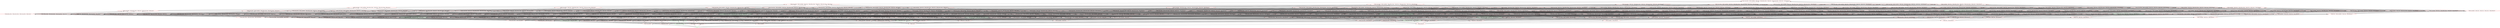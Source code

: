 digraph G {
splines="line"
rankdir=BT
"{'ltable_Song_Name', 'ltable_CopyRight', 'ltable_Time', 'ltable_Album_Name', 'ltable_Price', 'ltable_Artist_Name', 'ltable_Genre', 'ltable_Released'}" [shape=box];
"set()" [shape=box];
"set()" [color=green];
"set()" -> "{'ltable_Song_Name'}";
"set()" -> "{'ltable_Artist_Name'}";
"set()" -> "{'ltable_Album_Name'}";
"set()" -> "{'ltable_Genre'}";
"set()" -> "{'ltable_Price'}";
"set()" -> "{'ltable_CopyRight'}";
"set()" -> "{'ltable_Time'}";
"set()" -> "{'ltable_Released'}";
"{'ltable_Song_Name'}" [color=red];
"{'ltable_Song_Name'}" -> "{'ltable_Artist_Name', 'ltable_Song_Name'}";
"{'ltable_Song_Name'}" -> "{'ltable_Album_Name', 'ltable_Song_Name'}";
"{'ltable_Song_Name'}" -> "{'ltable_Song_Name', 'ltable_Genre'}";
"{'ltable_Song_Name'}" -> "{'ltable_Price', 'ltable_Song_Name'}";
"{'ltable_Song_Name'}" -> "{'ltable_Song_Name', 'ltable_CopyRight'}";
"{'ltable_Song_Name'}" -> "{'ltable_Song_Name', 'ltable_Time'}";
"{'ltable_Song_Name'}" -> "{'ltable_Song_Name', 'ltable_Released'}";
"{'ltable_Artist_Name'}" [color=red];
"{'ltable_Artist_Name'}" -> "{'ltable_Artist_Name', 'ltable_Song_Name'}";
"{'ltable_Artist_Name'}" -> "{'ltable_Album_Name', 'ltable_Artist_Name'}";
"{'ltable_Artist_Name'}" -> "{'ltable_Artist_Name', 'ltable_Genre'}";
"{'ltable_Artist_Name'}" -> "{'ltable_Price', 'ltable_Artist_Name'}";
"{'ltable_Artist_Name'}" -> "{'ltable_Artist_Name', 'ltable_CopyRight'}";
"{'ltable_Artist_Name'}" -> "{'ltable_Artist_Name', 'ltable_Time'}";
"{'ltable_Artist_Name'}" -> "{'ltable_Artist_Name', 'ltable_Released'}";
"{'ltable_Album_Name'}" [color=green];
"{'ltable_Album_Name'}" -> "{'ltable_Album_Name', 'ltable_Song_Name'}";
"{'ltable_Album_Name'}" -> "{'ltable_Album_Name', 'ltable_Artist_Name'}";
"{'ltable_Album_Name'}" -> "{'ltable_Album_Name', 'ltable_Genre'}";
"{'ltable_Album_Name'}" -> "{'ltable_Album_Name', 'ltable_Price'}";
"{'ltable_Album_Name'}" -> "{'ltable_Album_Name', 'ltable_CopyRight'}";
"{'ltable_Album_Name'}" -> "{'ltable_Album_Name', 'ltable_Time'}";
"{'ltable_Album_Name'}" -> "{'ltable_Album_Name', 'ltable_Released'}";
"{'ltable_Genre'}" [color=red];
"{'ltable_Genre'}" -> "{'ltable_Song_Name', 'ltable_Genre'}";
"{'ltable_Genre'}" -> "{'ltable_Artist_Name', 'ltable_Genre'}";
"{'ltable_Genre'}" -> "{'ltable_Album_Name', 'ltable_Genre'}";
"{'ltable_Genre'}" -> "{'ltable_Price', 'ltable_Genre'}";
"{'ltable_Genre'}" -> "{'ltable_CopyRight', 'ltable_Genre'}";
"{'ltable_Genre'}" -> "{'ltable_Genre', 'ltable_Time'}";
"{'ltable_Genre'}" -> "{'ltable_Genre', 'ltable_Released'}";
"{'ltable_Price'}" [color=red];
"{'ltable_Price'}" -> "{'ltable_Price', 'ltable_Song_Name'}";
"{'ltable_Price'}" -> "{'ltable_Price', 'ltable_Artist_Name'}";
"{'ltable_Price'}" -> "{'ltable_Album_Name', 'ltable_Price'}";
"{'ltable_Price'}" -> "{'ltable_Price', 'ltable_Genre'}";
"{'ltable_Price'}" -> "{'ltable_Price', 'ltable_CopyRight'}";
"{'ltable_Price'}" -> "{'ltable_Price', 'ltable_Time'}";
"{'ltable_Price'}" -> "{'ltable_Price', 'ltable_Released'}";
"{'ltable_CopyRight'}" [color=red];
"{'ltable_CopyRight'}" -> "{'ltable_Song_Name', 'ltable_CopyRight'}";
"{'ltable_CopyRight'}" -> "{'ltable_Artist_Name', 'ltable_CopyRight'}";
"{'ltable_CopyRight'}" -> "{'ltable_Album_Name', 'ltable_CopyRight'}";
"{'ltable_CopyRight'}" -> "{'ltable_CopyRight', 'ltable_Genre'}";
"{'ltable_CopyRight'}" -> "{'ltable_Price', 'ltable_CopyRight'}";
"{'ltable_CopyRight'}" -> "{'ltable_CopyRight', 'ltable_Time'}";
"{'ltable_CopyRight'}" -> "{'ltable_CopyRight', 'ltable_Released'}";
"{'ltable_Time'}" [color=red];
"{'ltable_Time'}" -> "{'ltable_Song_Name', 'ltable_Time'}";
"{'ltable_Time'}" -> "{'ltable_Artist_Name', 'ltable_Time'}";
"{'ltable_Time'}" -> "{'ltable_Album_Name', 'ltable_Time'}";
"{'ltable_Time'}" -> "{'ltable_Genre', 'ltable_Time'}";
"{'ltable_Time'}" -> "{'ltable_Price', 'ltable_Time'}";
"{'ltable_Time'}" -> "{'ltable_CopyRight', 'ltable_Time'}";
"{'ltable_Time'}" -> "{'ltable_Time', 'ltable_Released'}";
"{'ltable_Released'}" [color=red];
"{'ltable_Released'}" -> "{'ltable_Song_Name', 'ltable_Released'}";
"{'ltable_Released'}" -> "{'ltable_Artist_Name', 'ltable_Released'}";
"{'ltable_Released'}" -> "{'ltable_Album_Name', 'ltable_Released'}";
"{'ltable_Released'}" -> "{'ltable_Genre', 'ltable_Released'}";
"{'ltable_Released'}" -> "{'ltable_Price', 'ltable_Released'}";
"{'ltable_Released'}" -> "{'ltable_CopyRight', 'ltable_Released'}";
"{'ltable_Released'}" -> "{'ltable_Time', 'ltable_Released'}";
"{'ltable_Artist_Name', 'ltable_Song_Name'}" [color=red];
"{'ltable_Artist_Name', 'ltable_Song_Name'}" -> "{'ltable_Album_Name', 'ltable_Artist_Name', 'ltable_Song_Name'}";
"{'ltable_Artist_Name', 'ltable_Song_Name'}" -> "{'ltable_Artist_Name', 'ltable_Song_Name', 'ltable_Genre'}";
"{'ltable_Artist_Name', 'ltable_Song_Name'}" -> "{'ltable_Price', 'ltable_Artist_Name', 'ltable_Song_Name'}";
"{'ltable_Artist_Name', 'ltable_Song_Name'}" -> "{'ltable_Artist_Name', 'ltable_Song_Name', 'ltable_CopyRight'}";
"{'ltable_Artist_Name', 'ltable_Song_Name'}" -> "{'ltable_Artist_Name', 'ltable_Song_Name', 'ltable_Time'}";
"{'ltable_Artist_Name', 'ltable_Song_Name'}" -> "{'ltable_Artist_Name', 'ltable_Song_Name', 'ltable_Released'}";
"{'ltable_Album_Name', 'ltable_Song_Name'}" [color=red];
"{'ltable_Album_Name', 'ltable_Song_Name'}" -> "{'ltable_Album_Name', 'ltable_Artist_Name', 'ltable_Song_Name'}";
"{'ltable_Album_Name', 'ltable_Song_Name'}" -> "{'ltable_Album_Name', 'ltable_Song_Name', 'ltable_Genre'}";
"{'ltable_Album_Name', 'ltable_Song_Name'}" -> "{'ltable_Album_Name', 'ltable_Price', 'ltable_Song_Name'}";
"{'ltable_Album_Name', 'ltable_Song_Name'}" -> "{'ltable_Album_Name', 'ltable_Song_Name', 'ltable_CopyRight'}";
"{'ltable_Album_Name', 'ltable_Song_Name'}" -> "{'ltable_Album_Name', 'ltable_Song_Name', 'ltable_Time'}";
"{'ltable_Album_Name', 'ltable_Song_Name'}" -> "{'ltable_Album_Name', 'ltable_Song_Name', 'ltable_Released'}";
"{'ltable_Song_Name', 'ltable_Genre'}" [color=red];
"{'ltable_Song_Name', 'ltable_Genre'}" -> "{'ltable_Artist_Name', 'ltable_Song_Name', 'ltable_Genre'}";
"{'ltable_Song_Name', 'ltable_Genre'}" -> "{'ltable_Album_Name', 'ltable_Song_Name', 'ltable_Genre'}";
"{'ltable_Song_Name', 'ltable_Genre'}" -> "{'ltable_Price', 'ltable_Song_Name', 'ltable_Genre'}";
"{'ltable_Song_Name', 'ltable_Genre'}" -> "{'ltable_CopyRight', 'ltable_Song_Name', 'ltable_Genre'}";
"{'ltable_Song_Name', 'ltable_Genre'}" -> "{'ltable_Song_Name', 'ltable_Genre', 'ltable_Time'}";
"{'ltable_Song_Name', 'ltable_Genre'}" -> "{'ltable_Song_Name', 'ltable_Genre', 'ltable_Released'}";
"{'ltable_Price', 'ltable_Song_Name'}" [color=red];
"{'ltable_Price', 'ltable_Song_Name'}" -> "{'ltable_Price', 'ltable_Artist_Name', 'ltable_Song_Name'}";
"{'ltable_Price', 'ltable_Song_Name'}" -> "{'ltable_Album_Name', 'ltable_Price', 'ltable_Song_Name'}";
"{'ltable_Price', 'ltable_Song_Name'}" -> "{'ltable_Price', 'ltable_Song_Name', 'ltable_Genre'}";
"{'ltable_Price', 'ltable_Song_Name'}" -> "{'ltable_Price', 'ltable_Song_Name', 'ltable_CopyRight'}";
"{'ltable_Price', 'ltable_Song_Name'}" -> "{'ltable_Price', 'ltable_Song_Name', 'ltable_Time'}";
"{'ltable_Price', 'ltable_Song_Name'}" -> "{'ltable_Price', 'ltable_Song_Name', 'ltable_Released'}";
"{'ltable_Song_Name', 'ltable_CopyRight'}" [color=red];
"{'ltable_Song_Name', 'ltable_CopyRight'}" -> "{'ltable_Artist_Name', 'ltable_Song_Name', 'ltable_CopyRight'}";
"{'ltable_Song_Name', 'ltable_CopyRight'}" -> "{'ltable_Album_Name', 'ltable_Song_Name', 'ltable_CopyRight'}";
"{'ltable_Song_Name', 'ltable_CopyRight'}" -> "{'ltable_CopyRight', 'ltable_Song_Name', 'ltable_Genre'}";
"{'ltable_Song_Name', 'ltable_CopyRight'}" -> "{'ltable_Price', 'ltable_Song_Name', 'ltable_CopyRight'}";
"{'ltable_Song_Name', 'ltable_CopyRight'}" -> "{'ltable_Song_Name', 'ltable_CopyRight', 'ltable_Time'}";
"{'ltable_Song_Name', 'ltable_CopyRight'}" -> "{'ltable_Song_Name', 'ltable_CopyRight', 'ltable_Released'}";
"{'ltable_Song_Name', 'ltable_Time'}" [color=red];
"{'ltable_Song_Name', 'ltable_Time'}" -> "{'ltable_Artist_Name', 'ltable_Song_Name', 'ltable_Time'}";
"{'ltable_Song_Name', 'ltable_Time'}" -> "{'ltable_Album_Name', 'ltable_Song_Name', 'ltable_Time'}";
"{'ltable_Song_Name', 'ltable_Time'}" -> "{'ltable_Song_Name', 'ltable_Genre', 'ltable_Time'}";
"{'ltable_Song_Name', 'ltable_Time'}" -> "{'ltable_Price', 'ltable_Song_Name', 'ltable_Time'}";
"{'ltable_Song_Name', 'ltable_Time'}" -> "{'ltable_Song_Name', 'ltable_CopyRight', 'ltable_Time'}";
"{'ltable_Song_Name', 'ltable_Time'}" -> "{'ltable_Song_Name', 'ltable_Time', 'ltable_Released'}";
"{'ltable_Song_Name', 'ltable_Released'}" [color=red];
"{'ltable_Song_Name', 'ltable_Released'}" -> "{'ltable_Artist_Name', 'ltable_Song_Name', 'ltable_Released'}";
"{'ltable_Song_Name', 'ltable_Released'}" -> "{'ltable_Album_Name', 'ltable_Song_Name', 'ltable_Released'}";
"{'ltable_Song_Name', 'ltable_Released'}" -> "{'ltable_Song_Name', 'ltable_Genre', 'ltable_Released'}";
"{'ltable_Song_Name', 'ltable_Released'}" -> "{'ltable_Price', 'ltable_Song_Name', 'ltable_Released'}";
"{'ltable_Song_Name', 'ltable_Released'}" -> "{'ltable_Song_Name', 'ltable_CopyRight', 'ltable_Released'}";
"{'ltable_Song_Name', 'ltable_Released'}" -> "{'ltable_Song_Name', 'ltable_Time', 'ltable_Released'}";
"{'ltable_Album_Name', 'ltable_Artist_Name'}" [color=green];
"{'ltable_Album_Name', 'ltable_Artist_Name'}" -> "{'ltable_Album_Name', 'ltable_Artist_Name', 'ltable_Song_Name'}";
"{'ltable_Album_Name', 'ltable_Artist_Name'}" -> "{'ltable_Album_Name', 'ltable_Artist_Name', 'ltable_Genre'}";
"{'ltable_Album_Name', 'ltable_Artist_Name'}" -> "{'ltable_Album_Name', 'ltable_Artist_Name', 'ltable_Price'}";
"{'ltable_Album_Name', 'ltable_Artist_Name'}" -> "{'ltable_Album_Name', 'ltable_Artist_Name', 'ltable_CopyRight'}";
"{'ltable_Album_Name', 'ltable_Artist_Name'}" -> "{'ltable_Album_Name', 'ltable_Artist_Name', 'ltable_Time'}";
"{'ltable_Album_Name', 'ltable_Artist_Name'}" -> "{'ltable_Album_Name', 'ltable_Artist_Name', 'ltable_Released'}";
"{'ltable_Artist_Name', 'ltable_Genre'}" [color=red];
"{'ltable_Artist_Name', 'ltable_Genre'}" -> "{'ltable_Artist_Name', 'ltable_Song_Name', 'ltable_Genre'}";
"{'ltable_Artist_Name', 'ltable_Genre'}" -> "{'ltable_Album_Name', 'ltable_Artist_Name', 'ltable_Genre'}";
"{'ltable_Artist_Name', 'ltable_Genre'}" -> "{'ltable_Price', 'ltable_Artist_Name', 'ltable_Genre'}";
"{'ltable_Artist_Name', 'ltable_Genre'}" -> "{'ltable_CopyRight', 'ltable_Artist_Name', 'ltable_Genre'}";
"{'ltable_Artist_Name', 'ltable_Genre'}" -> "{'ltable_Artist_Name', 'ltable_Genre', 'ltable_Time'}";
"{'ltable_Artist_Name', 'ltable_Genre'}" -> "{'ltable_Artist_Name', 'ltable_Genre', 'ltable_Released'}";
"{'ltable_Price', 'ltable_Artist_Name'}" [color=red];
"{'ltable_Price', 'ltable_Artist_Name'}" -> "{'ltable_Price', 'ltable_Artist_Name', 'ltable_Song_Name'}";
"{'ltable_Price', 'ltable_Artist_Name'}" -> "{'ltable_Album_Name', 'ltable_Artist_Name', 'ltable_Price'}";
"{'ltable_Price', 'ltable_Artist_Name'}" -> "{'ltable_Price', 'ltable_Artist_Name', 'ltable_Genre'}";
"{'ltable_Price', 'ltable_Artist_Name'}" -> "{'ltable_Price', 'ltable_Artist_Name', 'ltable_CopyRight'}";
"{'ltable_Price', 'ltable_Artist_Name'}" -> "{'ltable_Price', 'ltable_Artist_Name', 'ltable_Time'}";
"{'ltable_Price', 'ltable_Artist_Name'}" -> "{'ltable_Price', 'ltable_Artist_Name', 'ltable_Released'}";
"{'ltable_Artist_Name', 'ltable_CopyRight'}" [color=red];
"{'ltable_Artist_Name', 'ltable_CopyRight'}" -> "{'ltable_Artist_Name', 'ltable_Song_Name', 'ltable_CopyRight'}";
"{'ltable_Artist_Name', 'ltable_CopyRight'}" -> "{'ltable_Album_Name', 'ltable_Artist_Name', 'ltable_CopyRight'}";
"{'ltable_Artist_Name', 'ltable_CopyRight'}" -> "{'ltable_CopyRight', 'ltable_Artist_Name', 'ltable_Genre'}";
"{'ltable_Artist_Name', 'ltable_CopyRight'}" -> "{'ltable_Price', 'ltable_Artist_Name', 'ltable_CopyRight'}";
"{'ltable_Artist_Name', 'ltable_CopyRight'}" -> "{'ltable_Artist_Name', 'ltable_CopyRight', 'ltable_Time'}";
"{'ltable_Artist_Name', 'ltable_CopyRight'}" -> "{'ltable_Artist_Name', 'ltable_CopyRight', 'ltable_Released'}";
"{'ltable_Artist_Name', 'ltable_Time'}" [color=red];
"{'ltable_Artist_Name', 'ltable_Time'}" -> "{'ltable_Artist_Name', 'ltable_Song_Name', 'ltable_Time'}";
"{'ltable_Artist_Name', 'ltable_Time'}" -> "{'ltable_Album_Name', 'ltable_Artist_Name', 'ltable_Time'}";
"{'ltable_Artist_Name', 'ltable_Time'}" -> "{'ltable_Artist_Name', 'ltable_Genre', 'ltable_Time'}";
"{'ltable_Artist_Name', 'ltable_Time'}" -> "{'ltable_Price', 'ltable_Artist_Name', 'ltable_Time'}";
"{'ltable_Artist_Name', 'ltable_Time'}" -> "{'ltable_Artist_Name', 'ltable_CopyRight', 'ltable_Time'}";
"{'ltable_Artist_Name', 'ltable_Time'}" -> "{'ltable_Artist_Name', 'ltable_Time', 'ltable_Released'}";
"{'ltable_Artist_Name', 'ltable_Released'}" [color=red];
"{'ltable_Artist_Name', 'ltable_Released'}" -> "{'ltable_Artist_Name', 'ltable_Song_Name', 'ltable_Released'}";
"{'ltable_Artist_Name', 'ltable_Released'}" -> "{'ltable_Album_Name', 'ltable_Artist_Name', 'ltable_Released'}";
"{'ltable_Artist_Name', 'ltable_Released'}" -> "{'ltable_Artist_Name', 'ltable_Genre', 'ltable_Released'}";
"{'ltable_Artist_Name', 'ltable_Released'}" -> "{'ltable_Price', 'ltable_Artist_Name', 'ltable_Released'}";
"{'ltable_Artist_Name', 'ltable_Released'}" -> "{'ltable_Artist_Name', 'ltable_CopyRight', 'ltable_Released'}";
"{'ltable_Artist_Name', 'ltable_Released'}" -> "{'ltable_Artist_Name', 'ltable_Time', 'ltable_Released'}";
"{'ltable_Album_Name', 'ltable_Genre'}" [color=red];
"{'ltable_Album_Name', 'ltable_Genre'}" -> "{'ltable_Album_Name', 'ltable_Song_Name', 'ltable_Genre'}";
"{'ltable_Album_Name', 'ltable_Genre'}" -> "{'ltable_Album_Name', 'ltable_Artist_Name', 'ltable_Genre'}";
"{'ltable_Album_Name', 'ltable_Genre'}" -> "{'ltable_Album_Name', 'ltable_Price', 'ltable_Genre'}";
"{'ltable_Album_Name', 'ltable_Genre'}" -> "{'ltable_Album_Name', 'ltable_CopyRight', 'ltable_Genre'}";
"{'ltable_Album_Name', 'ltable_Genre'}" -> "{'ltable_Album_Name', 'ltable_Genre', 'ltable_Time'}";
"{'ltable_Album_Name', 'ltable_Genre'}" -> "{'ltable_Album_Name', 'ltable_Genre', 'ltable_Released'}";
"{'ltable_Album_Name', 'ltable_Price'}" [color=green];
"{'ltable_Album_Name', 'ltable_Price'}" -> "{'ltable_Album_Name', 'ltable_Price', 'ltable_Song_Name'}";
"{'ltable_Album_Name', 'ltable_Price'}" -> "{'ltable_Album_Name', 'ltable_Artist_Name', 'ltable_Price'}";
"{'ltable_Album_Name', 'ltable_Price'}" -> "{'ltable_Album_Name', 'ltable_Price', 'ltable_Genre'}";
"{'ltable_Album_Name', 'ltable_Price'}" -> "{'ltable_Album_Name', 'ltable_Price', 'ltable_CopyRight'}";
"{'ltable_Album_Name', 'ltable_Price'}" -> "{'ltable_Album_Name', 'ltable_Price', 'ltable_Time'}";
"{'ltable_Album_Name', 'ltable_Price'}" -> "{'ltable_Album_Name', 'ltable_Price', 'ltable_Released'}";
"{'ltable_Album_Name', 'ltable_CopyRight'}" [color=red];
"{'ltable_Album_Name', 'ltable_CopyRight'}" -> "{'ltable_Album_Name', 'ltable_Song_Name', 'ltable_CopyRight'}";
"{'ltable_Album_Name', 'ltable_CopyRight'}" -> "{'ltable_Album_Name', 'ltable_Artist_Name', 'ltable_CopyRight'}";
"{'ltable_Album_Name', 'ltable_CopyRight'}" -> "{'ltable_Album_Name', 'ltable_CopyRight', 'ltable_Genre'}";
"{'ltable_Album_Name', 'ltable_CopyRight'}" -> "{'ltable_Album_Name', 'ltable_Price', 'ltable_CopyRight'}";
"{'ltable_Album_Name', 'ltable_CopyRight'}" -> "{'ltable_Album_Name', 'ltable_CopyRight', 'ltable_Time'}";
"{'ltable_Album_Name', 'ltable_CopyRight'}" -> "{'ltable_Album_Name', 'ltable_CopyRight', 'ltable_Released'}";
"{'ltable_Album_Name', 'ltable_Time'}" [color=green];
"{'ltable_Album_Name', 'ltable_Time'}" -> "{'ltable_Album_Name', 'ltable_Song_Name', 'ltable_Time'}";
"{'ltable_Album_Name', 'ltable_Time'}" -> "{'ltable_Album_Name', 'ltable_Artist_Name', 'ltable_Time'}";
"{'ltable_Album_Name', 'ltable_Time'}" -> "{'ltable_Album_Name', 'ltable_Genre', 'ltable_Time'}";
"{'ltable_Album_Name', 'ltable_Time'}" -> "{'ltable_Album_Name', 'ltable_Price', 'ltable_Time'}";
"{'ltable_Album_Name', 'ltable_Time'}" -> "{'ltable_Album_Name', 'ltable_CopyRight', 'ltable_Time'}";
"{'ltable_Album_Name', 'ltable_Time'}" -> "{'ltable_Album_Name', 'ltable_Time', 'ltable_Released'}";
"{'ltable_Album_Name', 'ltable_Released'}" [color=green];
"{'ltable_Album_Name', 'ltable_Released'}" -> "{'ltable_Album_Name', 'ltable_Song_Name', 'ltable_Released'}";
"{'ltable_Album_Name', 'ltable_Released'}" -> "{'ltable_Album_Name', 'ltable_Artist_Name', 'ltable_Released'}";
"{'ltable_Album_Name', 'ltable_Released'}" -> "{'ltable_Album_Name', 'ltable_Genre', 'ltable_Released'}";
"{'ltable_Album_Name', 'ltable_Released'}" -> "{'ltable_Album_Name', 'ltable_Price', 'ltable_Released'}";
"{'ltable_Album_Name', 'ltable_Released'}" -> "{'ltable_Album_Name', 'ltable_CopyRight', 'ltable_Released'}";
"{'ltable_Album_Name', 'ltable_Released'}" -> "{'ltable_Album_Name', 'ltable_Time', 'ltable_Released'}";
"{'ltable_Price', 'ltable_Genre'}" [color=red];
"{'ltable_Price', 'ltable_Genre'}" -> "{'ltable_Price', 'ltable_Song_Name', 'ltable_Genre'}";
"{'ltable_Price', 'ltable_Genre'}" -> "{'ltable_Price', 'ltable_Artist_Name', 'ltable_Genre'}";
"{'ltable_Price', 'ltable_Genre'}" -> "{'ltable_Album_Name', 'ltable_Price', 'ltable_Genre'}";
"{'ltable_Price', 'ltable_Genre'}" -> "{'ltable_CopyRight', 'ltable_Price', 'ltable_Genre'}";
"{'ltable_Price', 'ltable_Genre'}" -> "{'ltable_Price', 'ltable_Genre', 'ltable_Time'}";
"{'ltable_Price', 'ltable_Genre'}" -> "{'ltable_Price', 'ltable_Genre', 'ltable_Released'}";
"{'ltable_CopyRight', 'ltable_Genre'}" [color=red];
"{'ltable_CopyRight', 'ltable_Genre'}" -> "{'ltable_CopyRight', 'ltable_Song_Name', 'ltable_Genre'}";
"{'ltable_CopyRight', 'ltable_Genre'}" -> "{'ltable_CopyRight', 'ltable_Artist_Name', 'ltable_Genre'}";
"{'ltable_CopyRight', 'ltable_Genre'}" -> "{'ltable_Album_Name', 'ltable_CopyRight', 'ltable_Genre'}";
"{'ltable_CopyRight', 'ltable_Genre'}" -> "{'ltable_CopyRight', 'ltable_Price', 'ltable_Genre'}";
"{'ltable_CopyRight', 'ltable_Genre'}" -> "{'ltable_CopyRight', 'ltable_Genre', 'ltable_Time'}";
"{'ltable_CopyRight', 'ltable_Genre'}" -> "{'ltable_CopyRight', 'ltable_Genre', 'ltable_Released'}";
"{'ltable_Genre', 'ltable_Time'}" [color=red];
"{'ltable_Genre', 'ltable_Time'}" -> "{'ltable_Song_Name', 'ltable_Genre', 'ltable_Time'}";
"{'ltable_Genre', 'ltable_Time'}" -> "{'ltable_Artist_Name', 'ltable_Genre', 'ltable_Time'}";
"{'ltable_Genre', 'ltable_Time'}" -> "{'ltable_Album_Name', 'ltable_Genre', 'ltable_Time'}";
"{'ltable_Genre', 'ltable_Time'}" -> "{'ltable_Price', 'ltable_Genre', 'ltable_Time'}";
"{'ltable_Genre', 'ltable_Time'}" -> "{'ltable_CopyRight', 'ltable_Genre', 'ltable_Time'}";
"{'ltable_Genre', 'ltable_Time'}" -> "{'ltable_Genre', 'ltable_Time', 'ltable_Released'}";
"{'ltable_Genre', 'ltable_Released'}" [color=red];
"{'ltable_Genre', 'ltable_Released'}" -> "{'ltable_Song_Name', 'ltable_Genre', 'ltable_Released'}";
"{'ltable_Genre', 'ltable_Released'}" -> "{'ltable_Artist_Name', 'ltable_Genre', 'ltable_Released'}";
"{'ltable_Genre', 'ltable_Released'}" -> "{'ltable_Album_Name', 'ltable_Genre', 'ltable_Released'}";
"{'ltable_Genre', 'ltable_Released'}" -> "{'ltable_Price', 'ltable_Genre', 'ltable_Released'}";
"{'ltable_Genre', 'ltable_Released'}" -> "{'ltable_CopyRight', 'ltable_Genre', 'ltable_Released'}";
"{'ltable_Genre', 'ltable_Released'}" -> "{'ltable_Genre', 'ltable_Time', 'ltable_Released'}";
"{'ltable_Price', 'ltable_CopyRight'}" [color=red];
"{'ltable_Price', 'ltable_CopyRight'}" -> "{'ltable_Price', 'ltable_Song_Name', 'ltable_CopyRight'}";
"{'ltable_Price', 'ltable_CopyRight'}" -> "{'ltable_Price', 'ltable_Artist_Name', 'ltable_CopyRight'}";
"{'ltable_Price', 'ltable_CopyRight'}" -> "{'ltable_Album_Name', 'ltable_Price', 'ltable_CopyRight'}";
"{'ltable_Price', 'ltable_CopyRight'}" -> "{'ltable_CopyRight', 'ltable_Price', 'ltable_Genre'}";
"{'ltable_Price', 'ltable_CopyRight'}" -> "{'ltable_Price', 'ltable_CopyRight', 'ltable_Time'}";
"{'ltable_Price', 'ltable_CopyRight'}" -> "{'ltable_Price', 'ltable_CopyRight', 'ltable_Released'}";
"{'ltable_Price', 'ltable_Time'}" [color=red];
"{'ltable_Price', 'ltable_Time'}" -> "{'ltable_Price', 'ltable_Song_Name', 'ltable_Time'}";
"{'ltable_Price', 'ltable_Time'}" -> "{'ltable_Price', 'ltable_Artist_Name', 'ltable_Time'}";
"{'ltable_Price', 'ltable_Time'}" -> "{'ltable_Album_Name', 'ltable_Price', 'ltable_Time'}";
"{'ltable_Price', 'ltable_Time'}" -> "{'ltable_Price', 'ltable_Genre', 'ltable_Time'}";
"{'ltable_Price', 'ltable_Time'}" -> "{'ltable_Price', 'ltable_CopyRight', 'ltable_Time'}";
"{'ltable_Price', 'ltable_Time'}" -> "{'ltable_Price', 'ltable_Time', 'ltable_Released'}";
"{'ltable_Price', 'ltable_Released'}" [color=red];
"{'ltable_Price', 'ltable_Released'}" -> "{'ltable_Price', 'ltable_Song_Name', 'ltable_Released'}";
"{'ltable_Price', 'ltable_Released'}" -> "{'ltable_Price', 'ltable_Artist_Name', 'ltable_Released'}";
"{'ltable_Price', 'ltable_Released'}" -> "{'ltable_Album_Name', 'ltable_Price', 'ltable_Released'}";
"{'ltable_Price', 'ltable_Released'}" -> "{'ltable_Price', 'ltable_Genre', 'ltable_Released'}";
"{'ltable_Price', 'ltable_Released'}" -> "{'ltable_Price', 'ltable_CopyRight', 'ltable_Released'}";
"{'ltable_Price', 'ltable_Released'}" -> "{'ltable_Price', 'ltable_Time', 'ltable_Released'}";
"{'ltable_CopyRight', 'ltable_Time'}" [color=red];
"{'ltable_CopyRight', 'ltable_Time'}" -> "{'ltable_Song_Name', 'ltable_CopyRight', 'ltable_Time'}";
"{'ltable_CopyRight', 'ltable_Time'}" -> "{'ltable_Artist_Name', 'ltable_CopyRight', 'ltable_Time'}";
"{'ltable_CopyRight', 'ltable_Time'}" -> "{'ltable_Album_Name', 'ltable_CopyRight', 'ltable_Time'}";
"{'ltable_CopyRight', 'ltable_Time'}" -> "{'ltable_CopyRight', 'ltable_Genre', 'ltable_Time'}";
"{'ltable_CopyRight', 'ltable_Time'}" -> "{'ltable_Price', 'ltable_CopyRight', 'ltable_Time'}";
"{'ltable_CopyRight', 'ltable_Time'}" -> "{'ltable_CopyRight', 'ltable_Time', 'ltable_Released'}";
"{'ltable_CopyRight', 'ltable_Released'}" [color=red];
"{'ltable_CopyRight', 'ltable_Released'}" -> "{'ltable_Song_Name', 'ltable_CopyRight', 'ltable_Released'}";
"{'ltable_CopyRight', 'ltable_Released'}" -> "{'ltable_Artist_Name', 'ltable_CopyRight', 'ltable_Released'}";
"{'ltable_CopyRight', 'ltable_Released'}" -> "{'ltable_Album_Name', 'ltable_CopyRight', 'ltable_Released'}";
"{'ltable_CopyRight', 'ltable_Released'}" -> "{'ltable_CopyRight', 'ltable_Genre', 'ltable_Released'}";
"{'ltable_CopyRight', 'ltable_Released'}" -> "{'ltable_Price', 'ltable_CopyRight', 'ltable_Released'}";
"{'ltable_CopyRight', 'ltable_Released'}" -> "{'ltable_CopyRight', 'ltable_Time', 'ltable_Released'}";
"{'ltable_Time', 'ltable_Released'}" [color=red];
"{'ltable_Time', 'ltable_Released'}" -> "{'ltable_Song_Name', 'ltable_Time', 'ltable_Released'}";
"{'ltable_Time', 'ltable_Released'}" -> "{'ltable_Artist_Name', 'ltable_Time', 'ltable_Released'}";
"{'ltable_Time', 'ltable_Released'}" -> "{'ltable_Album_Name', 'ltable_Time', 'ltable_Released'}";
"{'ltable_Time', 'ltable_Released'}" -> "{'ltable_Genre', 'ltable_Time', 'ltable_Released'}";
"{'ltable_Time', 'ltable_Released'}" -> "{'ltable_Price', 'ltable_Time', 'ltable_Released'}";
"{'ltable_Time', 'ltable_Released'}" -> "{'ltable_CopyRight', 'ltable_Time', 'ltable_Released'}";
"{'ltable_Album_Name', 'ltable_Artist_Name', 'ltable_Song_Name'}" [color=red];
"{'ltable_Album_Name', 'ltable_Artist_Name', 'ltable_Song_Name'}" -> "{'ltable_Album_Name', 'ltable_Artist_Name', 'ltable_Song_Name', 'ltable_Genre'}";
"{'ltable_Album_Name', 'ltable_Artist_Name', 'ltable_Song_Name'}" -> "{'ltable_Album_Name', 'ltable_Artist_Name', 'ltable_Song_Name', 'ltable_Price'}";
"{'ltable_Album_Name', 'ltable_Artist_Name', 'ltable_Song_Name'}" -> "{'ltable_Album_Name', 'ltable_Artist_Name', 'ltable_Song_Name', 'ltable_CopyRight'}";
"{'ltable_Album_Name', 'ltable_Artist_Name', 'ltable_Song_Name'}" -> "{'ltable_Album_Name', 'ltable_Artist_Name', 'ltable_Song_Name', 'ltable_Time'}";
"{'ltable_Album_Name', 'ltable_Artist_Name', 'ltable_Song_Name'}" -> "{'ltable_Album_Name', 'ltable_Artist_Name', 'ltable_Song_Name', 'ltable_Released'}";
"{'ltable_Artist_Name', 'ltable_Song_Name', 'ltable_Genre'}" [color=red];
"{'ltable_Artist_Name', 'ltable_Song_Name', 'ltable_Genre'}" -> "{'ltable_Album_Name', 'ltable_Artist_Name', 'ltable_Song_Name', 'ltable_Genre'}";
"{'ltable_Artist_Name', 'ltable_Song_Name', 'ltable_Genre'}" -> "{'ltable_Price', 'ltable_Artist_Name', 'ltable_Song_Name', 'ltable_Genre'}";
"{'ltable_Artist_Name', 'ltable_Song_Name', 'ltable_Genre'}" -> "{'ltable_CopyRight', 'ltable_Artist_Name', 'ltable_Song_Name', 'ltable_Genre'}";
"{'ltable_Artist_Name', 'ltable_Song_Name', 'ltable_Genre'}" -> "{'ltable_Artist_Name', 'ltable_Song_Name', 'ltable_Genre', 'ltable_Time'}";
"{'ltable_Artist_Name', 'ltable_Song_Name', 'ltable_Genre'}" -> "{'ltable_Artist_Name', 'ltable_Song_Name', 'ltable_Genre', 'ltable_Released'}";
"{'ltable_Price', 'ltable_Artist_Name', 'ltable_Song_Name'}" [color=red];
"{'ltable_Price', 'ltable_Artist_Name', 'ltable_Song_Name'}" -> "{'ltable_Album_Name', 'ltable_Artist_Name', 'ltable_Song_Name', 'ltable_Price'}";
"{'ltable_Price', 'ltable_Artist_Name', 'ltable_Song_Name'}" -> "{'ltable_Price', 'ltable_Artist_Name', 'ltable_Song_Name', 'ltable_Genre'}";
"{'ltable_Price', 'ltable_Artist_Name', 'ltable_Song_Name'}" -> "{'ltable_Price', 'ltable_Artist_Name', 'ltable_Song_Name', 'ltable_CopyRight'}";
"{'ltable_Price', 'ltable_Artist_Name', 'ltable_Song_Name'}" -> "{'ltable_Price', 'ltable_Artist_Name', 'ltable_Song_Name', 'ltable_Time'}";
"{'ltable_Price', 'ltable_Artist_Name', 'ltable_Song_Name'}" -> "{'ltable_Price', 'ltable_Artist_Name', 'ltable_Song_Name', 'ltable_Released'}";
"{'ltable_Artist_Name', 'ltable_Song_Name', 'ltable_CopyRight'}" [color=red];
"{'ltable_Artist_Name', 'ltable_Song_Name', 'ltable_CopyRight'}" -> "{'ltable_Album_Name', 'ltable_Artist_Name', 'ltable_Song_Name', 'ltable_CopyRight'}";
"{'ltable_Artist_Name', 'ltable_Song_Name', 'ltable_CopyRight'}" -> "{'ltable_CopyRight', 'ltable_Artist_Name', 'ltable_Song_Name', 'ltable_Genre'}";
"{'ltable_Artist_Name', 'ltable_Song_Name', 'ltable_CopyRight'}" -> "{'ltable_Price', 'ltable_Artist_Name', 'ltable_Song_Name', 'ltable_CopyRight'}";
"{'ltable_Artist_Name', 'ltable_Song_Name', 'ltable_CopyRight'}" -> "{'ltable_Artist_Name', 'ltable_Song_Name', 'ltable_CopyRight', 'ltable_Time'}";
"{'ltable_Artist_Name', 'ltable_Song_Name', 'ltable_CopyRight'}" -> "{'ltable_Artist_Name', 'ltable_Song_Name', 'ltable_CopyRight', 'ltable_Released'}";
"{'ltable_Artist_Name', 'ltable_Song_Name', 'ltable_Time'}" [color=red];
"{'ltable_Artist_Name', 'ltable_Song_Name', 'ltable_Time'}" -> "{'ltable_Album_Name', 'ltable_Artist_Name', 'ltable_Song_Name', 'ltable_Time'}";
"{'ltable_Artist_Name', 'ltable_Song_Name', 'ltable_Time'}" -> "{'ltable_Artist_Name', 'ltable_Song_Name', 'ltable_Genre', 'ltable_Time'}";
"{'ltable_Artist_Name', 'ltable_Song_Name', 'ltable_Time'}" -> "{'ltable_Price', 'ltable_Artist_Name', 'ltable_Song_Name', 'ltable_Time'}";
"{'ltable_Artist_Name', 'ltable_Song_Name', 'ltable_Time'}" -> "{'ltable_Artist_Name', 'ltable_Song_Name', 'ltable_CopyRight', 'ltable_Time'}";
"{'ltable_Artist_Name', 'ltable_Song_Name', 'ltable_Time'}" -> "{'ltable_Artist_Name', 'ltable_Song_Name', 'ltable_Time', 'ltable_Released'}";
"{'ltable_Artist_Name', 'ltable_Song_Name', 'ltable_Released'}" [color=red];
"{'ltable_Artist_Name', 'ltable_Song_Name', 'ltable_Released'}" -> "{'ltable_Album_Name', 'ltable_Artist_Name', 'ltable_Song_Name', 'ltable_Released'}";
"{'ltable_Artist_Name', 'ltable_Song_Name', 'ltable_Released'}" -> "{'ltable_Artist_Name', 'ltable_Song_Name', 'ltable_Genre', 'ltable_Released'}";
"{'ltable_Artist_Name', 'ltable_Song_Name', 'ltable_Released'}" -> "{'ltable_Price', 'ltable_Artist_Name', 'ltable_Song_Name', 'ltable_Released'}";
"{'ltable_Artist_Name', 'ltable_Song_Name', 'ltable_Released'}" -> "{'ltable_Artist_Name', 'ltable_Song_Name', 'ltable_CopyRight', 'ltable_Released'}";
"{'ltable_Artist_Name', 'ltable_Song_Name', 'ltable_Released'}" -> "{'ltable_Artist_Name', 'ltable_Song_Name', 'ltable_Time', 'ltable_Released'}";
"{'ltable_Album_Name', 'ltable_Song_Name', 'ltable_Genre'}" [color=red];
"{'ltable_Album_Name', 'ltable_Song_Name', 'ltable_Genre'}" -> "{'ltable_Album_Name', 'ltable_Artist_Name', 'ltable_Song_Name', 'ltable_Genre'}";
"{'ltable_Album_Name', 'ltable_Song_Name', 'ltable_Genre'}" -> "{'ltable_Album_Name', 'ltable_Price', 'ltable_Song_Name', 'ltable_Genre'}";
"{'ltable_Album_Name', 'ltable_Song_Name', 'ltable_Genre'}" -> "{'ltable_Album_Name', 'ltable_CopyRight', 'ltable_Song_Name', 'ltable_Genre'}";
"{'ltable_Album_Name', 'ltable_Song_Name', 'ltable_Genre'}" -> "{'ltable_Album_Name', 'ltable_Song_Name', 'ltable_Genre', 'ltable_Time'}";
"{'ltable_Album_Name', 'ltable_Song_Name', 'ltable_Genre'}" -> "{'ltable_Album_Name', 'ltable_Song_Name', 'ltable_Genre', 'ltable_Released'}";
"{'ltable_Album_Name', 'ltable_Price', 'ltable_Song_Name'}" [color=red];
"{'ltable_Album_Name', 'ltable_Price', 'ltable_Song_Name'}" -> "{'ltable_Album_Name', 'ltable_Artist_Name', 'ltable_Song_Name', 'ltable_Price'}";
"{'ltable_Album_Name', 'ltable_Price', 'ltable_Song_Name'}" -> "{'ltable_Album_Name', 'ltable_Price', 'ltable_Song_Name', 'ltable_Genre'}";
"{'ltable_Album_Name', 'ltable_Price', 'ltable_Song_Name'}" -> "{'ltable_Album_Name', 'ltable_Price', 'ltable_Song_Name', 'ltable_CopyRight'}";
"{'ltable_Album_Name', 'ltable_Price', 'ltable_Song_Name'}" -> "{'ltable_Album_Name', 'ltable_Price', 'ltable_Song_Name', 'ltable_Time'}";
"{'ltable_Album_Name', 'ltable_Price', 'ltable_Song_Name'}" -> "{'ltable_Album_Name', 'ltable_Price', 'ltable_Song_Name', 'ltable_Released'}";
"{'ltable_Album_Name', 'ltable_Song_Name', 'ltable_CopyRight'}" [color=red];
"{'ltable_Album_Name', 'ltable_Song_Name', 'ltable_CopyRight'}" -> "{'ltable_Album_Name', 'ltable_Artist_Name', 'ltable_Song_Name', 'ltable_CopyRight'}";
"{'ltable_Album_Name', 'ltable_Song_Name', 'ltable_CopyRight'}" -> "{'ltable_Album_Name', 'ltable_CopyRight', 'ltable_Song_Name', 'ltable_Genre'}";
"{'ltable_Album_Name', 'ltable_Song_Name', 'ltable_CopyRight'}" -> "{'ltable_Album_Name', 'ltable_Price', 'ltable_Song_Name', 'ltable_CopyRight'}";
"{'ltable_Album_Name', 'ltable_Song_Name', 'ltable_CopyRight'}" -> "{'ltable_Album_Name', 'ltable_Song_Name', 'ltable_CopyRight', 'ltable_Time'}";
"{'ltable_Album_Name', 'ltable_Song_Name', 'ltable_CopyRight'}" -> "{'ltable_Album_Name', 'ltable_Song_Name', 'ltable_CopyRight', 'ltable_Released'}";
"{'ltable_Album_Name', 'ltable_Song_Name', 'ltable_Time'}" [color=red];
"{'ltable_Album_Name', 'ltable_Song_Name', 'ltable_Time'}" -> "{'ltable_Album_Name', 'ltable_Artist_Name', 'ltable_Song_Name', 'ltable_Time'}";
"{'ltable_Album_Name', 'ltable_Song_Name', 'ltable_Time'}" -> "{'ltable_Album_Name', 'ltable_Song_Name', 'ltable_Genre', 'ltable_Time'}";
"{'ltable_Album_Name', 'ltable_Song_Name', 'ltable_Time'}" -> "{'ltable_Album_Name', 'ltable_Price', 'ltable_Song_Name', 'ltable_Time'}";
"{'ltable_Album_Name', 'ltable_Song_Name', 'ltable_Time'}" -> "{'ltable_Album_Name', 'ltable_Song_Name', 'ltable_CopyRight', 'ltable_Time'}";
"{'ltable_Album_Name', 'ltable_Song_Name', 'ltable_Time'}" -> "{'ltable_Album_Name', 'ltable_Song_Name', 'ltable_Time', 'ltable_Released'}";
"{'ltable_Album_Name', 'ltable_Song_Name', 'ltable_Released'}" [color=red];
"{'ltable_Album_Name', 'ltable_Song_Name', 'ltable_Released'}" -> "{'ltable_Album_Name', 'ltable_Artist_Name', 'ltable_Song_Name', 'ltable_Released'}";
"{'ltable_Album_Name', 'ltable_Song_Name', 'ltable_Released'}" -> "{'ltable_Album_Name', 'ltable_Song_Name', 'ltable_Genre', 'ltable_Released'}";
"{'ltable_Album_Name', 'ltable_Song_Name', 'ltable_Released'}" -> "{'ltable_Album_Name', 'ltable_Price', 'ltable_Song_Name', 'ltable_Released'}";
"{'ltable_Album_Name', 'ltable_Song_Name', 'ltable_Released'}" -> "{'ltable_Album_Name', 'ltable_Song_Name', 'ltable_CopyRight', 'ltable_Released'}";
"{'ltable_Album_Name', 'ltable_Song_Name', 'ltable_Released'}" -> "{'ltable_Album_Name', 'ltable_Song_Name', 'ltable_Time', 'ltable_Released'}";
"{'ltable_Price', 'ltable_Song_Name', 'ltable_Genre'}" [color=red];
"{'ltable_Price', 'ltable_Song_Name', 'ltable_Genre'}" -> "{'ltable_Price', 'ltable_Artist_Name', 'ltable_Song_Name', 'ltable_Genre'}";
"{'ltable_Price', 'ltable_Song_Name', 'ltable_Genre'}" -> "{'ltable_Album_Name', 'ltable_Price', 'ltable_Song_Name', 'ltable_Genre'}";
"{'ltable_Price', 'ltable_Song_Name', 'ltable_Genre'}" -> "{'ltable_CopyRight', 'ltable_Price', 'ltable_Song_Name', 'ltable_Genre'}";
"{'ltable_Price', 'ltable_Song_Name', 'ltable_Genre'}" -> "{'ltable_Price', 'ltable_Song_Name', 'ltable_Genre', 'ltable_Time'}";
"{'ltable_Price', 'ltable_Song_Name', 'ltable_Genre'}" -> "{'ltable_Price', 'ltable_Song_Name', 'ltable_Genre', 'ltable_Released'}";
"{'ltable_CopyRight', 'ltable_Song_Name', 'ltable_Genre'}" [color=red];
"{'ltable_CopyRight', 'ltable_Song_Name', 'ltable_Genre'}" -> "{'ltable_CopyRight', 'ltable_Artist_Name', 'ltable_Song_Name', 'ltable_Genre'}";
"{'ltable_CopyRight', 'ltable_Song_Name', 'ltable_Genre'}" -> "{'ltable_Album_Name', 'ltable_CopyRight', 'ltable_Song_Name', 'ltable_Genre'}";
"{'ltable_CopyRight', 'ltable_Song_Name', 'ltable_Genre'}" -> "{'ltable_CopyRight', 'ltable_Price', 'ltable_Song_Name', 'ltable_Genre'}";
"{'ltable_CopyRight', 'ltable_Song_Name', 'ltable_Genre'}" -> "{'ltable_CopyRight', 'ltable_Song_Name', 'ltable_Genre', 'ltable_Time'}";
"{'ltable_CopyRight', 'ltable_Song_Name', 'ltable_Genre'}" -> "{'ltable_CopyRight', 'ltable_Song_Name', 'ltable_Genre', 'ltable_Released'}";
"{'ltable_Song_Name', 'ltable_Genre', 'ltable_Time'}" [color=red];
"{'ltable_Song_Name', 'ltable_Genre', 'ltable_Time'}" -> "{'ltable_Artist_Name', 'ltable_Song_Name', 'ltable_Genre', 'ltable_Time'}";
"{'ltable_Song_Name', 'ltable_Genre', 'ltable_Time'}" -> "{'ltable_Album_Name', 'ltable_Song_Name', 'ltable_Genre', 'ltable_Time'}";
"{'ltable_Song_Name', 'ltable_Genre', 'ltable_Time'}" -> "{'ltable_Price', 'ltable_Song_Name', 'ltable_Genre', 'ltable_Time'}";
"{'ltable_Song_Name', 'ltable_Genre', 'ltable_Time'}" -> "{'ltable_CopyRight', 'ltable_Song_Name', 'ltable_Genre', 'ltable_Time'}";
"{'ltable_Song_Name', 'ltable_Genre', 'ltable_Time'}" -> "{'ltable_Song_Name', 'ltable_Genre', 'ltable_Time', 'ltable_Released'}";
"{'ltable_Song_Name', 'ltable_Genre', 'ltable_Released'}" [color=red];
"{'ltable_Song_Name', 'ltable_Genre', 'ltable_Released'}" -> "{'ltable_Artist_Name', 'ltable_Song_Name', 'ltable_Genre', 'ltable_Released'}";
"{'ltable_Song_Name', 'ltable_Genre', 'ltable_Released'}" -> "{'ltable_Album_Name', 'ltable_Song_Name', 'ltable_Genre', 'ltable_Released'}";
"{'ltable_Song_Name', 'ltable_Genre', 'ltable_Released'}" -> "{'ltable_Price', 'ltable_Song_Name', 'ltable_Genre', 'ltable_Released'}";
"{'ltable_Song_Name', 'ltable_Genre', 'ltable_Released'}" -> "{'ltable_CopyRight', 'ltable_Song_Name', 'ltable_Genre', 'ltable_Released'}";
"{'ltable_Song_Name', 'ltable_Genre', 'ltable_Released'}" -> "{'ltable_Song_Name', 'ltable_Genre', 'ltable_Time', 'ltable_Released'}";
"{'ltable_Price', 'ltable_Song_Name', 'ltable_CopyRight'}" [color=red];
"{'ltable_Price', 'ltable_Song_Name', 'ltable_CopyRight'}" -> "{'ltable_Price', 'ltable_Artist_Name', 'ltable_Song_Name', 'ltable_CopyRight'}";
"{'ltable_Price', 'ltable_Song_Name', 'ltable_CopyRight'}" -> "{'ltable_Album_Name', 'ltable_Price', 'ltable_Song_Name', 'ltable_CopyRight'}";
"{'ltable_Price', 'ltable_Song_Name', 'ltable_CopyRight'}" -> "{'ltable_CopyRight', 'ltable_Price', 'ltable_Song_Name', 'ltable_Genre'}";
"{'ltable_Price', 'ltable_Song_Name', 'ltable_CopyRight'}" -> "{'ltable_Price', 'ltable_Song_Name', 'ltable_CopyRight', 'ltable_Time'}";
"{'ltable_Price', 'ltable_Song_Name', 'ltable_CopyRight'}" -> "{'ltable_Price', 'ltable_Song_Name', 'ltable_CopyRight', 'ltable_Released'}";
"{'ltable_Price', 'ltable_Song_Name', 'ltable_Time'}" [color=red];
"{'ltable_Price', 'ltable_Song_Name', 'ltable_Time'}" -> "{'ltable_Price', 'ltable_Artist_Name', 'ltable_Song_Name', 'ltable_Time'}";
"{'ltable_Price', 'ltable_Song_Name', 'ltable_Time'}" -> "{'ltable_Album_Name', 'ltable_Price', 'ltable_Song_Name', 'ltable_Time'}";
"{'ltable_Price', 'ltable_Song_Name', 'ltable_Time'}" -> "{'ltable_Price', 'ltable_Song_Name', 'ltable_Genre', 'ltable_Time'}";
"{'ltable_Price', 'ltable_Song_Name', 'ltable_Time'}" -> "{'ltable_Price', 'ltable_Song_Name', 'ltable_CopyRight', 'ltable_Time'}";
"{'ltable_Price', 'ltable_Song_Name', 'ltable_Time'}" -> "{'ltable_Price', 'ltable_Song_Name', 'ltable_Time', 'ltable_Released'}";
"{'ltable_Price', 'ltable_Song_Name', 'ltable_Released'}" [color=red];
"{'ltable_Price', 'ltable_Song_Name', 'ltable_Released'}" -> "{'ltable_Price', 'ltable_Artist_Name', 'ltable_Song_Name', 'ltable_Released'}";
"{'ltable_Price', 'ltable_Song_Name', 'ltable_Released'}" -> "{'ltable_Album_Name', 'ltable_Price', 'ltable_Song_Name', 'ltable_Released'}";
"{'ltable_Price', 'ltable_Song_Name', 'ltable_Released'}" -> "{'ltable_Price', 'ltable_Song_Name', 'ltable_Genre', 'ltable_Released'}";
"{'ltable_Price', 'ltable_Song_Name', 'ltable_Released'}" -> "{'ltable_Price', 'ltable_Song_Name', 'ltable_CopyRight', 'ltable_Released'}";
"{'ltable_Price', 'ltable_Song_Name', 'ltable_Released'}" -> "{'ltable_Price', 'ltable_Song_Name', 'ltable_Time', 'ltable_Released'}";
"{'ltable_Song_Name', 'ltable_CopyRight', 'ltable_Time'}" [color=red];
"{'ltable_Song_Name', 'ltable_CopyRight', 'ltable_Time'}" -> "{'ltable_Artist_Name', 'ltable_Song_Name', 'ltable_CopyRight', 'ltable_Time'}";
"{'ltable_Song_Name', 'ltable_CopyRight', 'ltable_Time'}" -> "{'ltable_Album_Name', 'ltable_Song_Name', 'ltable_CopyRight', 'ltable_Time'}";
"{'ltable_Song_Name', 'ltable_CopyRight', 'ltable_Time'}" -> "{'ltable_CopyRight', 'ltable_Song_Name', 'ltable_Genre', 'ltable_Time'}";
"{'ltable_Song_Name', 'ltable_CopyRight', 'ltable_Time'}" -> "{'ltable_Price', 'ltable_Song_Name', 'ltable_CopyRight', 'ltable_Time'}";
"{'ltable_Song_Name', 'ltable_CopyRight', 'ltable_Time'}" -> "{'ltable_Song_Name', 'ltable_CopyRight', 'ltable_Time', 'ltable_Released'}";
"{'ltable_Song_Name', 'ltable_CopyRight', 'ltable_Released'}" [color=red];
"{'ltable_Song_Name', 'ltable_CopyRight', 'ltable_Released'}" -> "{'ltable_Artist_Name', 'ltable_Song_Name', 'ltable_CopyRight', 'ltable_Released'}";
"{'ltable_Song_Name', 'ltable_CopyRight', 'ltable_Released'}" -> "{'ltable_Album_Name', 'ltable_Song_Name', 'ltable_CopyRight', 'ltable_Released'}";
"{'ltable_Song_Name', 'ltable_CopyRight', 'ltable_Released'}" -> "{'ltable_CopyRight', 'ltable_Song_Name', 'ltable_Genre', 'ltable_Released'}";
"{'ltable_Song_Name', 'ltable_CopyRight', 'ltable_Released'}" -> "{'ltable_Price', 'ltable_Song_Name', 'ltable_CopyRight', 'ltable_Released'}";
"{'ltable_Song_Name', 'ltable_CopyRight', 'ltable_Released'}" -> "{'ltable_Song_Name', 'ltable_CopyRight', 'ltable_Time', 'ltable_Released'}";
"{'ltable_Song_Name', 'ltable_Time', 'ltable_Released'}" [color=red];
"{'ltable_Song_Name', 'ltable_Time', 'ltable_Released'}" -> "{'ltable_Artist_Name', 'ltable_Song_Name', 'ltable_Time', 'ltable_Released'}";
"{'ltable_Song_Name', 'ltable_Time', 'ltable_Released'}" -> "{'ltable_Album_Name', 'ltable_Song_Name', 'ltable_Time', 'ltable_Released'}";
"{'ltable_Song_Name', 'ltable_Time', 'ltable_Released'}" -> "{'ltable_Song_Name', 'ltable_Genre', 'ltable_Time', 'ltable_Released'}";
"{'ltable_Song_Name', 'ltable_Time', 'ltable_Released'}" -> "{'ltable_Price', 'ltable_Song_Name', 'ltable_Time', 'ltable_Released'}";
"{'ltable_Song_Name', 'ltable_Time', 'ltable_Released'}" -> "{'ltable_Song_Name', 'ltable_CopyRight', 'ltable_Time', 'ltable_Released'}";
"{'ltable_Album_Name', 'ltable_Artist_Name', 'ltable_Genre'}" [color=red];
"{'ltable_Album_Name', 'ltable_Artist_Name', 'ltable_Genre'}" -> "{'ltable_Album_Name', 'ltable_Artist_Name', 'ltable_Song_Name', 'ltable_Genre'}";
"{'ltable_Album_Name', 'ltable_Artist_Name', 'ltable_Genre'}" -> "{'ltable_Album_Name', 'ltable_Artist_Name', 'ltable_Genre', 'ltable_Price'}";
"{'ltable_Album_Name', 'ltable_Artist_Name', 'ltable_Genre'}" -> "{'ltable_Album_Name', 'ltable_Artist_Name', 'ltable_Genre', 'ltable_CopyRight'}";
"{'ltable_Album_Name', 'ltable_Artist_Name', 'ltable_Genre'}" -> "{'ltable_Album_Name', 'ltable_Artist_Name', 'ltable_Genre', 'ltable_Time'}";
"{'ltable_Album_Name', 'ltable_Artist_Name', 'ltable_Genre'}" -> "{'ltable_Album_Name', 'ltable_Artist_Name', 'ltable_Genre', 'ltable_Released'}";
"{'ltable_Album_Name', 'ltable_Artist_Name', 'ltable_Price'}" [color=green];
"{'ltable_Album_Name', 'ltable_Artist_Name', 'ltable_Price'}" -> "{'ltable_Album_Name', 'ltable_Artist_Name', 'ltable_Song_Name', 'ltable_Price'}";
"{'ltable_Album_Name', 'ltable_Artist_Name', 'ltable_Price'}" -> "{'ltable_Album_Name', 'ltable_Artist_Name', 'ltable_Genre', 'ltable_Price'}";
"{'ltable_Album_Name', 'ltable_Artist_Name', 'ltable_Price'}" -> "{'ltable_Album_Name', 'ltable_Artist_Name', 'ltable_CopyRight', 'ltable_Price'}";
"{'ltable_Album_Name', 'ltable_Artist_Name', 'ltable_Price'}" -> "{'ltable_Album_Name', 'ltable_Artist_Name', 'ltable_Time', 'ltable_Price'}";
"{'ltable_Album_Name', 'ltable_Artist_Name', 'ltable_Price'}" -> "{'ltable_Album_Name', 'ltable_Artist_Name', 'ltable_Released', 'ltable_Price'}";
"{'ltable_Album_Name', 'ltable_Artist_Name', 'ltable_CopyRight'}" [color=red];
"{'ltable_Album_Name', 'ltable_Artist_Name', 'ltable_CopyRight'}" -> "{'ltable_Album_Name', 'ltable_Artist_Name', 'ltable_Song_Name', 'ltable_CopyRight'}";
"{'ltable_Album_Name', 'ltable_Artist_Name', 'ltable_CopyRight'}" -> "{'ltable_Album_Name', 'ltable_Artist_Name', 'ltable_Genre', 'ltable_CopyRight'}";
"{'ltable_Album_Name', 'ltable_Artist_Name', 'ltable_CopyRight'}" -> "{'ltable_Album_Name', 'ltable_Artist_Name', 'ltable_CopyRight', 'ltable_Price'}";
"{'ltable_Album_Name', 'ltable_Artist_Name', 'ltable_CopyRight'}" -> "{'ltable_Album_Name', 'ltable_Artist_Name', 'ltable_CopyRight', 'ltable_Time'}";
"{'ltable_Album_Name', 'ltable_Artist_Name', 'ltable_CopyRight'}" -> "{'ltable_Album_Name', 'ltable_Artist_Name', 'ltable_CopyRight', 'ltable_Released'}";
"{'ltable_Album_Name', 'ltable_Artist_Name', 'ltable_Time'}" [color=red];
"{'ltable_Album_Name', 'ltable_Artist_Name', 'ltable_Time'}" -> "{'ltable_Album_Name', 'ltable_Artist_Name', 'ltable_Song_Name', 'ltable_Time'}";
"{'ltable_Album_Name', 'ltable_Artist_Name', 'ltable_Time'}" -> "{'ltable_Album_Name', 'ltable_Artist_Name', 'ltable_Genre', 'ltable_Time'}";
"{'ltable_Album_Name', 'ltable_Artist_Name', 'ltable_Time'}" -> "{'ltable_Album_Name', 'ltable_Artist_Name', 'ltable_Time', 'ltable_Price'}";
"{'ltable_Album_Name', 'ltable_Artist_Name', 'ltable_Time'}" -> "{'ltable_Album_Name', 'ltable_Artist_Name', 'ltable_CopyRight', 'ltable_Time'}";
"{'ltable_Album_Name', 'ltable_Artist_Name', 'ltable_Time'}" -> "{'ltable_Album_Name', 'ltable_Artist_Name', 'ltable_Time', 'ltable_Released'}";
"{'ltable_Album_Name', 'ltable_Artist_Name', 'ltable_Released'}" [color=red];
"{'ltable_Album_Name', 'ltable_Artist_Name', 'ltable_Released'}" -> "{'ltable_Album_Name', 'ltable_Artist_Name', 'ltable_Song_Name', 'ltable_Released'}";
"{'ltable_Album_Name', 'ltable_Artist_Name', 'ltable_Released'}" -> "{'ltable_Album_Name', 'ltable_Artist_Name', 'ltable_Genre', 'ltable_Released'}";
"{'ltable_Album_Name', 'ltable_Artist_Name', 'ltable_Released'}" -> "{'ltable_Album_Name', 'ltable_Artist_Name', 'ltable_Released', 'ltable_Price'}";
"{'ltable_Album_Name', 'ltable_Artist_Name', 'ltable_Released'}" -> "{'ltable_Album_Name', 'ltable_Artist_Name', 'ltable_CopyRight', 'ltable_Released'}";
"{'ltable_Album_Name', 'ltable_Artist_Name', 'ltable_Released'}" -> "{'ltable_Album_Name', 'ltable_Artist_Name', 'ltable_Time', 'ltable_Released'}";
"{'ltable_Price', 'ltable_Artist_Name', 'ltable_Genre'}" [color=red];
"{'ltable_Price', 'ltable_Artist_Name', 'ltable_Genre'}" -> "{'ltable_Price', 'ltable_Artist_Name', 'ltable_Song_Name', 'ltable_Genre'}";
"{'ltable_Price', 'ltable_Artist_Name', 'ltable_Genre'}" -> "{'ltable_Album_Name', 'ltable_Artist_Name', 'ltable_Genre', 'ltable_Price'}";
"{'ltable_Price', 'ltable_Artist_Name', 'ltable_Genre'}" -> "{'ltable_Price', 'ltable_Artist_Name', 'ltable_Genre', 'ltable_CopyRight'}";
"{'ltable_Price', 'ltable_Artist_Name', 'ltable_Genre'}" -> "{'ltable_Price', 'ltable_Artist_Name', 'ltable_Genre', 'ltable_Time'}";
"{'ltable_Price', 'ltable_Artist_Name', 'ltable_Genre'}" -> "{'ltable_Price', 'ltable_Artist_Name', 'ltable_Genre', 'ltable_Released'}";
"{'ltable_CopyRight', 'ltable_Artist_Name', 'ltable_Genre'}" [color=red];
"{'ltable_CopyRight', 'ltable_Artist_Name', 'ltable_Genre'}" -> "{'ltable_CopyRight', 'ltable_Artist_Name', 'ltable_Song_Name', 'ltable_Genre'}";
"{'ltable_CopyRight', 'ltable_Artist_Name', 'ltable_Genre'}" -> "{'ltable_Album_Name', 'ltable_Artist_Name', 'ltable_Genre', 'ltable_CopyRight'}";
"{'ltable_CopyRight', 'ltable_Artist_Name', 'ltable_Genre'}" -> "{'ltable_Price', 'ltable_Artist_Name', 'ltable_Genre', 'ltable_CopyRight'}";
"{'ltable_CopyRight', 'ltable_Artist_Name', 'ltable_Genre'}" -> "{'ltable_CopyRight', 'ltable_Artist_Name', 'ltable_Genre', 'ltable_Time'}";
"{'ltable_CopyRight', 'ltable_Artist_Name', 'ltable_Genre'}" -> "{'ltable_CopyRight', 'ltable_Artist_Name', 'ltable_Genre', 'ltable_Released'}";
"{'ltable_Artist_Name', 'ltable_Genre', 'ltable_Time'}" [color=red];
"{'ltable_Artist_Name', 'ltable_Genre', 'ltable_Time'}" -> "{'ltable_Artist_Name', 'ltable_Song_Name', 'ltable_Genre', 'ltable_Time'}";
"{'ltable_Artist_Name', 'ltable_Genre', 'ltable_Time'}" -> "{'ltable_Album_Name', 'ltable_Artist_Name', 'ltable_Genre', 'ltable_Time'}";
"{'ltable_Artist_Name', 'ltable_Genre', 'ltable_Time'}" -> "{'ltable_Price', 'ltable_Artist_Name', 'ltable_Genre', 'ltable_Time'}";
"{'ltable_Artist_Name', 'ltable_Genre', 'ltable_Time'}" -> "{'ltable_CopyRight', 'ltable_Artist_Name', 'ltable_Genre', 'ltable_Time'}";
"{'ltable_Artist_Name', 'ltable_Genre', 'ltable_Time'}" -> "{'ltable_Artist_Name', 'ltable_Genre', 'ltable_Time', 'ltable_Released'}";
"{'ltable_Artist_Name', 'ltable_Genre', 'ltable_Released'}" [color=red];
"{'ltable_Artist_Name', 'ltable_Genre', 'ltable_Released'}" -> "{'ltable_Artist_Name', 'ltable_Song_Name', 'ltable_Genre', 'ltable_Released'}";
"{'ltable_Artist_Name', 'ltable_Genre', 'ltable_Released'}" -> "{'ltable_Album_Name', 'ltable_Artist_Name', 'ltable_Genre', 'ltable_Released'}";
"{'ltable_Artist_Name', 'ltable_Genre', 'ltable_Released'}" -> "{'ltable_Price', 'ltable_Artist_Name', 'ltable_Genre', 'ltable_Released'}";
"{'ltable_Artist_Name', 'ltable_Genre', 'ltable_Released'}" -> "{'ltable_CopyRight', 'ltable_Artist_Name', 'ltable_Genre', 'ltable_Released'}";
"{'ltable_Artist_Name', 'ltable_Genre', 'ltable_Released'}" -> "{'ltable_Artist_Name', 'ltable_Genre', 'ltable_Time', 'ltable_Released'}";
"{'ltable_Price', 'ltable_Artist_Name', 'ltable_CopyRight'}" [color=red];
"{'ltable_Price', 'ltable_Artist_Name', 'ltable_CopyRight'}" -> "{'ltable_Price', 'ltable_Artist_Name', 'ltable_Song_Name', 'ltable_CopyRight'}";
"{'ltable_Price', 'ltable_Artist_Name', 'ltable_CopyRight'}" -> "{'ltable_Album_Name', 'ltable_Artist_Name', 'ltable_CopyRight', 'ltable_Price'}";
"{'ltable_Price', 'ltable_Artist_Name', 'ltable_CopyRight'}" -> "{'ltable_Price', 'ltable_Artist_Name', 'ltable_Genre', 'ltable_CopyRight'}";
"{'ltable_Price', 'ltable_Artist_Name', 'ltable_CopyRight'}" -> "{'ltable_Price', 'ltable_Artist_Name', 'ltable_CopyRight', 'ltable_Time'}";
"{'ltable_Price', 'ltable_Artist_Name', 'ltable_CopyRight'}" -> "{'ltable_Price', 'ltable_Artist_Name', 'ltable_CopyRight', 'ltable_Released'}";
"{'ltable_Price', 'ltable_Artist_Name', 'ltable_Time'}" [color=red];
"{'ltable_Price', 'ltable_Artist_Name', 'ltable_Time'}" -> "{'ltable_Price', 'ltable_Artist_Name', 'ltable_Song_Name', 'ltable_Time'}";
"{'ltable_Price', 'ltable_Artist_Name', 'ltable_Time'}" -> "{'ltable_Album_Name', 'ltable_Artist_Name', 'ltable_Time', 'ltable_Price'}";
"{'ltable_Price', 'ltable_Artist_Name', 'ltable_Time'}" -> "{'ltable_Price', 'ltable_Artist_Name', 'ltable_Genre', 'ltable_Time'}";
"{'ltable_Price', 'ltable_Artist_Name', 'ltable_Time'}" -> "{'ltable_Price', 'ltable_Artist_Name', 'ltable_CopyRight', 'ltable_Time'}";
"{'ltable_Price', 'ltable_Artist_Name', 'ltable_Time'}" -> "{'ltable_Price', 'ltable_Artist_Name', 'ltable_Time', 'ltable_Released'}";
"{'ltable_Price', 'ltable_Artist_Name', 'ltable_Released'}" [color=red];
"{'ltable_Price', 'ltable_Artist_Name', 'ltable_Released'}" -> "{'ltable_Price', 'ltable_Artist_Name', 'ltable_Song_Name', 'ltable_Released'}";
"{'ltable_Price', 'ltable_Artist_Name', 'ltable_Released'}" -> "{'ltable_Album_Name', 'ltable_Artist_Name', 'ltable_Released', 'ltable_Price'}";
"{'ltable_Price', 'ltable_Artist_Name', 'ltable_Released'}" -> "{'ltable_Price', 'ltable_Artist_Name', 'ltable_Genre', 'ltable_Released'}";
"{'ltable_Price', 'ltable_Artist_Name', 'ltable_Released'}" -> "{'ltable_Price', 'ltable_Artist_Name', 'ltable_CopyRight', 'ltable_Released'}";
"{'ltable_Price', 'ltable_Artist_Name', 'ltable_Released'}" -> "{'ltable_Price', 'ltable_Artist_Name', 'ltable_Time', 'ltable_Released'}";
"{'ltable_Artist_Name', 'ltable_CopyRight', 'ltable_Time'}" [color=red];
"{'ltable_Artist_Name', 'ltable_CopyRight', 'ltable_Time'}" -> "{'ltable_Artist_Name', 'ltable_Song_Name', 'ltable_CopyRight', 'ltable_Time'}";
"{'ltable_Artist_Name', 'ltable_CopyRight', 'ltable_Time'}" -> "{'ltable_Album_Name', 'ltable_Artist_Name', 'ltable_CopyRight', 'ltable_Time'}";
"{'ltable_Artist_Name', 'ltable_CopyRight', 'ltable_Time'}" -> "{'ltable_CopyRight', 'ltable_Artist_Name', 'ltable_Genre', 'ltable_Time'}";
"{'ltable_Artist_Name', 'ltable_CopyRight', 'ltable_Time'}" -> "{'ltable_Price', 'ltable_Artist_Name', 'ltable_CopyRight', 'ltable_Time'}";
"{'ltable_Artist_Name', 'ltable_CopyRight', 'ltable_Time'}" -> "{'ltable_Artist_Name', 'ltable_CopyRight', 'ltable_Time', 'ltable_Released'}";
"{'ltable_Artist_Name', 'ltable_CopyRight', 'ltable_Released'}" [color=red];
"{'ltable_Artist_Name', 'ltable_CopyRight', 'ltable_Released'}" -> "{'ltable_Artist_Name', 'ltable_Song_Name', 'ltable_CopyRight', 'ltable_Released'}";
"{'ltable_Artist_Name', 'ltable_CopyRight', 'ltable_Released'}" -> "{'ltable_Album_Name', 'ltable_Artist_Name', 'ltable_CopyRight', 'ltable_Released'}";
"{'ltable_Artist_Name', 'ltable_CopyRight', 'ltable_Released'}" -> "{'ltable_CopyRight', 'ltable_Artist_Name', 'ltable_Genre', 'ltable_Released'}";
"{'ltable_Artist_Name', 'ltable_CopyRight', 'ltable_Released'}" -> "{'ltable_Price', 'ltable_Artist_Name', 'ltable_CopyRight', 'ltable_Released'}";
"{'ltable_Artist_Name', 'ltable_CopyRight', 'ltable_Released'}" -> "{'ltable_Artist_Name', 'ltable_CopyRight', 'ltable_Time', 'ltable_Released'}";
"{'ltable_Artist_Name', 'ltable_Time', 'ltable_Released'}" [color=red];
"{'ltable_Artist_Name', 'ltable_Time', 'ltable_Released'}" -> "{'ltable_Artist_Name', 'ltable_Song_Name', 'ltable_Time', 'ltable_Released'}";
"{'ltable_Artist_Name', 'ltable_Time', 'ltable_Released'}" -> "{'ltable_Album_Name', 'ltable_Artist_Name', 'ltable_Time', 'ltable_Released'}";
"{'ltable_Artist_Name', 'ltable_Time', 'ltable_Released'}" -> "{'ltable_Artist_Name', 'ltable_Genre', 'ltable_Time', 'ltable_Released'}";
"{'ltable_Artist_Name', 'ltable_Time', 'ltable_Released'}" -> "{'ltable_Price', 'ltable_Artist_Name', 'ltable_Time', 'ltable_Released'}";
"{'ltable_Artist_Name', 'ltable_Time', 'ltable_Released'}" -> "{'ltable_Artist_Name', 'ltable_CopyRight', 'ltable_Time', 'ltable_Released'}";
"{'ltable_Album_Name', 'ltable_Price', 'ltable_Genre'}" [color=red];
"{'ltable_Album_Name', 'ltable_Price', 'ltable_Genre'}" -> "{'ltable_Album_Name', 'ltable_Price', 'ltable_Song_Name', 'ltable_Genre'}";
"{'ltable_Album_Name', 'ltable_Price', 'ltable_Genre'}" -> "{'ltable_Album_Name', 'ltable_Artist_Name', 'ltable_Genre', 'ltable_Price'}";
"{'ltable_Album_Name', 'ltable_Price', 'ltable_Genre'}" -> "{'ltable_Album_Name', 'ltable_Price', 'ltable_Genre', 'ltable_CopyRight'}";
"{'ltable_Album_Name', 'ltable_Price', 'ltable_Genre'}" -> "{'ltable_Album_Name', 'ltable_Price', 'ltable_Genre', 'ltable_Time'}";
"{'ltable_Album_Name', 'ltable_Price', 'ltable_Genre'}" -> "{'ltable_Album_Name', 'ltable_Price', 'ltable_Genre', 'ltable_Released'}";
"{'ltable_Album_Name', 'ltable_CopyRight', 'ltable_Genre'}" [color=red];
"{'ltable_Album_Name', 'ltable_CopyRight', 'ltable_Genre'}" -> "{'ltable_Album_Name', 'ltable_CopyRight', 'ltable_Song_Name', 'ltable_Genre'}";
"{'ltable_Album_Name', 'ltable_CopyRight', 'ltable_Genre'}" -> "{'ltable_Album_Name', 'ltable_Artist_Name', 'ltable_Genre', 'ltable_CopyRight'}";
"{'ltable_Album_Name', 'ltable_CopyRight', 'ltable_Genre'}" -> "{'ltable_Album_Name', 'ltable_Price', 'ltable_Genre', 'ltable_CopyRight'}";
"{'ltable_Album_Name', 'ltable_CopyRight', 'ltable_Genre'}" -> "{'ltable_Album_Name', 'ltable_CopyRight', 'ltable_Genre', 'ltable_Time'}";
"{'ltable_Album_Name', 'ltable_CopyRight', 'ltable_Genre'}" -> "{'ltable_Album_Name', 'ltable_CopyRight', 'ltable_Genre', 'ltable_Released'}";
"{'ltable_Album_Name', 'ltable_Genre', 'ltable_Time'}" [color=red];
"{'ltable_Album_Name', 'ltable_Genre', 'ltable_Time'}" -> "{'ltable_Album_Name', 'ltable_Song_Name', 'ltable_Genre', 'ltable_Time'}";
"{'ltable_Album_Name', 'ltable_Genre', 'ltable_Time'}" -> "{'ltable_Album_Name', 'ltable_Artist_Name', 'ltable_Genre', 'ltable_Time'}";
"{'ltable_Album_Name', 'ltable_Genre', 'ltable_Time'}" -> "{'ltable_Album_Name', 'ltable_Price', 'ltable_Genre', 'ltable_Time'}";
"{'ltable_Album_Name', 'ltable_Genre', 'ltable_Time'}" -> "{'ltable_Album_Name', 'ltable_CopyRight', 'ltable_Genre', 'ltable_Time'}";
"{'ltable_Album_Name', 'ltable_Genre', 'ltable_Time'}" -> "{'ltable_Album_Name', 'ltable_Genre', 'ltable_Time', 'ltable_Released'}";
"{'ltable_Album_Name', 'ltable_Genre', 'ltable_Released'}" [color=red];
"{'ltable_Album_Name', 'ltable_Genre', 'ltable_Released'}" -> "{'ltable_Album_Name', 'ltable_Song_Name', 'ltable_Genre', 'ltable_Released'}";
"{'ltable_Album_Name', 'ltable_Genre', 'ltable_Released'}" -> "{'ltable_Album_Name', 'ltable_Artist_Name', 'ltable_Genre', 'ltable_Released'}";
"{'ltable_Album_Name', 'ltable_Genre', 'ltable_Released'}" -> "{'ltable_Album_Name', 'ltable_Price', 'ltable_Genre', 'ltable_Released'}";
"{'ltable_Album_Name', 'ltable_Genre', 'ltable_Released'}" -> "{'ltable_Album_Name', 'ltable_CopyRight', 'ltable_Genre', 'ltable_Released'}";
"{'ltable_Album_Name', 'ltable_Genre', 'ltable_Released'}" -> "{'ltable_Album_Name', 'ltable_Genre', 'ltable_Time', 'ltable_Released'}";
"{'ltable_Album_Name', 'ltable_Price', 'ltable_CopyRight'}" [color=red];
"{'ltable_Album_Name', 'ltable_Price', 'ltable_CopyRight'}" -> "{'ltable_Album_Name', 'ltable_Price', 'ltable_Song_Name', 'ltable_CopyRight'}";
"{'ltable_Album_Name', 'ltable_Price', 'ltable_CopyRight'}" -> "{'ltable_Album_Name', 'ltable_Artist_Name', 'ltable_CopyRight', 'ltable_Price'}";
"{'ltable_Album_Name', 'ltable_Price', 'ltable_CopyRight'}" -> "{'ltable_Album_Name', 'ltable_Price', 'ltable_Genre', 'ltable_CopyRight'}";
"{'ltable_Album_Name', 'ltable_Price', 'ltable_CopyRight'}" -> "{'ltable_Album_Name', 'ltable_Price', 'ltable_CopyRight', 'ltable_Time'}";
"{'ltable_Album_Name', 'ltable_Price', 'ltable_CopyRight'}" -> "{'ltable_Album_Name', 'ltable_Price', 'ltable_CopyRight', 'ltable_Released'}";
"{'ltable_Album_Name', 'ltable_Price', 'ltable_Time'}" [color=green];
"{'ltable_Album_Name', 'ltable_Price', 'ltable_Time'}" -> "{'ltable_Album_Name', 'ltable_Price', 'ltable_Song_Name', 'ltable_Time'}";
"{'ltable_Album_Name', 'ltable_Price', 'ltable_Time'}" -> "{'ltable_Album_Name', 'ltable_Artist_Name', 'ltable_Time', 'ltable_Price'}";
"{'ltable_Album_Name', 'ltable_Price', 'ltable_Time'}" -> "{'ltable_Album_Name', 'ltable_Price', 'ltable_Genre', 'ltable_Time'}";
"{'ltable_Album_Name', 'ltable_Price', 'ltable_Time'}" -> "{'ltable_Album_Name', 'ltable_Price', 'ltable_CopyRight', 'ltable_Time'}";
"{'ltable_Album_Name', 'ltable_Price', 'ltable_Time'}" -> "{'ltable_Album_Name', 'ltable_Price', 'ltable_Time', 'ltable_Released'}";
"{'ltable_Album_Name', 'ltable_Price', 'ltable_Released'}" [color=green];
"{'ltable_Album_Name', 'ltable_Price', 'ltable_Released'}" -> "{'ltable_Album_Name', 'ltable_Price', 'ltable_Song_Name', 'ltable_Released'}";
"{'ltable_Album_Name', 'ltable_Price', 'ltable_Released'}" -> "{'ltable_Album_Name', 'ltable_Artist_Name', 'ltable_Released', 'ltable_Price'}";
"{'ltable_Album_Name', 'ltable_Price', 'ltable_Released'}" -> "{'ltable_Album_Name', 'ltable_Price', 'ltable_Genre', 'ltable_Released'}";
"{'ltable_Album_Name', 'ltable_Price', 'ltable_Released'}" -> "{'ltable_Album_Name', 'ltable_Price', 'ltable_CopyRight', 'ltable_Released'}";
"{'ltable_Album_Name', 'ltable_Price', 'ltable_Released'}" -> "{'ltable_Album_Name', 'ltable_Price', 'ltable_Time', 'ltable_Released'}";
"{'ltable_Album_Name', 'ltable_CopyRight', 'ltable_Time'}" [color=red];
"{'ltable_Album_Name', 'ltable_CopyRight', 'ltable_Time'}" -> "{'ltable_Album_Name', 'ltable_Song_Name', 'ltable_CopyRight', 'ltable_Time'}";
"{'ltable_Album_Name', 'ltable_CopyRight', 'ltable_Time'}" -> "{'ltable_Album_Name', 'ltable_Artist_Name', 'ltable_CopyRight', 'ltable_Time'}";
"{'ltable_Album_Name', 'ltable_CopyRight', 'ltable_Time'}" -> "{'ltable_Album_Name', 'ltable_CopyRight', 'ltable_Genre', 'ltable_Time'}";
"{'ltable_Album_Name', 'ltable_CopyRight', 'ltable_Time'}" -> "{'ltable_Album_Name', 'ltable_Price', 'ltable_CopyRight', 'ltable_Time'}";
"{'ltable_Album_Name', 'ltable_CopyRight', 'ltable_Time'}" -> "{'ltable_Album_Name', 'ltable_CopyRight', 'ltable_Time', 'ltable_Released'}";
"{'ltable_Album_Name', 'ltable_CopyRight', 'ltable_Released'}" [color=red];
"{'ltable_Album_Name', 'ltable_CopyRight', 'ltable_Released'}" -> "{'ltable_Album_Name', 'ltable_Song_Name', 'ltable_CopyRight', 'ltable_Released'}";
"{'ltable_Album_Name', 'ltable_CopyRight', 'ltable_Released'}" -> "{'ltable_Album_Name', 'ltable_Artist_Name', 'ltable_CopyRight', 'ltable_Released'}";
"{'ltable_Album_Name', 'ltable_CopyRight', 'ltable_Released'}" -> "{'ltable_Album_Name', 'ltable_CopyRight', 'ltable_Genre', 'ltable_Released'}";
"{'ltable_Album_Name', 'ltable_CopyRight', 'ltable_Released'}" -> "{'ltable_Album_Name', 'ltable_Price', 'ltable_CopyRight', 'ltable_Released'}";
"{'ltable_Album_Name', 'ltable_CopyRight', 'ltable_Released'}" -> "{'ltable_Album_Name', 'ltable_CopyRight', 'ltable_Time', 'ltable_Released'}";
"{'ltable_Album_Name', 'ltable_Time', 'ltable_Released'}" [color=red];
"{'ltable_Album_Name', 'ltable_Time', 'ltable_Released'}" -> "{'ltable_Album_Name', 'ltable_Song_Name', 'ltable_Time', 'ltable_Released'}";
"{'ltable_Album_Name', 'ltable_Time', 'ltable_Released'}" -> "{'ltable_Album_Name', 'ltable_Artist_Name', 'ltable_Time', 'ltable_Released'}";
"{'ltable_Album_Name', 'ltable_Time', 'ltable_Released'}" -> "{'ltable_Album_Name', 'ltable_Genre', 'ltable_Time', 'ltable_Released'}";
"{'ltable_Album_Name', 'ltable_Time', 'ltable_Released'}" -> "{'ltable_Album_Name', 'ltable_Price', 'ltable_Time', 'ltable_Released'}";
"{'ltable_Album_Name', 'ltable_Time', 'ltable_Released'}" -> "{'ltable_Album_Name', 'ltable_CopyRight', 'ltable_Time', 'ltable_Released'}";
"{'ltable_CopyRight', 'ltable_Price', 'ltable_Genre'}" [color=red];
"{'ltable_CopyRight', 'ltable_Price', 'ltable_Genre'}" -> "{'ltable_CopyRight', 'ltable_Price', 'ltable_Song_Name', 'ltable_Genre'}";
"{'ltable_CopyRight', 'ltable_Price', 'ltable_Genre'}" -> "{'ltable_Price', 'ltable_Artist_Name', 'ltable_Genre', 'ltable_CopyRight'}";
"{'ltable_CopyRight', 'ltable_Price', 'ltable_Genre'}" -> "{'ltable_Album_Name', 'ltable_Price', 'ltable_Genre', 'ltable_CopyRight'}";
"{'ltable_CopyRight', 'ltable_Price', 'ltable_Genre'}" -> "{'ltable_CopyRight', 'ltable_Price', 'ltable_Genre', 'ltable_Time'}";
"{'ltable_CopyRight', 'ltable_Price', 'ltable_Genre'}" -> "{'ltable_CopyRight', 'ltable_Price', 'ltable_Genre', 'ltable_Released'}";
"{'ltable_Price', 'ltable_Genre', 'ltable_Time'}" [color=red];
"{'ltable_Price', 'ltable_Genre', 'ltable_Time'}" -> "{'ltable_Price', 'ltable_Song_Name', 'ltable_Genre', 'ltable_Time'}";
"{'ltable_Price', 'ltable_Genre', 'ltable_Time'}" -> "{'ltable_Price', 'ltable_Artist_Name', 'ltable_Genre', 'ltable_Time'}";
"{'ltable_Price', 'ltable_Genre', 'ltable_Time'}" -> "{'ltable_Album_Name', 'ltable_Price', 'ltable_Genre', 'ltable_Time'}";
"{'ltable_Price', 'ltable_Genre', 'ltable_Time'}" -> "{'ltable_CopyRight', 'ltable_Price', 'ltable_Genre', 'ltable_Time'}";
"{'ltable_Price', 'ltable_Genre', 'ltable_Time'}" -> "{'ltable_Price', 'ltable_Genre', 'ltable_Time', 'ltable_Released'}";
"{'ltable_Price', 'ltable_Genre', 'ltable_Released'}" [color=red];
"{'ltable_Price', 'ltable_Genre', 'ltable_Released'}" -> "{'ltable_Price', 'ltable_Song_Name', 'ltable_Genre', 'ltable_Released'}";
"{'ltable_Price', 'ltable_Genre', 'ltable_Released'}" -> "{'ltable_Price', 'ltable_Artist_Name', 'ltable_Genre', 'ltable_Released'}";
"{'ltable_Price', 'ltable_Genre', 'ltable_Released'}" -> "{'ltable_Album_Name', 'ltable_Price', 'ltable_Genre', 'ltable_Released'}";
"{'ltable_Price', 'ltable_Genre', 'ltable_Released'}" -> "{'ltable_CopyRight', 'ltable_Price', 'ltable_Genre', 'ltable_Released'}";
"{'ltable_Price', 'ltable_Genre', 'ltable_Released'}" -> "{'ltable_Price', 'ltable_Genre', 'ltable_Time', 'ltable_Released'}";
"{'ltable_CopyRight', 'ltable_Genre', 'ltable_Time'}" [color=red];
"{'ltable_CopyRight', 'ltable_Genre', 'ltable_Time'}" -> "{'ltable_CopyRight', 'ltable_Song_Name', 'ltable_Genre', 'ltable_Time'}";
"{'ltable_CopyRight', 'ltable_Genre', 'ltable_Time'}" -> "{'ltable_CopyRight', 'ltable_Artist_Name', 'ltable_Genre', 'ltable_Time'}";
"{'ltable_CopyRight', 'ltable_Genre', 'ltable_Time'}" -> "{'ltable_Album_Name', 'ltable_CopyRight', 'ltable_Genre', 'ltable_Time'}";
"{'ltable_CopyRight', 'ltable_Genre', 'ltable_Time'}" -> "{'ltable_CopyRight', 'ltable_Price', 'ltable_Genre', 'ltable_Time'}";
"{'ltable_CopyRight', 'ltable_Genre', 'ltable_Time'}" -> "{'ltable_CopyRight', 'ltable_Genre', 'ltable_Time', 'ltable_Released'}";
"{'ltable_CopyRight', 'ltable_Genre', 'ltable_Released'}" [color=red];
"{'ltable_CopyRight', 'ltable_Genre', 'ltable_Released'}" -> "{'ltable_CopyRight', 'ltable_Song_Name', 'ltable_Genre', 'ltable_Released'}";
"{'ltable_CopyRight', 'ltable_Genre', 'ltable_Released'}" -> "{'ltable_CopyRight', 'ltable_Artist_Name', 'ltable_Genre', 'ltable_Released'}";
"{'ltable_CopyRight', 'ltable_Genre', 'ltable_Released'}" -> "{'ltable_Album_Name', 'ltable_CopyRight', 'ltable_Genre', 'ltable_Released'}";
"{'ltable_CopyRight', 'ltable_Genre', 'ltable_Released'}" -> "{'ltable_CopyRight', 'ltable_Price', 'ltable_Genre', 'ltable_Released'}";
"{'ltable_CopyRight', 'ltable_Genre', 'ltable_Released'}" -> "{'ltable_CopyRight', 'ltable_Genre', 'ltable_Time', 'ltable_Released'}";
"{'ltable_Genre', 'ltable_Time', 'ltable_Released'}" [color=red];
"{'ltable_Genre', 'ltable_Time', 'ltable_Released'}" -> "{'ltable_Song_Name', 'ltable_Genre', 'ltable_Time', 'ltable_Released'}";
"{'ltable_Genre', 'ltable_Time', 'ltable_Released'}" -> "{'ltable_Artist_Name', 'ltable_Genre', 'ltable_Time', 'ltable_Released'}";
"{'ltable_Genre', 'ltable_Time', 'ltable_Released'}" -> "{'ltable_Album_Name', 'ltable_Genre', 'ltable_Time', 'ltable_Released'}";
"{'ltable_Genre', 'ltable_Time', 'ltable_Released'}" -> "{'ltable_Price', 'ltable_Genre', 'ltable_Time', 'ltable_Released'}";
"{'ltable_Genre', 'ltable_Time', 'ltable_Released'}" -> "{'ltable_CopyRight', 'ltable_Genre', 'ltable_Time', 'ltable_Released'}";
"{'ltable_Price', 'ltable_CopyRight', 'ltable_Time'}" [color=red];
"{'ltable_Price', 'ltable_CopyRight', 'ltable_Time'}" -> "{'ltable_Price', 'ltable_Song_Name', 'ltable_CopyRight', 'ltable_Time'}";
"{'ltable_Price', 'ltable_CopyRight', 'ltable_Time'}" -> "{'ltable_Price', 'ltable_Artist_Name', 'ltable_CopyRight', 'ltable_Time'}";
"{'ltable_Price', 'ltable_CopyRight', 'ltable_Time'}" -> "{'ltable_Album_Name', 'ltable_Price', 'ltable_CopyRight', 'ltable_Time'}";
"{'ltable_Price', 'ltable_CopyRight', 'ltable_Time'}" -> "{'ltable_CopyRight', 'ltable_Price', 'ltable_Genre', 'ltable_Time'}";
"{'ltable_Price', 'ltable_CopyRight', 'ltable_Time'}" -> "{'ltable_Price', 'ltable_CopyRight', 'ltable_Time', 'ltable_Released'}";
"{'ltable_Price', 'ltable_CopyRight', 'ltable_Released'}" [color=red];
"{'ltable_Price', 'ltable_CopyRight', 'ltable_Released'}" -> "{'ltable_Price', 'ltable_Song_Name', 'ltable_CopyRight', 'ltable_Released'}";
"{'ltable_Price', 'ltable_CopyRight', 'ltable_Released'}" -> "{'ltable_Price', 'ltable_Artist_Name', 'ltable_CopyRight', 'ltable_Released'}";
"{'ltable_Price', 'ltable_CopyRight', 'ltable_Released'}" -> "{'ltable_Album_Name', 'ltable_Price', 'ltable_CopyRight', 'ltable_Released'}";
"{'ltable_Price', 'ltable_CopyRight', 'ltable_Released'}" -> "{'ltable_CopyRight', 'ltable_Price', 'ltable_Genre', 'ltable_Released'}";
"{'ltable_Price', 'ltable_CopyRight', 'ltable_Released'}" -> "{'ltable_Price', 'ltable_CopyRight', 'ltable_Time', 'ltable_Released'}";
"{'ltable_Price', 'ltable_Time', 'ltable_Released'}" [color=red];
"{'ltable_Price', 'ltable_Time', 'ltable_Released'}" -> "{'ltable_Price', 'ltable_Song_Name', 'ltable_Time', 'ltable_Released'}";
"{'ltable_Price', 'ltable_Time', 'ltable_Released'}" -> "{'ltable_Price', 'ltable_Artist_Name', 'ltable_Time', 'ltable_Released'}";
"{'ltable_Price', 'ltable_Time', 'ltable_Released'}" -> "{'ltable_Album_Name', 'ltable_Price', 'ltable_Time', 'ltable_Released'}";
"{'ltable_Price', 'ltable_Time', 'ltable_Released'}" -> "{'ltable_Price', 'ltable_Genre', 'ltable_Time', 'ltable_Released'}";
"{'ltable_Price', 'ltable_Time', 'ltable_Released'}" -> "{'ltable_Price', 'ltable_CopyRight', 'ltable_Time', 'ltable_Released'}";
"{'ltable_CopyRight', 'ltable_Time', 'ltable_Released'}" [color=red];
"{'ltable_CopyRight', 'ltable_Time', 'ltable_Released'}" -> "{'ltable_Song_Name', 'ltable_CopyRight', 'ltable_Time', 'ltable_Released'}";
"{'ltable_CopyRight', 'ltable_Time', 'ltable_Released'}" -> "{'ltable_Artist_Name', 'ltable_CopyRight', 'ltable_Time', 'ltable_Released'}";
"{'ltable_CopyRight', 'ltable_Time', 'ltable_Released'}" -> "{'ltable_Album_Name', 'ltable_CopyRight', 'ltable_Time', 'ltable_Released'}";
"{'ltable_CopyRight', 'ltable_Time', 'ltable_Released'}" -> "{'ltable_CopyRight', 'ltable_Genre', 'ltable_Time', 'ltable_Released'}";
"{'ltable_CopyRight', 'ltable_Time', 'ltable_Released'}" -> "{'ltable_Price', 'ltable_CopyRight', 'ltable_Time', 'ltable_Released'}";
"{'ltable_Album_Name', 'ltable_Artist_Name', 'ltable_Song_Name', 'ltable_Genre'}" [color=red];
"{'ltable_Album_Name', 'ltable_Artist_Name', 'ltable_Song_Name', 'ltable_Genre'}" -> "{'ltable_Song_Name', 'ltable_Album_Name', 'ltable_Price', 'ltable_Artist_Name', 'ltable_Genre'}";
"{'ltable_Album_Name', 'ltable_Artist_Name', 'ltable_Song_Name', 'ltable_Genre'}" -> "{'ltable_Song_Name', 'ltable_CopyRight', 'ltable_Album_Name', 'ltable_Artist_Name', 'ltable_Genre'}";
"{'ltable_Album_Name', 'ltable_Artist_Name', 'ltable_Song_Name', 'ltable_Genre'}" -> "{'ltable_Song_Name', 'ltable_Time', 'ltable_Album_Name', 'ltable_Artist_Name', 'ltable_Genre'}";
"{'ltable_Album_Name', 'ltable_Artist_Name', 'ltable_Song_Name', 'ltable_Genre'}" -> "{'ltable_Song_Name', 'ltable_Album_Name', 'ltable_Artist_Name', 'ltable_Genre', 'ltable_Released'}";
"{'ltable_Album_Name', 'ltable_Artist_Name', 'ltable_Song_Name', 'ltable_Price'}" [color=red];
"{'ltable_Album_Name', 'ltable_Artist_Name', 'ltable_Song_Name', 'ltable_Price'}" -> "{'ltable_Song_Name', 'ltable_Album_Name', 'ltable_Price', 'ltable_Artist_Name', 'ltable_Genre'}";
"{'ltable_Album_Name', 'ltable_Artist_Name', 'ltable_Song_Name', 'ltable_Price'}" -> "{'ltable_Song_Name', 'ltable_CopyRight', 'ltable_Album_Name', 'ltable_Price', 'ltable_Artist_Name'}";
"{'ltable_Album_Name', 'ltable_Artist_Name', 'ltable_Song_Name', 'ltable_Price'}" -> "{'ltable_Song_Name', 'ltable_Time', 'ltable_Album_Name', 'ltable_Price', 'ltable_Artist_Name'}";
"{'ltable_Album_Name', 'ltable_Artist_Name', 'ltable_Song_Name', 'ltable_Price'}" -> "{'ltable_Song_Name', 'ltable_Album_Name', 'ltable_Price', 'ltable_Artist_Name', 'ltable_Released'}";
"{'ltable_Album_Name', 'ltable_Artist_Name', 'ltable_Song_Name', 'ltable_CopyRight'}" [color=red];
"{'ltable_Album_Name', 'ltable_Artist_Name', 'ltable_Song_Name', 'ltable_CopyRight'}" -> "{'ltable_Song_Name', 'ltable_CopyRight', 'ltable_Album_Name', 'ltable_Artist_Name', 'ltable_Genre'}";
"{'ltable_Album_Name', 'ltable_Artist_Name', 'ltable_Song_Name', 'ltable_CopyRight'}" -> "{'ltable_Song_Name', 'ltable_CopyRight', 'ltable_Album_Name', 'ltable_Price', 'ltable_Artist_Name'}";
"{'ltable_Album_Name', 'ltable_Artist_Name', 'ltable_Song_Name', 'ltable_CopyRight'}" -> "{'ltable_Song_Name', 'ltable_CopyRight', 'ltable_Time', 'ltable_Album_Name', 'ltable_Artist_Name'}";
"{'ltable_Album_Name', 'ltable_Artist_Name', 'ltable_Song_Name', 'ltable_CopyRight'}" -> "{'ltable_Song_Name', 'ltable_CopyRight', 'ltable_Album_Name', 'ltable_Artist_Name', 'ltable_Released'}";
"{'ltable_Album_Name', 'ltable_Artist_Name', 'ltable_Song_Name', 'ltable_Time'}" [color=red];
"{'ltable_Album_Name', 'ltable_Artist_Name', 'ltable_Song_Name', 'ltable_Time'}" -> "{'ltable_Song_Name', 'ltable_Time', 'ltable_Album_Name', 'ltable_Artist_Name', 'ltable_Genre'}";
"{'ltable_Album_Name', 'ltable_Artist_Name', 'ltable_Song_Name', 'ltable_Time'}" -> "{'ltable_Song_Name', 'ltable_Time', 'ltable_Album_Name', 'ltable_Price', 'ltable_Artist_Name'}";
"{'ltable_Album_Name', 'ltable_Artist_Name', 'ltable_Song_Name', 'ltable_Time'}" -> "{'ltable_Song_Name', 'ltable_CopyRight', 'ltable_Time', 'ltable_Album_Name', 'ltable_Artist_Name'}";
"{'ltable_Album_Name', 'ltable_Artist_Name', 'ltable_Song_Name', 'ltable_Time'}" -> "{'ltable_Song_Name', 'ltable_Time', 'ltable_Album_Name', 'ltable_Artist_Name', 'ltable_Released'}";
"{'ltable_Album_Name', 'ltable_Artist_Name', 'ltable_Song_Name', 'ltable_Released'}" [color=red];
"{'ltable_Album_Name', 'ltable_Artist_Name', 'ltable_Song_Name', 'ltable_Released'}" -> "{'ltable_Song_Name', 'ltable_Album_Name', 'ltable_Artist_Name', 'ltable_Genre', 'ltable_Released'}";
"{'ltable_Album_Name', 'ltable_Artist_Name', 'ltable_Song_Name', 'ltable_Released'}" -> "{'ltable_Song_Name', 'ltable_Album_Name', 'ltable_Price', 'ltable_Artist_Name', 'ltable_Released'}";
"{'ltable_Album_Name', 'ltable_Artist_Name', 'ltable_Song_Name', 'ltable_Released'}" -> "{'ltable_Song_Name', 'ltable_CopyRight', 'ltable_Album_Name', 'ltable_Artist_Name', 'ltable_Released'}";
"{'ltable_Album_Name', 'ltable_Artist_Name', 'ltable_Song_Name', 'ltable_Released'}" -> "{'ltable_Song_Name', 'ltable_Time', 'ltable_Album_Name', 'ltable_Artist_Name', 'ltable_Released'}";
"{'ltable_Price', 'ltable_Artist_Name', 'ltable_Song_Name', 'ltable_Genre'}" [color=red];
"{'ltable_Price', 'ltable_Artist_Name', 'ltable_Song_Name', 'ltable_Genre'}" -> "{'ltable_Song_Name', 'ltable_Album_Name', 'ltable_Price', 'ltable_Artist_Name', 'ltable_Genre'}";
"{'ltable_Price', 'ltable_Artist_Name', 'ltable_Song_Name', 'ltable_Genre'}" -> "{'ltable_Song_Name', 'ltable_CopyRight', 'ltable_Artist_Name', 'ltable_Price', 'ltable_Genre'}";
"{'ltable_Price', 'ltable_Artist_Name', 'ltable_Song_Name', 'ltable_Genre'}" -> "{'ltable_Song_Name', 'ltable_Time', 'ltable_Artist_Name', 'ltable_Price', 'ltable_Genre'}";
"{'ltable_Price', 'ltable_Artist_Name', 'ltable_Song_Name', 'ltable_Genre'}" -> "{'ltable_Song_Name', 'ltable_Artist_Name', 'ltable_Price', 'ltable_Genre', 'ltable_Released'}";
"{'ltable_CopyRight', 'ltable_Artist_Name', 'ltable_Song_Name', 'ltable_Genre'}" [color=red];
"{'ltable_CopyRight', 'ltable_Artist_Name', 'ltable_Song_Name', 'ltable_Genre'}" -> "{'ltable_Song_Name', 'ltable_CopyRight', 'ltable_Album_Name', 'ltable_Artist_Name', 'ltable_Genre'}";
"{'ltable_CopyRight', 'ltable_Artist_Name', 'ltable_Song_Name', 'ltable_Genre'}" -> "{'ltable_Song_Name', 'ltable_CopyRight', 'ltable_Artist_Name', 'ltable_Price', 'ltable_Genre'}";
"{'ltable_CopyRight', 'ltable_Artist_Name', 'ltable_Song_Name', 'ltable_Genre'}" -> "{'ltable_Song_Name', 'ltable_CopyRight', 'ltable_Time', 'ltable_Artist_Name', 'ltable_Genre'}";
"{'ltable_CopyRight', 'ltable_Artist_Name', 'ltable_Song_Name', 'ltable_Genre'}" -> "{'ltable_Song_Name', 'ltable_CopyRight', 'ltable_Artist_Name', 'ltable_Genre', 'ltable_Released'}";
"{'ltable_Artist_Name', 'ltable_Song_Name', 'ltable_Genre', 'ltable_Time'}" [color=red];
"{'ltable_Artist_Name', 'ltable_Song_Name', 'ltable_Genre', 'ltable_Time'}" -> "{'ltable_Song_Name', 'ltable_Time', 'ltable_Album_Name', 'ltable_Artist_Name', 'ltable_Genre'}";
"{'ltable_Artist_Name', 'ltable_Song_Name', 'ltable_Genre', 'ltable_Time'}" -> "{'ltable_Song_Name', 'ltable_Time', 'ltable_Artist_Name', 'ltable_Price', 'ltable_Genre'}";
"{'ltable_Artist_Name', 'ltable_Song_Name', 'ltable_Genre', 'ltable_Time'}" -> "{'ltable_Song_Name', 'ltable_CopyRight', 'ltable_Time', 'ltable_Artist_Name', 'ltable_Genre'}";
"{'ltable_Artist_Name', 'ltable_Song_Name', 'ltable_Genre', 'ltable_Time'}" -> "{'ltable_Song_Name', 'ltable_Time', 'ltable_Artist_Name', 'ltable_Genre', 'ltable_Released'}";
"{'ltable_Artist_Name', 'ltable_Song_Name', 'ltable_Genre', 'ltable_Released'}" [color=red];
"{'ltable_Artist_Name', 'ltable_Song_Name', 'ltable_Genre', 'ltable_Released'}" -> "{'ltable_Song_Name', 'ltable_Album_Name', 'ltable_Artist_Name', 'ltable_Genre', 'ltable_Released'}";
"{'ltable_Artist_Name', 'ltable_Song_Name', 'ltable_Genre', 'ltable_Released'}" -> "{'ltable_Song_Name', 'ltable_Artist_Name', 'ltable_Price', 'ltable_Genre', 'ltable_Released'}";
"{'ltable_Artist_Name', 'ltable_Song_Name', 'ltable_Genre', 'ltable_Released'}" -> "{'ltable_Song_Name', 'ltable_CopyRight', 'ltable_Artist_Name', 'ltable_Genre', 'ltable_Released'}";
"{'ltable_Artist_Name', 'ltable_Song_Name', 'ltable_Genre', 'ltable_Released'}" -> "{'ltable_Song_Name', 'ltable_Time', 'ltable_Artist_Name', 'ltable_Genre', 'ltable_Released'}";
"{'ltable_Price', 'ltable_Artist_Name', 'ltable_Song_Name', 'ltable_CopyRight'}" [color=red];
"{'ltable_Price', 'ltable_Artist_Name', 'ltable_Song_Name', 'ltable_CopyRight'}" -> "{'ltable_Song_Name', 'ltable_CopyRight', 'ltable_Album_Name', 'ltable_Price', 'ltable_Artist_Name'}";
"{'ltable_Price', 'ltable_Artist_Name', 'ltable_Song_Name', 'ltable_CopyRight'}" -> "{'ltable_Song_Name', 'ltable_CopyRight', 'ltable_Artist_Name', 'ltable_Price', 'ltable_Genre'}";
"{'ltable_Price', 'ltable_Artist_Name', 'ltable_Song_Name', 'ltable_CopyRight'}" -> "{'ltable_Song_Name', 'ltable_CopyRight', 'ltable_Time', 'ltable_Artist_Name', 'ltable_Price'}";
"{'ltable_Price', 'ltable_Artist_Name', 'ltable_Song_Name', 'ltable_CopyRight'}" -> "{'ltable_Song_Name', 'ltable_CopyRight', 'ltable_Artist_Name', 'ltable_Price', 'ltable_Released'}";
"{'ltable_Price', 'ltable_Artist_Name', 'ltable_Song_Name', 'ltable_Time'}" [color=red];
"{'ltable_Price', 'ltable_Artist_Name', 'ltable_Song_Name', 'ltable_Time'}" -> "{'ltable_Song_Name', 'ltable_Time', 'ltable_Album_Name', 'ltable_Price', 'ltable_Artist_Name'}";
"{'ltable_Price', 'ltable_Artist_Name', 'ltable_Song_Name', 'ltable_Time'}" -> "{'ltable_Song_Name', 'ltable_Time', 'ltable_Artist_Name', 'ltable_Price', 'ltable_Genre'}";
"{'ltable_Price', 'ltable_Artist_Name', 'ltable_Song_Name', 'ltable_Time'}" -> "{'ltable_Song_Name', 'ltable_CopyRight', 'ltable_Time', 'ltable_Artist_Name', 'ltable_Price'}";
"{'ltable_Price', 'ltable_Artist_Name', 'ltable_Song_Name', 'ltable_Time'}" -> "{'ltable_Song_Name', 'ltable_Time', 'ltable_Artist_Name', 'ltable_Price', 'ltable_Released'}";
"{'ltable_Price', 'ltable_Artist_Name', 'ltable_Song_Name', 'ltable_Released'}" [color=red];
"{'ltable_Price', 'ltable_Artist_Name', 'ltable_Song_Name', 'ltable_Released'}" -> "{'ltable_Song_Name', 'ltable_Album_Name', 'ltable_Price', 'ltable_Artist_Name', 'ltable_Released'}";
"{'ltable_Price', 'ltable_Artist_Name', 'ltable_Song_Name', 'ltable_Released'}" -> "{'ltable_Song_Name', 'ltable_Artist_Name', 'ltable_Price', 'ltable_Genre', 'ltable_Released'}";
"{'ltable_Price', 'ltable_Artist_Name', 'ltable_Song_Name', 'ltable_Released'}" -> "{'ltable_Song_Name', 'ltable_CopyRight', 'ltable_Artist_Name', 'ltable_Price', 'ltable_Released'}";
"{'ltable_Price', 'ltable_Artist_Name', 'ltable_Song_Name', 'ltable_Released'}" -> "{'ltable_Song_Name', 'ltable_Time', 'ltable_Artist_Name', 'ltable_Price', 'ltable_Released'}";
"{'ltable_Artist_Name', 'ltable_Song_Name', 'ltable_CopyRight', 'ltable_Time'}" [color=red];
"{'ltable_Artist_Name', 'ltable_Song_Name', 'ltable_CopyRight', 'ltable_Time'}" -> "{'ltable_Song_Name', 'ltable_CopyRight', 'ltable_Time', 'ltable_Album_Name', 'ltable_Artist_Name'}";
"{'ltable_Artist_Name', 'ltable_Song_Name', 'ltable_CopyRight', 'ltable_Time'}" -> "{'ltable_Song_Name', 'ltable_CopyRight', 'ltable_Time', 'ltable_Artist_Name', 'ltable_Genre'}";
"{'ltable_Artist_Name', 'ltable_Song_Name', 'ltable_CopyRight', 'ltable_Time'}" -> "{'ltable_Song_Name', 'ltable_CopyRight', 'ltable_Time', 'ltable_Artist_Name', 'ltable_Price'}";
"{'ltable_Artist_Name', 'ltable_Song_Name', 'ltable_CopyRight', 'ltable_Time'}" -> "{'ltable_Song_Name', 'ltable_CopyRight', 'ltable_Time', 'ltable_Artist_Name', 'ltable_Released'}";
"{'ltable_Artist_Name', 'ltable_Song_Name', 'ltable_CopyRight', 'ltable_Released'}" [color=red];
"{'ltable_Artist_Name', 'ltable_Song_Name', 'ltable_CopyRight', 'ltable_Released'}" -> "{'ltable_Song_Name', 'ltable_CopyRight', 'ltable_Album_Name', 'ltable_Artist_Name', 'ltable_Released'}";
"{'ltable_Artist_Name', 'ltable_Song_Name', 'ltable_CopyRight', 'ltable_Released'}" -> "{'ltable_Song_Name', 'ltable_CopyRight', 'ltable_Artist_Name', 'ltable_Genre', 'ltable_Released'}";
"{'ltable_Artist_Name', 'ltable_Song_Name', 'ltable_CopyRight', 'ltable_Released'}" -> "{'ltable_Song_Name', 'ltable_CopyRight', 'ltable_Artist_Name', 'ltable_Price', 'ltable_Released'}";
"{'ltable_Artist_Name', 'ltable_Song_Name', 'ltable_CopyRight', 'ltable_Released'}" -> "{'ltable_Song_Name', 'ltable_CopyRight', 'ltable_Time', 'ltable_Artist_Name', 'ltable_Released'}";
"{'ltable_Artist_Name', 'ltable_Song_Name', 'ltable_Time', 'ltable_Released'}" [color=red];
"{'ltable_Artist_Name', 'ltable_Song_Name', 'ltable_Time', 'ltable_Released'}" -> "{'ltable_Song_Name', 'ltable_Time', 'ltable_Album_Name', 'ltable_Artist_Name', 'ltable_Released'}";
"{'ltable_Artist_Name', 'ltable_Song_Name', 'ltable_Time', 'ltable_Released'}" -> "{'ltable_Song_Name', 'ltable_Time', 'ltable_Artist_Name', 'ltable_Genre', 'ltable_Released'}";
"{'ltable_Artist_Name', 'ltable_Song_Name', 'ltable_Time', 'ltable_Released'}" -> "{'ltable_Song_Name', 'ltable_Time', 'ltable_Artist_Name', 'ltable_Price', 'ltable_Released'}";
"{'ltable_Artist_Name', 'ltable_Song_Name', 'ltable_Time', 'ltable_Released'}" -> "{'ltable_Song_Name', 'ltable_CopyRight', 'ltable_Time', 'ltable_Artist_Name', 'ltable_Released'}";
"{'ltable_Album_Name', 'ltable_Price', 'ltable_Song_Name', 'ltable_Genre'}" [color=red];
"{'ltable_Album_Name', 'ltable_Price', 'ltable_Song_Name', 'ltable_Genre'}" -> "{'ltable_Song_Name', 'ltable_Album_Name', 'ltable_Price', 'ltable_Artist_Name', 'ltable_Genre'}";
"{'ltable_Album_Name', 'ltable_Price', 'ltable_Song_Name', 'ltable_Genre'}" -> "{'ltable_Song_Name', 'ltable_CopyRight', 'ltable_Album_Name', 'ltable_Price', 'ltable_Genre'}";
"{'ltable_Album_Name', 'ltable_Price', 'ltable_Song_Name', 'ltable_Genre'}" -> "{'ltable_Song_Name', 'ltable_Time', 'ltable_Album_Name', 'ltable_Price', 'ltable_Genre'}";
"{'ltable_Album_Name', 'ltable_Price', 'ltable_Song_Name', 'ltable_Genre'}" -> "{'ltable_Song_Name', 'ltable_Album_Name', 'ltable_Price', 'ltable_Genre', 'ltable_Released'}";
"{'ltable_Album_Name', 'ltable_CopyRight', 'ltable_Song_Name', 'ltable_Genre'}" [color=red];
"{'ltable_Album_Name', 'ltable_CopyRight', 'ltable_Song_Name', 'ltable_Genre'}" -> "{'ltable_Song_Name', 'ltable_CopyRight', 'ltable_Album_Name', 'ltable_Artist_Name', 'ltable_Genre'}";
"{'ltable_Album_Name', 'ltable_CopyRight', 'ltable_Song_Name', 'ltable_Genre'}" -> "{'ltable_Song_Name', 'ltable_CopyRight', 'ltable_Album_Name', 'ltable_Price', 'ltable_Genre'}";
"{'ltable_Album_Name', 'ltable_CopyRight', 'ltable_Song_Name', 'ltable_Genre'}" -> "{'ltable_Song_Name', 'ltable_CopyRight', 'ltable_Time', 'ltable_Album_Name', 'ltable_Genre'}";
"{'ltable_Album_Name', 'ltable_CopyRight', 'ltable_Song_Name', 'ltable_Genre'}" -> "{'ltable_Song_Name', 'ltable_CopyRight', 'ltable_Album_Name', 'ltable_Genre', 'ltable_Released'}";
"{'ltable_Album_Name', 'ltable_Song_Name', 'ltable_Genre', 'ltable_Time'}" [color=red];
"{'ltable_Album_Name', 'ltable_Song_Name', 'ltable_Genre', 'ltable_Time'}" -> "{'ltable_Song_Name', 'ltable_Time', 'ltable_Album_Name', 'ltable_Artist_Name', 'ltable_Genre'}";
"{'ltable_Album_Name', 'ltable_Song_Name', 'ltable_Genre', 'ltable_Time'}" -> "{'ltable_Song_Name', 'ltable_Time', 'ltable_Album_Name', 'ltable_Price', 'ltable_Genre'}";
"{'ltable_Album_Name', 'ltable_Song_Name', 'ltable_Genre', 'ltable_Time'}" -> "{'ltable_Song_Name', 'ltable_CopyRight', 'ltable_Time', 'ltable_Album_Name', 'ltable_Genre'}";
"{'ltable_Album_Name', 'ltable_Song_Name', 'ltable_Genre', 'ltable_Time'}" -> "{'ltable_Song_Name', 'ltable_Time', 'ltable_Album_Name', 'ltable_Genre', 'ltable_Released'}";
"{'ltable_Album_Name', 'ltable_Song_Name', 'ltable_Genre', 'ltable_Released'}" [color=red];
"{'ltable_Album_Name', 'ltable_Song_Name', 'ltable_Genre', 'ltable_Released'}" -> "{'ltable_Song_Name', 'ltable_Album_Name', 'ltable_Artist_Name', 'ltable_Genre', 'ltable_Released'}";
"{'ltable_Album_Name', 'ltable_Song_Name', 'ltable_Genre', 'ltable_Released'}" -> "{'ltable_Song_Name', 'ltable_Album_Name', 'ltable_Price', 'ltable_Genre', 'ltable_Released'}";
"{'ltable_Album_Name', 'ltable_Song_Name', 'ltable_Genre', 'ltable_Released'}" -> "{'ltable_Song_Name', 'ltable_CopyRight', 'ltable_Album_Name', 'ltable_Genre', 'ltable_Released'}";
"{'ltable_Album_Name', 'ltable_Song_Name', 'ltable_Genre', 'ltable_Released'}" -> "{'ltable_Song_Name', 'ltable_Time', 'ltable_Album_Name', 'ltable_Genre', 'ltable_Released'}";
"{'ltable_Album_Name', 'ltable_Price', 'ltable_Song_Name', 'ltable_CopyRight'}" [color=red];
"{'ltable_Album_Name', 'ltable_Price', 'ltable_Song_Name', 'ltable_CopyRight'}" -> "{'ltable_Song_Name', 'ltable_CopyRight', 'ltable_Album_Name', 'ltable_Price', 'ltable_Artist_Name'}";
"{'ltable_Album_Name', 'ltable_Price', 'ltable_Song_Name', 'ltable_CopyRight'}" -> "{'ltable_Song_Name', 'ltable_CopyRight', 'ltable_Album_Name', 'ltable_Price', 'ltable_Genre'}";
"{'ltable_Album_Name', 'ltable_Price', 'ltable_Song_Name', 'ltable_CopyRight'}" -> "{'ltable_Song_Name', 'ltable_CopyRight', 'ltable_Time', 'ltable_Album_Name', 'ltable_Price'}";
"{'ltable_Album_Name', 'ltable_Price', 'ltable_Song_Name', 'ltable_CopyRight'}" -> "{'ltable_Song_Name', 'ltable_CopyRight', 'ltable_Album_Name', 'ltable_Price', 'ltable_Released'}";
"{'ltable_Album_Name', 'ltable_Price', 'ltable_Song_Name', 'ltable_Time'}" [color=red];
"{'ltable_Album_Name', 'ltable_Price', 'ltable_Song_Name', 'ltable_Time'}" -> "{'ltable_Song_Name', 'ltable_Time', 'ltable_Album_Name', 'ltable_Price', 'ltable_Artist_Name'}";
"{'ltable_Album_Name', 'ltable_Price', 'ltable_Song_Name', 'ltable_Time'}" -> "{'ltable_Song_Name', 'ltable_Time', 'ltable_Album_Name', 'ltable_Price', 'ltable_Genre'}";
"{'ltable_Album_Name', 'ltable_Price', 'ltable_Song_Name', 'ltable_Time'}" -> "{'ltable_Song_Name', 'ltable_CopyRight', 'ltable_Time', 'ltable_Album_Name', 'ltable_Price'}";
"{'ltable_Album_Name', 'ltable_Price', 'ltable_Song_Name', 'ltable_Time'}" -> "{'ltable_Song_Name', 'ltable_Time', 'ltable_Album_Name', 'ltable_Price', 'ltable_Released'}";
"{'ltable_Album_Name', 'ltable_Price', 'ltable_Song_Name', 'ltable_Released'}" [color=red];
"{'ltable_Album_Name', 'ltable_Price', 'ltable_Song_Name', 'ltable_Released'}" -> "{'ltable_Song_Name', 'ltable_Album_Name', 'ltable_Price', 'ltable_Artist_Name', 'ltable_Released'}";
"{'ltable_Album_Name', 'ltable_Price', 'ltable_Song_Name', 'ltable_Released'}" -> "{'ltable_Song_Name', 'ltable_Album_Name', 'ltable_Price', 'ltable_Genre', 'ltable_Released'}";
"{'ltable_Album_Name', 'ltable_Price', 'ltable_Song_Name', 'ltable_Released'}" -> "{'ltable_Song_Name', 'ltable_CopyRight', 'ltable_Album_Name', 'ltable_Price', 'ltable_Released'}";
"{'ltable_Album_Name', 'ltable_Price', 'ltable_Song_Name', 'ltable_Released'}" -> "{'ltable_Song_Name', 'ltable_Time', 'ltable_Album_Name', 'ltable_Price', 'ltable_Released'}";
"{'ltable_Album_Name', 'ltable_Song_Name', 'ltable_CopyRight', 'ltable_Time'}" [color=red];
"{'ltable_Album_Name', 'ltable_Song_Name', 'ltable_CopyRight', 'ltable_Time'}" -> "{'ltable_Song_Name', 'ltable_CopyRight', 'ltable_Time', 'ltable_Album_Name', 'ltable_Artist_Name'}";
"{'ltable_Album_Name', 'ltable_Song_Name', 'ltable_CopyRight', 'ltable_Time'}" -> "{'ltable_Song_Name', 'ltable_CopyRight', 'ltable_Time', 'ltable_Album_Name', 'ltable_Genre'}";
"{'ltable_Album_Name', 'ltable_Song_Name', 'ltable_CopyRight', 'ltable_Time'}" -> "{'ltable_Song_Name', 'ltable_CopyRight', 'ltable_Time', 'ltable_Album_Name', 'ltable_Price'}";
"{'ltable_Album_Name', 'ltable_Song_Name', 'ltable_CopyRight', 'ltable_Time'}" -> "{'ltable_Song_Name', 'ltable_CopyRight', 'ltable_Time', 'ltable_Album_Name', 'ltable_Released'}";
"{'ltable_Album_Name', 'ltable_Song_Name', 'ltable_CopyRight', 'ltable_Released'}" [color=red];
"{'ltable_Album_Name', 'ltable_Song_Name', 'ltable_CopyRight', 'ltable_Released'}" -> "{'ltable_Song_Name', 'ltable_CopyRight', 'ltable_Album_Name', 'ltable_Artist_Name', 'ltable_Released'}";
"{'ltable_Album_Name', 'ltable_Song_Name', 'ltable_CopyRight', 'ltable_Released'}" -> "{'ltable_Song_Name', 'ltable_CopyRight', 'ltable_Album_Name', 'ltable_Genre', 'ltable_Released'}";
"{'ltable_Album_Name', 'ltable_Song_Name', 'ltable_CopyRight', 'ltable_Released'}" -> "{'ltable_Song_Name', 'ltable_CopyRight', 'ltable_Album_Name', 'ltable_Price', 'ltable_Released'}";
"{'ltable_Album_Name', 'ltable_Song_Name', 'ltable_CopyRight', 'ltable_Released'}" -> "{'ltable_Song_Name', 'ltable_CopyRight', 'ltable_Time', 'ltable_Album_Name', 'ltable_Released'}";
"{'ltable_Album_Name', 'ltable_Song_Name', 'ltable_Time', 'ltable_Released'}" [color=red];
"{'ltable_Album_Name', 'ltable_Song_Name', 'ltable_Time', 'ltable_Released'}" -> "{'ltable_Song_Name', 'ltable_Time', 'ltable_Album_Name', 'ltable_Artist_Name', 'ltable_Released'}";
"{'ltable_Album_Name', 'ltable_Song_Name', 'ltable_Time', 'ltable_Released'}" -> "{'ltable_Song_Name', 'ltable_Time', 'ltable_Album_Name', 'ltable_Genre', 'ltable_Released'}";
"{'ltable_Album_Name', 'ltable_Song_Name', 'ltable_Time', 'ltable_Released'}" -> "{'ltable_Song_Name', 'ltable_Time', 'ltable_Album_Name', 'ltable_Price', 'ltable_Released'}";
"{'ltable_Album_Name', 'ltable_Song_Name', 'ltable_Time', 'ltable_Released'}" -> "{'ltable_Song_Name', 'ltable_CopyRight', 'ltable_Time', 'ltable_Album_Name', 'ltable_Released'}";
"{'ltable_CopyRight', 'ltable_Price', 'ltable_Song_Name', 'ltable_Genre'}" [color=red];
"{'ltable_CopyRight', 'ltable_Price', 'ltable_Song_Name', 'ltable_Genre'}" -> "{'ltable_Song_Name', 'ltable_CopyRight', 'ltable_Artist_Name', 'ltable_Price', 'ltable_Genre'}";
"{'ltable_CopyRight', 'ltable_Price', 'ltable_Song_Name', 'ltable_Genre'}" -> "{'ltable_Song_Name', 'ltable_CopyRight', 'ltable_Album_Name', 'ltable_Price', 'ltable_Genre'}";
"{'ltable_CopyRight', 'ltable_Price', 'ltable_Song_Name', 'ltable_Genre'}" -> "{'ltable_Song_Name', 'ltable_CopyRight', 'ltable_Time', 'ltable_Price', 'ltable_Genre'}";
"{'ltable_CopyRight', 'ltable_Price', 'ltable_Song_Name', 'ltable_Genre'}" -> "{'ltable_Song_Name', 'ltable_CopyRight', 'ltable_Price', 'ltable_Genre', 'ltable_Released'}";
"{'ltable_Price', 'ltable_Song_Name', 'ltable_Genre', 'ltable_Time'}" [color=red];
"{'ltable_Price', 'ltable_Song_Name', 'ltable_Genre', 'ltable_Time'}" -> "{'ltable_Song_Name', 'ltable_Time', 'ltable_Artist_Name', 'ltable_Price', 'ltable_Genre'}";
"{'ltable_Price', 'ltable_Song_Name', 'ltable_Genre', 'ltable_Time'}" -> "{'ltable_Song_Name', 'ltable_Time', 'ltable_Album_Name', 'ltable_Price', 'ltable_Genre'}";
"{'ltable_Price', 'ltable_Song_Name', 'ltable_Genre', 'ltable_Time'}" -> "{'ltable_Song_Name', 'ltable_CopyRight', 'ltable_Time', 'ltable_Price', 'ltable_Genre'}";
"{'ltable_Price', 'ltable_Song_Name', 'ltable_Genre', 'ltable_Time'}" -> "{'ltable_Song_Name', 'ltable_Time', 'ltable_Price', 'ltable_Genre', 'ltable_Released'}";
"{'ltable_Price', 'ltable_Song_Name', 'ltable_Genre', 'ltable_Released'}" [color=red];
"{'ltable_Price', 'ltable_Song_Name', 'ltable_Genre', 'ltable_Released'}" -> "{'ltable_Song_Name', 'ltable_Artist_Name', 'ltable_Price', 'ltable_Genre', 'ltable_Released'}";
"{'ltable_Price', 'ltable_Song_Name', 'ltable_Genre', 'ltable_Released'}" -> "{'ltable_Song_Name', 'ltable_Album_Name', 'ltable_Price', 'ltable_Genre', 'ltable_Released'}";
"{'ltable_Price', 'ltable_Song_Name', 'ltable_Genre', 'ltable_Released'}" -> "{'ltable_Song_Name', 'ltable_CopyRight', 'ltable_Price', 'ltable_Genre', 'ltable_Released'}";
"{'ltable_Price', 'ltable_Song_Name', 'ltable_Genre', 'ltable_Released'}" -> "{'ltable_Song_Name', 'ltable_Time', 'ltable_Price', 'ltable_Genre', 'ltable_Released'}";
"{'ltable_CopyRight', 'ltable_Song_Name', 'ltable_Genre', 'ltable_Time'}" [color=red];
"{'ltable_CopyRight', 'ltable_Song_Name', 'ltable_Genre', 'ltable_Time'}" -> "{'ltable_Song_Name', 'ltable_CopyRight', 'ltable_Time', 'ltable_Artist_Name', 'ltable_Genre'}";
"{'ltable_CopyRight', 'ltable_Song_Name', 'ltable_Genre', 'ltable_Time'}" -> "{'ltable_Song_Name', 'ltable_CopyRight', 'ltable_Time', 'ltable_Album_Name', 'ltable_Genre'}";
"{'ltable_CopyRight', 'ltable_Song_Name', 'ltable_Genre', 'ltable_Time'}" -> "{'ltable_Song_Name', 'ltable_CopyRight', 'ltable_Time', 'ltable_Price', 'ltable_Genre'}";
"{'ltable_CopyRight', 'ltable_Song_Name', 'ltable_Genre', 'ltable_Time'}" -> "{'ltable_Song_Name', 'ltable_CopyRight', 'ltable_Time', 'ltable_Genre', 'ltable_Released'}";
"{'ltable_CopyRight', 'ltable_Song_Name', 'ltable_Genre', 'ltable_Released'}" [color=red];
"{'ltable_CopyRight', 'ltable_Song_Name', 'ltable_Genre', 'ltable_Released'}" -> "{'ltable_Song_Name', 'ltable_CopyRight', 'ltable_Artist_Name', 'ltable_Genre', 'ltable_Released'}";
"{'ltable_CopyRight', 'ltable_Song_Name', 'ltable_Genre', 'ltable_Released'}" -> "{'ltable_Song_Name', 'ltable_CopyRight', 'ltable_Album_Name', 'ltable_Genre', 'ltable_Released'}";
"{'ltable_CopyRight', 'ltable_Song_Name', 'ltable_Genre', 'ltable_Released'}" -> "{'ltable_Song_Name', 'ltable_CopyRight', 'ltable_Price', 'ltable_Genre', 'ltable_Released'}";
"{'ltable_CopyRight', 'ltable_Song_Name', 'ltable_Genre', 'ltable_Released'}" -> "{'ltable_Song_Name', 'ltable_CopyRight', 'ltable_Time', 'ltable_Genre', 'ltable_Released'}";
"{'ltable_Song_Name', 'ltable_Genre', 'ltable_Time', 'ltable_Released'}" [color=red];
"{'ltable_Song_Name', 'ltable_Genre', 'ltable_Time', 'ltable_Released'}" -> "{'ltable_Song_Name', 'ltable_Time', 'ltable_Artist_Name', 'ltable_Genre', 'ltable_Released'}";
"{'ltable_Song_Name', 'ltable_Genre', 'ltable_Time', 'ltable_Released'}" -> "{'ltable_Song_Name', 'ltable_Time', 'ltable_Album_Name', 'ltable_Genre', 'ltable_Released'}";
"{'ltable_Song_Name', 'ltable_Genre', 'ltable_Time', 'ltable_Released'}" -> "{'ltable_Song_Name', 'ltable_Time', 'ltable_Price', 'ltable_Genre', 'ltable_Released'}";
"{'ltable_Song_Name', 'ltable_Genre', 'ltable_Time', 'ltable_Released'}" -> "{'ltable_Song_Name', 'ltable_CopyRight', 'ltable_Time', 'ltable_Genre', 'ltable_Released'}";
"{'ltable_Price', 'ltable_Song_Name', 'ltable_CopyRight', 'ltable_Time'}" [color=red];
"{'ltable_Price', 'ltable_Song_Name', 'ltable_CopyRight', 'ltable_Time'}" -> "{'ltable_Song_Name', 'ltable_CopyRight', 'ltable_Time', 'ltable_Artist_Name', 'ltable_Price'}";
"{'ltable_Price', 'ltable_Song_Name', 'ltable_CopyRight', 'ltable_Time'}" -> "{'ltable_Song_Name', 'ltable_CopyRight', 'ltable_Time', 'ltable_Album_Name', 'ltable_Price'}";
"{'ltable_Price', 'ltable_Song_Name', 'ltable_CopyRight', 'ltable_Time'}" -> "{'ltable_Song_Name', 'ltable_CopyRight', 'ltable_Time', 'ltable_Price', 'ltable_Genre'}";
"{'ltable_Price', 'ltable_Song_Name', 'ltable_CopyRight', 'ltable_Time'}" -> "{'ltable_Song_Name', 'ltable_CopyRight', 'ltable_Time', 'ltable_Price', 'ltable_Released'}";
"{'ltable_Price', 'ltable_Song_Name', 'ltable_CopyRight', 'ltable_Released'}" [color=red];
"{'ltable_Price', 'ltable_Song_Name', 'ltable_CopyRight', 'ltable_Released'}" -> "{'ltable_Song_Name', 'ltable_CopyRight', 'ltable_Artist_Name', 'ltable_Price', 'ltable_Released'}";
"{'ltable_Price', 'ltable_Song_Name', 'ltable_CopyRight', 'ltable_Released'}" -> "{'ltable_Song_Name', 'ltable_CopyRight', 'ltable_Album_Name', 'ltable_Price', 'ltable_Released'}";
"{'ltable_Price', 'ltable_Song_Name', 'ltable_CopyRight', 'ltable_Released'}" -> "{'ltable_Song_Name', 'ltable_CopyRight', 'ltable_Price', 'ltable_Genre', 'ltable_Released'}";
"{'ltable_Price', 'ltable_Song_Name', 'ltable_CopyRight', 'ltable_Released'}" -> "{'ltable_Song_Name', 'ltable_CopyRight', 'ltable_Time', 'ltable_Price', 'ltable_Released'}";
"{'ltable_Price', 'ltable_Song_Name', 'ltable_Time', 'ltable_Released'}" [color=red];
"{'ltable_Price', 'ltable_Song_Name', 'ltable_Time', 'ltable_Released'}" -> "{'ltable_Song_Name', 'ltable_Time', 'ltable_Artist_Name', 'ltable_Price', 'ltable_Released'}";
"{'ltable_Price', 'ltable_Song_Name', 'ltable_Time', 'ltable_Released'}" -> "{'ltable_Song_Name', 'ltable_Time', 'ltable_Album_Name', 'ltable_Price', 'ltable_Released'}";
"{'ltable_Price', 'ltable_Song_Name', 'ltable_Time', 'ltable_Released'}" -> "{'ltable_Song_Name', 'ltable_Time', 'ltable_Price', 'ltable_Genre', 'ltable_Released'}";
"{'ltable_Price', 'ltable_Song_Name', 'ltable_Time', 'ltable_Released'}" -> "{'ltable_Song_Name', 'ltable_CopyRight', 'ltable_Time', 'ltable_Price', 'ltable_Released'}";
"{'ltable_Song_Name', 'ltable_CopyRight', 'ltable_Time', 'ltable_Released'}" [color=red];
"{'ltable_Song_Name', 'ltable_CopyRight', 'ltable_Time', 'ltable_Released'}" -> "{'ltable_Song_Name', 'ltable_CopyRight', 'ltable_Time', 'ltable_Artist_Name', 'ltable_Released'}";
"{'ltable_Song_Name', 'ltable_CopyRight', 'ltable_Time', 'ltable_Released'}" -> "{'ltable_Song_Name', 'ltable_CopyRight', 'ltable_Time', 'ltable_Album_Name', 'ltable_Released'}";
"{'ltable_Song_Name', 'ltable_CopyRight', 'ltable_Time', 'ltable_Released'}" -> "{'ltable_Song_Name', 'ltable_CopyRight', 'ltable_Time', 'ltable_Genre', 'ltable_Released'}";
"{'ltable_Song_Name', 'ltable_CopyRight', 'ltable_Time', 'ltable_Released'}" -> "{'ltable_Song_Name', 'ltable_CopyRight', 'ltable_Time', 'ltable_Price', 'ltable_Released'}";
"{'ltable_Album_Name', 'ltable_Artist_Name', 'ltable_Genre', 'ltable_Price'}" [color=red];
"{'ltable_Album_Name', 'ltable_Artist_Name', 'ltable_Genre', 'ltable_Price'}" -> "{'ltable_Song_Name', 'ltable_Album_Name', 'ltable_Price', 'ltable_Artist_Name', 'ltable_Genre'}";
"{'ltable_Album_Name', 'ltable_Artist_Name', 'ltable_Genre', 'ltable_Price'}" -> "{'ltable_CopyRight', 'ltable_Album_Name', 'ltable_Price', 'ltable_Artist_Name', 'ltable_Genre'}";
"{'ltable_Album_Name', 'ltable_Artist_Name', 'ltable_Genre', 'ltable_Price'}" -> "{'ltable_Time', 'ltable_Album_Name', 'ltable_Price', 'ltable_Artist_Name', 'ltable_Genre'}";
"{'ltable_Album_Name', 'ltable_Artist_Name', 'ltable_Genre', 'ltable_Price'}" -> "{'ltable_Album_Name', 'ltable_Price', 'ltable_Artist_Name', 'ltable_Genre', 'ltable_Released'}";
"{'ltable_Album_Name', 'ltable_Artist_Name', 'ltable_Genre', 'ltable_CopyRight'}" [color=red];
"{'ltable_Album_Name', 'ltable_Artist_Name', 'ltable_Genre', 'ltable_CopyRight'}" -> "{'ltable_Song_Name', 'ltable_CopyRight', 'ltable_Album_Name', 'ltable_Artist_Name', 'ltable_Genre'}";
"{'ltable_Album_Name', 'ltable_Artist_Name', 'ltable_Genre', 'ltable_CopyRight'}" -> "{'ltable_CopyRight', 'ltable_Album_Name', 'ltable_Price', 'ltable_Artist_Name', 'ltable_Genre'}";
"{'ltable_Album_Name', 'ltable_Artist_Name', 'ltable_Genre', 'ltable_CopyRight'}" -> "{'ltable_CopyRight', 'ltable_Time', 'ltable_Album_Name', 'ltable_Artist_Name', 'ltable_Genre'}";
"{'ltable_Album_Name', 'ltable_Artist_Name', 'ltable_Genre', 'ltable_CopyRight'}" -> "{'ltable_CopyRight', 'ltable_Album_Name', 'ltable_Artist_Name', 'ltable_Genre', 'ltable_Released'}";
"{'ltable_Album_Name', 'ltable_Artist_Name', 'ltable_Genre', 'ltable_Time'}" [color=red];
"{'ltable_Album_Name', 'ltable_Artist_Name', 'ltable_Genre', 'ltable_Time'}" -> "{'ltable_Song_Name', 'ltable_Time', 'ltable_Album_Name', 'ltable_Artist_Name', 'ltable_Genre'}";
"{'ltable_Album_Name', 'ltable_Artist_Name', 'ltable_Genre', 'ltable_Time'}" -> "{'ltable_Time', 'ltable_Album_Name', 'ltable_Price', 'ltable_Artist_Name', 'ltable_Genre'}";
"{'ltable_Album_Name', 'ltable_Artist_Name', 'ltable_Genre', 'ltable_Time'}" -> "{'ltable_CopyRight', 'ltable_Time', 'ltable_Album_Name', 'ltable_Artist_Name', 'ltable_Genre'}";
"{'ltable_Album_Name', 'ltable_Artist_Name', 'ltable_Genre', 'ltable_Time'}" -> "{'ltable_Time', 'ltable_Album_Name', 'ltable_Artist_Name', 'ltable_Genre', 'ltable_Released'}";
"{'ltable_Album_Name', 'ltable_Artist_Name', 'ltable_Genre', 'ltable_Released'}" [color=red];
"{'ltable_Album_Name', 'ltable_Artist_Name', 'ltable_Genre', 'ltable_Released'}" -> "{'ltable_Song_Name', 'ltable_Album_Name', 'ltable_Artist_Name', 'ltable_Genre', 'ltable_Released'}";
"{'ltable_Album_Name', 'ltable_Artist_Name', 'ltable_Genre', 'ltable_Released'}" -> "{'ltable_Album_Name', 'ltable_Price', 'ltable_Artist_Name', 'ltable_Genre', 'ltable_Released'}";
"{'ltable_Album_Name', 'ltable_Artist_Name', 'ltable_Genre', 'ltable_Released'}" -> "{'ltable_CopyRight', 'ltable_Album_Name', 'ltable_Artist_Name', 'ltable_Genre', 'ltable_Released'}";
"{'ltable_Album_Name', 'ltable_Artist_Name', 'ltable_Genre', 'ltable_Released'}" -> "{'ltable_Time', 'ltable_Album_Name', 'ltable_Artist_Name', 'ltable_Genre', 'ltable_Released'}";
"{'ltable_Album_Name', 'ltable_Artist_Name', 'ltable_CopyRight', 'ltable_Price'}" [color=red];
"{'ltable_Album_Name', 'ltable_Artist_Name', 'ltable_CopyRight', 'ltable_Price'}" -> "{'ltable_Song_Name', 'ltable_CopyRight', 'ltable_Album_Name', 'ltable_Price', 'ltable_Artist_Name'}";
"{'ltable_Album_Name', 'ltable_Artist_Name', 'ltable_CopyRight', 'ltable_Price'}" -> "{'ltable_CopyRight', 'ltable_Album_Name', 'ltable_Price', 'ltable_Artist_Name', 'ltable_Genre'}";
"{'ltable_Album_Name', 'ltable_Artist_Name', 'ltable_CopyRight', 'ltable_Price'}" -> "{'ltable_CopyRight', 'ltable_Time', 'ltable_Album_Name', 'ltable_Price', 'ltable_Artist_Name'}";
"{'ltable_Album_Name', 'ltable_Artist_Name', 'ltable_CopyRight', 'ltable_Price'}" -> "{'ltable_CopyRight', 'ltable_Album_Name', 'ltable_Price', 'ltable_Artist_Name', 'ltable_Released'}";
"{'ltable_Album_Name', 'ltable_Artist_Name', 'ltable_Time', 'ltable_Price'}" [color=green];
"{'ltable_Album_Name', 'ltable_Artist_Name', 'ltable_Time', 'ltable_Price'}" -> "{'ltable_Song_Name', 'ltable_Time', 'ltable_Album_Name', 'ltable_Price', 'ltable_Artist_Name'}";
"{'ltable_Album_Name', 'ltable_Artist_Name', 'ltable_Time', 'ltable_Price'}" -> "{'ltable_Time', 'ltable_Album_Name', 'ltable_Price', 'ltable_Artist_Name', 'ltable_Genre'}";
"{'ltable_Album_Name', 'ltable_Artist_Name', 'ltable_Time', 'ltable_Price'}" -> "{'ltable_CopyRight', 'ltable_Time', 'ltable_Album_Name', 'ltable_Price', 'ltable_Artist_Name'}";
"{'ltable_Album_Name', 'ltable_Artist_Name', 'ltable_Time', 'ltable_Price'}" -> "{'ltable_Time', 'ltable_Album_Name', 'ltable_Price', 'ltable_Artist_Name', 'ltable_Released'}";
"{'ltable_Album_Name', 'ltable_Artist_Name', 'ltable_Released', 'ltable_Price'}" [color=green];
"{'ltable_Album_Name', 'ltable_Artist_Name', 'ltable_Released', 'ltable_Price'}" -> "{'ltable_Song_Name', 'ltable_Album_Name', 'ltable_Price', 'ltable_Artist_Name', 'ltable_Released'}";
"{'ltable_Album_Name', 'ltable_Artist_Name', 'ltable_Released', 'ltable_Price'}" -> "{'ltable_Album_Name', 'ltable_Price', 'ltable_Artist_Name', 'ltable_Genre', 'ltable_Released'}";
"{'ltable_Album_Name', 'ltable_Artist_Name', 'ltable_Released', 'ltable_Price'}" -> "{'ltable_CopyRight', 'ltable_Album_Name', 'ltable_Price', 'ltable_Artist_Name', 'ltable_Released'}";
"{'ltable_Album_Name', 'ltable_Artist_Name', 'ltable_Released', 'ltable_Price'}" -> "{'ltable_Time', 'ltable_Album_Name', 'ltable_Price', 'ltable_Artist_Name', 'ltable_Released'}";
"{'ltable_Album_Name', 'ltable_Artist_Name', 'ltable_CopyRight', 'ltable_Time'}" [color=red];
"{'ltable_Album_Name', 'ltable_Artist_Name', 'ltable_CopyRight', 'ltable_Time'}" -> "{'ltable_Song_Name', 'ltable_CopyRight', 'ltable_Time', 'ltable_Album_Name', 'ltable_Artist_Name'}";
"{'ltable_Album_Name', 'ltable_Artist_Name', 'ltable_CopyRight', 'ltable_Time'}" -> "{'ltable_CopyRight', 'ltable_Time', 'ltable_Album_Name', 'ltable_Artist_Name', 'ltable_Genre'}";
"{'ltable_Album_Name', 'ltable_Artist_Name', 'ltable_CopyRight', 'ltable_Time'}" -> "{'ltable_CopyRight', 'ltable_Time', 'ltable_Album_Name', 'ltable_Price', 'ltable_Artist_Name'}";
"{'ltable_Album_Name', 'ltable_Artist_Name', 'ltable_CopyRight', 'ltable_Time'}" -> "{'ltable_CopyRight', 'ltable_Time', 'ltable_Album_Name', 'ltable_Artist_Name', 'ltable_Released'}";
"{'ltable_Album_Name', 'ltable_Artist_Name', 'ltable_CopyRight', 'ltable_Released'}" [color=red];
"{'ltable_Album_Name', 'ltable_Artist_Name', 'ltable_CopyRight', 'ltable_Released'}" -> "{'ltable_Song_Name', 'ltable_CopyRight', 'ltable_Album_Name', 'ltable_Artist_Name', 'ltable_Released'}";
"{'ltable_Album_Name', 'ltable_Artist_Name', 'ltable_CopyRight', 'ltable_Released'}" -> "{'ltable_CopyRight', 'ltable_Album_Name', 'ltable_Artist_Name', 'ltable_Genre', 'ltable_Released'}";
"{'ltable_Album_Name', 'ltable_Artist_Name', 'ltable_CopyRight', 'ltable_Released'}" -> "{'ltable_CopyRight', 'ltable_Album_Name', 'ltable_Price', 'ltable_Artist_Name', 'ltable_Released'}";
"{'ltable_Album_Name', 'ltable_Artist_Name', 'ltable_CopyRight', 'ltable_Released'}" -> "{'ltable_CopyRight', 'ltable_Time', 'ltable_Album_Name', 'ltable_Artist_Name', 'ltable_Released'}";
"{'ltable_Album_Name', 'ltable_Artist_Name', 'ltable_Time', 'ltable_Released'}" [color=red];
"{'ltable_Album_Name', 'ltable_Artist_Name', 'ltable_Time', 'ltable_Released'}" -> "{'ltable_Song_Name', 'ltable_Time', 'ltable_Album_Name', 'ltable_Artist_Name', 'ltable_Released'}";
"{'ltable_Album_Name', 'ltable_Artist_Name', 'ltable_Time', 'ltable_Released'}" -> "{'ltable_Time', 'ltable_Album_Name', 'ltable_Artist_Name', 'ltable_Genre', 'ltable_Released'}";
"{'ltable_Album_Name', 'ltable_Artist_Name', 'ltable_Time', 'ltable_Released'}" -> "{'ltable_Time', 'ltable_Album_Name', 'ltable_Price', 'ltable_Artist_Name', 'ltable_Released'}";
"{'ltable_Album_Name', 'ltable_Artist_Name', 'ltable_Time', 'ltable_Released'}" -> "{'ltable_CopyRight', 'ltable_Time', 'ltable_Album_Name', 'ltable_Artist_Name', 'ltable_Released'}";
"{'ltable_Price', 'ltable_Artist_Name', 'ltable_Genre', 'ltable_CopyRight'}" [color=red];
"{'ltable_Price', 'ltable_Artist_Name', 'ltable_Genre', 'ltable_CopyRight'}" -> "{'ltable_Song_Name', 'ltable_CopyRight', 'ltable_Artist_Name', 'ltable_Price', 'ltable_Genre'}";
"{'ltable_Price', 'ltable_Artist_Name', 'ltable_Genre', 'ltable_CopyRight'}" -> "{'ltable_CopyRight', 'ltable_Album_Name', 'ltable_Price', 'ltable_Artist_Name', 'ltable_Genre'}";
"{'ltable_Price', 'ltable_Artist_Name', 'ltable_Genre', 'ltable_CopyRight'}" -> "{'ltable_CopyRight', 'ltable_Time', 'ltable_Artist_Name', 'ltable_Price', 'ltable_Genre'}";
"{'ltable_Price', 'ltable_Artist_Name', 'ltable_Genre', 'ltable_CopyRight'}" -> "{'ltable_CopyRight', 'ltable_Artist_Name', 'ltable_Price', 'ltable_Genre', 'ltable_Released'}";
"{'ltable_Price', 'ltable_Artist_Name', 'ltable_Genre', 'ltable_Time'}" [color=red];
"{'ltable_Price', 'ltable_Artist_Name', 'ltable_Genre', 'ltable_Time'}" -> "{'ltable_Song_Name', 'ltable_Time', 'ltable_Artist_Name', 'ltable_Price', 'ltable_Genre'}";
"{'ltable_Price', 'ltable_Artist_Name', 'ltable_Genre', 'ltable_Time'}" -> "{'ltable_Time', 'ltable_Album_Name', 'ltable_Price', 'ltable_Artist_Name', 'ltable_Genre'}";
"{'ltable_Price', 'ltable_Artist_Name', 'ltable_Genre', 'ltable_Time'}" -> "{'ltable_CopyRight', 'ltable_Time', 'ltable_Artist_Name', 'ltable_Price', 'ltable_Genre'}";
"{'ltable_Price', 'ltable_Artist_Name', 'ltable_Genre', 'ltable_Time'}" -> "{'ltable_Time', 'ltable_Artist_Name', 'ltable_Price', 'ltable_Genre', 'ltable_Released'}";
"{'ltable_Price', 'ltable_Artist_Name', 'ltable_Genre', 'ltable_Released'}" [color=red];
"{'ltable_Price', 'ltable_Artist_Name', 'ltable_Genre', 'ltable_Released'}" -> "{'ltable_Song_Name', 'ltable_Artist_Name', 'ltable_Price', 'ltable_Genre', 'ltable_Released'}";
"{'ltable_Price', 'ltable_Artist_Name', 'ltable_Genre', 'ltable_Released'}" -> "{'ltable_Album_Name', 'ltable_Price', 'ltable_Artist_Name', 'ltable_Genre', 'ltable_Released'}";
"{'ltable_Price', 'ltable_Artist_Name', 'ltable_Genre', 'ltable_Released'}" -> "{'ltable_CopyRight', 'ltable_Artist_Name', 'ltable_Price', 'ltable_Genre', 'ltable_Released'}";
"{'ltable_Price', 'ltable_Artist_Name', 'ltable_Genre', 'ltable_Released'}" -> "{'ltable_Time', 'ltable_Artist_Name', 'ltable_Price', 'ltable_Genre', 'ltable_Released'}";
"{'ltable_CopyRight', 'ltable_Artist_Name', 'ltable_Genre', 'ltable_Time'}" [color=red];
"{'ltable_CopyRight', 'ltable_Artist_Name', 'ltable_Genre', 'ltable_Time'}" -> "{'ltable_Song_Name', 'ltable_CopyRight', 'ltable_Time', 'ltable_Artist_Name', 'ltable_Genre'}";
"{'ltable_CopyRight', 'ltable_Artist_Name', 'ltable_Genre', 'ltable_Time'}" -> "{'ltable_CopyRight', 'ltable_Time', 'ltable_Album_Name', 'ltable_Artist_Name', 'ltable_Genre'}";
"{'ltable_CopyRight', 'ltable_Artist_Name', 'ltable_Genre', 'ltable_Time'}" -> "{'ltable_CopyRight', 'ltable_Time', 'ltable_Artist_Name', 'ltable_Price', 'ltable_Genre'}";
"{'ltable_CopyRight', 'ltable_Artist_Name', 'ltable_Genre', 'ltable_Time'}" -> "{'ltable_CopyRight', 'ltable_Time', 'ltable_Artist_Name', 'ltable_Genre', 'ltable_Released'}";
"{'ltable_CopyRight', 'ltable_Artist_Name', 'ltable_Genre', 'ltable_Released'}" [color=red];
"{'ltable_CopyRight', 'ltable_Artist_Name', 'ltable_Genre', 'ltable_Released'}" -> "{'ltable_Song_Name', 'ltable_CopyRight', 'ltable_Artist_Name', 'ltable_Genre', 'ltable_Released'}";
"{'ltable_CopyRight', 'ltable_Artist_Name', 'ltable_Genre', 'ltable_Released'}" -> "{'ltable_CopyRight', 'ltable_Album_Name', 'ltable_Artist_Name', 'ltable_Genre', 'ltable_Released'}";
"{'ltable_CopyRight', 'ltable_Artist_Name', 'ltable_Genre', 'ltable_Released'}" -> "{'ltable_CopyRight', 'ltable_Artist_Name', 'ltable_Price', 'ltable_Genre', 'ltable_Released'}";
"{'ltable_CopyRight', 'ltable_Artist_Name', 'ltable_Genre', 'ltable_Released'}" -> "{'ltable_CopyRight', 'ltable_Time', 'ltable_Artist_Name', 'ltable_Genre', 'ltable_Released'}";
"{'ltable_Artist_Name', 'ltable_Genre', 'ltable_Time', 'ltable_Released'}" [color=red];
"{'ltable_Artist_Name', 'ltable_Genre', 'ltable_Time', 'ltable_Released'}" -> "{'ltable_Song_Name', 'ltable_Time', 'ltable_Artist_Name', 'ltable_Genre', 'ltable_Released'}";
"{'ltable_Artist_Name', 'ltable_Genre', 'ltable_Time', 'ltable_Released'}" -> "{'ltable_Time', 'ltable_Album_Name', 'ltable_Artist_Name', 'ltable_Genre', 'ltable_Released'}";
"{'ltable_Artist_Name', 'ltable_Genre', 'ltable_Time', 'ltable_Released'}" -> "{'ltable_Time', 'ltable_Artist_Name', 'ltable_Price', 'ltable_Genre', 'ltable_Released'}";
"{'ltable_Artist_Name', 'ltable_Genre', 'ltable_Time', 'ltable_Released'}" -> "{'ltable_CopyRight', 'ltable_Time', 'ltable_Artist_Name', 'ltable_Genre', 'ltable_Released'}";
"{'ltable_Price', 'ltable_Artist_Name', 'ltable_CopyRight', 'ltable_Time'}" [color=red];
"{'ltable_Price', 'ltable_Artist_Name', 'ltable_CopyRight', 'ltable_Time'}" -> "{'ltable_Song_Name', 'ltable_CopyRight', 'ltable_Time', 'ltable_Artist_Name', 'ltable_Price'}";
"{'ltable_Price', 'ltable_Artist_Name', 'ltable_CopyRight', 'ltable_Time'}" -> "{'ltable_CopyRight', 'ltable_Time', 'ltable_Album_Name', 'ltable_Price', 'ltable_Artist_Name'}";
"{'ltable_Price', 'ltable_Artist_Name', 'ltable_CopyRight', 'ltable_Time'}" -> "{'ltable_CopyRight', 'ltable_Time', 'ltable_Artist_Name', 'ltable_Price', 'ltable_Genre'}";
"{'ltable_Price', 'ltable_Artist_Name', 'ltable_CopyRight', 'ltable_Time'}" -> "{'ltable_CopyRight', 'ltable_Time', 'ltable_Artist_Name', 'ltable_Price', 'ltable_Released'}";
"{'ltable_Price', 'ltable_Artist_Name', 'ltable_CopyRight', 'ltable_Released'}" [color=red];
"{'ltable_Price', 'ltable_Artist_Name', 'ltable_CopyRight', 'ltable_Released'}" -> "{'ltable_Song_Name', 'ltable_CopyRight', 'ltable_Artist_Name', 'ltable_Price', 'ltable_Released'}";
"{'ltable_Price', 'ltable_Artist_Name', 'ltable_CopyRight', 'ltable_Released'}" -> "{'ltable_CopyRight', 'ltable_Album_Name', 'ltable_Price', 'ltable_Artist_Name', 'ltable_Released'}";
"{'ltable_Price', 'ltable_Artist_Name', 'ltable_CopyRight', 'ltable_Released'}" -> "{'ltable_CopyRight', 'ltable_Artist_Name', 'ltable_Price', 'ltable_Genre', 'ltable_Released'}";
"{'ltable_Price', 'ltable_Artist_Name', 'ltable_CopyRight', 'ltable_Released'}" -> "{'ltable_CopyRight', 'ltable_Time', 'ltable_Artist_Name', 'ltable_Price', 'ltable_Released'}";
"{'ltable_Price', 'ltable_Artist_Name', 'ltable_Time', 'ltable_Released'}" [color=red];
"{'ltable_Price', 'ltable_Artist_Name', 'ltable_Time', 'ltable_Released'}" -> "{'ltable_Song_Name', 'ltable_Time', 'ltable_Artist_Name', 'ltable_Price', 'ltable_Released'}";
"{'ltable_Price', 'ltable_Artist_Name', 'ltable_Time', 'ltable_Released'}" -> "{'ltable_Time', 'ltable_Album_Name', 'ltable_Price', 'ltable_Artist_Name', 'ltable_Released'}";
"{'ltable_Price', 'ltable_Artist_Name', 'ltable_Time', 'ltable_Released'}" -> "{'ltable_Time', 'ltable_Artist_Name', 'ltable_Price', 'ltable_Genre', 'ltable_Released'}";
"{'ltable_Price', 'ltable_Artist_Name', 'ltable_Time', 'ltable_Released'}" -> "{'ltable_CopyRight', 'ltable_Time', 'ltable_Artist_Name', 'ltable_Price', 'ltable_Released'}";
"{'ltable_Artist_Name', 'ltable_CopyRight', 'ltable_Time', 'ltable_Released'}" [color=red];
"{'ltable_Artist_Name', 'ltable_CopyRight', 'ltable_Time', 'ltable_Released'}" -> "{'ltable_Song_Name', 'ltable_CopyRight', 'ltable_Time', 'ltable_Artist_Name', 'ltable_Released'}";
"{'ltable_Artist_Name', 'ltable_CopyRight', 'ltable_Time', 'ltable_Released'}" -> "{'ltable_CopyRight', 'ltable_Time', 'ltable_Album_Name', 'ltable_Artist_Name', 'ltable_Released'}";
"{'ltable_Artist_Name', 'ltable_CopyRight', 'ltable_Time', 'ltable_Released'}" -> "{'ltable_CopyRight', 'ltable_Time', 'ltable_Artist_Name', 'ltable_Genre', 'ltable_Released'}";
"{'ltable_Artist_Name', 'ltable_CopyRight', 'ltable_Time', 'ltable_Released'}" -> "{'ltable_CopyRight', 'ltable_Time', 'ltable_Artist_Name', 'ltable_Price', 'ltable_Released'}";
"{'ltable_Album_Name', 'ltable_Price', 'ltable_Genre', 'ltable_CopyRight'}" [color=red];
"{'ltable_Album_Name', 'ltable_Price', 'ltable_Genre', 'ltable_CopyRight'}" -> "{'ltable_Song_Name', 'ltable_CopyRight', 'ltable_Album_Name', 'ltable_Price', 'ltable_Genre'}";
"{'ltable_Album_Name', 'ltable_Price', 'ltable_Genre', 'ltable_CopyRight'}" -> "{'ltable_CopyRight', 'ltable_Album_Name', 'ltable_Price', 'ltable_Artist_Name', 'ltable_Genre'}";
"{'ltable_Album_Name', 'ltable_Price', 'ltable_Genre', 'ltable_CopyRight'}" -> "{'ltable_CopyRight', 'ltable_Time', 'ltable_Album_Name', 'ltable_Price', 'ltable_Genre'}";
"{'ltable_Album_Name', 'ltable_Price', 'ltable_Genre', 'ltable_CopyRight'}" -> "{'ltable_CopyRight', 'ltable_Album_Name', 'ltable_Price', 'ltable_Genre', 'ltable_Released'}";
"{'ltable_Album_Name', 'ltable_Price', 'ltable_Genre', 'ltable_Time'}" [color=red];
"{'ltable_Album_Name', 'ltable_Price', 'ltable_Genre', 'ltable_Time'}" -> "{'ltable_Song_Name', 'ltable_Time', 'ltable_Album_Name', 'ltable_Price', 'ltable_Genre'}";
"{'ltable_Album_Name', 'ltable_Price', 'ltable_Genre', 'ltable_Time'}" -> "{'ltable_Time', 'ltable_Album_Name', 'ltable_Price', 'ltable_Artist_Name', 'ltable_Genre'}";
"{'ltable_Album_Name', 'ltable_Price', 'ltable_Genre', 'ltable_Time'}" -> "{'ltable_CopyRight', 'ltable_Time', 'ltable_Album_Name', 'ltable_Price', 'ltable_Genre'}";
"{'ltable_Album_Name', 'ltable_Price', 'ltable_Genre', 'ltable_Time'}" -> "{'ltable_Time', 'ltable_Album_Name', 'ltable_Price', 'ltable_Genre', 'ltable_Released'}";
"{'ltable_Album_Name', 'ltable_Price', 'ltable_Genre', 'ltable_Released'}" [color=red];
"{'ltable_Album_Name', 'ltable_Price', 'ltable_Genre', 'ltable_Released'}" -> "{'ltable_Song_Name', 'ltable_Album_Name', 'ltable_Price', 'ltable_Genre', 'ltable_Released'}";
"{'ltable_Album_Name', 'ltable_Price', 'ltable_Genre', 'ltable_Released'}" -> "{'ltable_Album_Name', 'ltable_Price', 'ltable_Artist_Name', 'ltable_Genre', 'ltable_Released'}";
"{'ltable_Album_Name', 'ltable_Price', 'ltable_Genre', 'ltable_Released'}" -> "{'ltable_CopyRight', 'ltable_Album_Name', 'ltable_Price', 'ltable_Genre', 'ltable_Released'}";
"{'ltable_Album_Name', 'ltable_Price', 'ltable_Genre', 'ltable_Released'}" -> "{'ltable_Time', 'ltable_Album_Name', 'ltable_Price', 'ltable_Genre', 'ltable_Released'}";
"{'ltable_Album_Name', 'ltable_CopyRight', 'ltable_Genre', 'ltable_Time'}" [color=red];
"{'ltable_Album_Name', 'ltable_CopyRight', 'ltable_Genre', 'ltable_Time'}" -> "{'ltable_Song_Name', 'ltable_CopyRight', 'ltable_Time', 'ltable_Album_Name', 'ltable_Genre'}";
"{'ltable_Album_Name', 'ltable_CopyRight', 'ltable_Genre', 'ltable_Time'}" -> "{'ltable_CopyRight', 'ltable_Time', 'ltable_Album_Name', 'ltable_Artist_Name', 'ltable_Genre'}";
"{'ltable_Album_Name', 'ltable_CopyRight', 'ltable_Genre', 'ltable_Time'}" -> "{'ltable_CopyRight', 'ltable_Time', 'ltable_Album_Name', 'ltable_Price', 'ltable_Genre'}";
"{'ltable_Album_Name', 'ltable_CopyRight', 'ltable_Genre', 'ltable_Time'}" -> "{'ltable_CopyRight', 'ltable_Time', 'ltable_Album_Name', 'ltable_Genre', 'ltable_Released'}";
"{'ltable_Album_Name', 'ltable_CopyRight', 'ltable_Genre', 'ltable_Released'}" [color=red];
"{'ltable_Album_Name', 'ltable_CopyRight', 'ltable_Genre', 'ltable_Released'}" -> "{'ltable_Song_Name', 'ltable_CopyRight', 'ltable_Album_Name', 'ltable_Genre', 'ltable_Released'}";
"{'ltable_Album_Name', 'ltable_CopyRight', 'ltable_Genre', 'ltable_Released'}" -> "{'ltable_CopyRight', 'ltable_Album_Name', 'ltable_Artist_Name', 'ltable_Genre', 'ltable_Released'}";
"{'ltable_Album_Name', 'ltable_CopyRight', 'ltable_Genre', 'ltable_Released'}" -> "{'ltable_CopyRight', 'ltable_Album_Name', 'ltable_Price', 'ltable_Genre', 'ltable_Released'}";
"{'ltable_Album_Name', 'ltable_CopyRight', 'ltable_Genre', 'ltable_Released'}" -> "{'ltable_CopyRight', 'ltable_Time', 'ltable_Album_Name', 'ltable_Genre', 'ltable_Released'}";
"{'ltable_Album_Name', 'ltable_Genre', 'ltable_Time', 'ltable_Released'}" [color=red];
"{'ltable_Album_Name', 'ltable_Genre', 'ltable_Time', 'ltable_Released'}" -> "{'ltable_Song_Name', 'ltable_Time', 'ltable_Album_Name', 'ltable_Genre', 'ltable_Released'}";
"{'ltable_Album_Name', 'ltable_Genre', 'ltable_Time', 'ltable_Released'}" -> "{'ltable_Time', 'ltable_Album_Name', 'ltable_Artist_Name', 'ltable_Genre', 'ltable_Released'}";
"{'ltable_Album_Name', 'ltable_Genre', 'ltable_Time', 'ltable_Released'}" -> "{'ltable_Time', 'ltable_Album_Name', 'ltable_Price', 'ltable_Genre', 'ltable_Released'}";
"{'ltable_Album_Name', 'ltable_Genre', 'ltable_Time', 'ltable_Released'}" -> "{'ltable_CopyRight', 'ltable_Time', 'ltable_Album_Name', 'ltable_Genre', 'ltable_Released'}";
"{'ltable_Album_Name', 'ltable_Price', 'ltable_CopyRight', 'ltable_Time'}" [color=red];
"{'ltable_Album_Name', 'ltable_Price', 'ltable_CopyRight', 'ltable_Time'}" -> "{'ltable_Song_Name', 'ltable_CopyRight', 'ltable_Time', 'ltable_Album_Name', 'ltable_Price'}";
"{'ltable_Album_Name', 'ltable_Price', 'ltable_CopyRight', 'ltable_Time'}" -> "{'ltable_CopyRight', 'ltable_Time', 'ltable_Album_Name', 'ltable_Price', 'ltable_Artist_Name'}";
"{'ltable_Album_Name', 'ltable_Price', 'ltable_CopyRight', 'ltable_Time'}" -> "{'ltable_CopyRight', 'ltable_Time', 'ltable_Album_Name', 'ltable_Price', 'ltable_Genre'}";
"{'ltable_Album_Name', 'ltable_Price', 'ltable_CopyRight', 'ltable_Time'}" -> "{'ltable_CopyRight', 'ltable_Time', 'ltable_Album_Name', 'ltable_Price', 'ltable_Released'}";
"{'ltable_Album_Name', 'ltable_Price', 'ltable_CopyRight', 'ltable_Released'}" [color=red];
"{'ltable_Album_Name', 'ltable_Price', 'ltable_CopyRight', 'ltable_Released'}" -> "{'ltable_Song_Name', 'ltable_CopyRight', 'ltable_Album_Name', 'ltable_Price', 'ltable_Released'}";
"{'ltable_Album_Name', 'ltable_Price', 'ltable_CopyRight', 'ltable_Released'}" -> "{'ltable_CopyRight', 'ltable_Album_Name', 'ltable_Price', 'ltable_Artist_Name', 'ltable_Released'}";
"{'ltable_Album_Name', 'ltable_Price', 'ltable_CopyRight', 'ltable_Released'}" -> "{'ltable_CopyRight', 'ltable_Album_Name', 'ltable_Price', 'ltable_Genre', 'ltable_Released'}";
"{'ltable_Album_Name', 'ltable_Price', 'ltable_CopyRight', 'ltable_Released'}" -> "{'ltable_CopyRight', 'ltable_Time', 'ltable_Album_Name', 'ltable_Price', 'ltable_Released'}";
"{'ltable_Album_Name', 'ltable_Price', 'ltable_Time', 'ltable_Released'}" [color=green];
"{'ltable_Album_Name', 'ltable_Price', 'ltable_Time', 'ltable_Released'}" -> "{'ltable_Song_Name', 'ltable_Time', 'ltable_Album_Name', 'ltable_Price', 'ltable_Released'}";
"{'ltable_Album_Name', 'ltable_Price', 'ltable_Time', 'ltable_Released'}" -> "{'ltable_Time', 'ltable_Album_Name', 'ltable_Price', 'ltable_Artist_Name', 'ltable_Released'}";
"{'ltable_Album_Name', 'ltable_Price', 'ltable_Time', 'ltable_Released'}" -> "{'ltable_Time', 'ltable_Album_Name', 'ltable_Price', 'ltable_Genre', 'ltable_Released'}";
"{'ltable_Album_Name', 'ltable_Price', 'ltable_Time', 'ltable_Released'}" -> "{'ltable_CopyRight', 'ltable_Time', 'ltable_Album_Name', 'ltable_Price', 'ltable_Released'}";
"{'ltable_Album_Name', 'ltable_CopyRight', 'ltable_Time', 'ltable_Released'}" [color=red];
"{'ltable_Album_Name', 'ltable_CopyRight', 'ltable_Time', 'ltable_Released'}" -> "{'ltable_Song_Name', 'ltable_CopyRight', 'ltable_Time', 'ltable_Album_Name', 'ltable_Released'}";
"{'ltable_Album_Name', 'ltable_CopyRight', 'ltable_Time', 'ltable_Released'}" -> "{'ltable_CopyRight', 'ltable_Time', 'ltable_Album_Name', 'ltable_Artist_Name', 'ltable_Released'}";
"{'ltable_Album_Name', 'ltable_CopyRight', 'ltable_Time', 'ltable_Released'}" -> "{'ltable_CopyRight', 'ltable_Time', 'ltable_Album_Name', 'ltable_Genre', 'ltable_Released'}";
"{'ltable_Album_Name', 'ltable_CopyRight', 'ltable_Time', 'ltable_Released'}" -> "{'ltable_CopyRight', 'ltable_Time', 'ltable_Album_Name', 'ltable_Price', 'ltable_Released'}";
"{'ltable_CopyRight', 'ltable_Price', 'ltable_Genre', 'ltable_Time'}" [color=red];
"{'ltable_CopyRight', 'ltable_Price', 'ltable_Genre', 'ltable_Time'}" -> "{'ltable_Song_Name', 'ltable_CopyRight', 'ltable_Time', 'ltable_Price', 'ltable_Genre'}";
"{'ltable_CopyRight', 'ltable_Price', 'ltable_Genre', 'ltable_Time'}" -> "{'ltable_CopyRight', 'ltable_Time', 'ltable_Artist_Name', 'ltable_Price', 'ltable_Genre'}";
"{'ltable_CopyRight', 'ltable_Price', 'ltable_Genre', 'ltable_Time'}" -> "{'ltable_CopyRight', 'ltable_Time', 'ltable_Album_Name', 'ltable_Price', 'ltable_Genre'}";
"{'ltable_CopyRight', 'ltable_Price', 'ltable_Genre', 'ltable_Time'}" -> "{'ltable_CopyRight', 'ltable_Time', 'ltable_Price', 'ltable_Genre', 'ltable_Released'}";
"{'ltable_CopyRight', 'ltable_Price', 'ltable_Genre', 'ltable_Released'}" [color=red];
"{'ltable_CopyRight', 'ltable_Price', 'ltable_Genre', 'ltable_Released'}" -> "{'ltable_Song_Name', 'ltable_CopyRight', 'ltable_Price', 'ltable_Genre', 'ltable_Released'}";
"{'ltable_CopyRight', 'ltable_Price', 'ltable_Genre', 'ltable_Released'}" -> "{'ltable_CopyRight', 'ltable_Artist_Name', 'ltable_Price', 'ltable_Genre', 'ltable_Released'}";
"{'ltable_CopyRight', 'ltable_Price', 'ltable_Genre', 'ltable_Released'}" -> "{'ltable_CopyRight', 'ltable_Album_Name', 'ltable_Price', 'ltable_Genre', 'ltable_Released'}";
"{'ltable_CopyRight', 'ltable_Price', 'ltable_Genre', 'ltable_Released'}" -> "{'ltable_CopyRight', 'ltable_Time', 'ltable_Price', 'ltable_Genre', 'ltable_Released'}";
"{'ltable_Price', 'ltable_Genre', 'ltable_Time', 'ltable_Released'}" [color=red];
"{'ltable_Price', 'ltable_Genre', 'ltable_Time', 'ltable_Released'}" -> "{'ltable_Song_Name', 'ltable_Time', 'ltable_Price', 'ltable_Genre', 'ltable_Released'}";
"{'ltable_Price', 'ltable_Genre', 'ltable_Time', 'ltable_Released'}" -> "{'ltable_Time', 'ltable_Artist_Name', 'ltable_Price', 'ltable_Genre', 'ltable_Released'}";
"{'ltable_Price', 'ltable_Genre', 'ltable_Time', 'ltable_Released'}" -> "{'ltable_Time', 'ltable_Album_Name', 'ltable_Price', 'ltable_Genre', 'ltable_Released'}";
"{'ltable_Price', 'ltable_Genre', 'ltable_Time', 'ltable_Released'}" -> "{'ltable_CopyRight', 'ltable_Time', 'ltable_Price', 'ltable_Genre', 'ltable_Released'}";
"{'ltable_CopyRight', 'ltable_Genre', 'ltable_Time', 'ltable_Released'}" [color=red];
"{'ltable_CopyRight', 'ltable_Genre', 'ltable_Time', 'ltable_Released'}" -> "{'ltable_Song_Name', 'ltable_CopyRight', 'ltable_Time', 'ltable_Genre', 'ltable_Released'}";
"{'ltable_CopyRight', 'ltable_Genre', 'ltable_Time', 'ltable_Released'}" -> "{'ltable_CopyRight', 'ltable_Time', 'ltable_Artist_Name', 'ltable_Genre', 'ltable_Released'}";
"{'ltable_CopyRight', 'ltable_Genre', 'ltable_Time', 'ltable_Released'}" -> "{'ltable_CopyRight', 'ltable_Time', 'ltable_Album_Name', 'ltable_Genre', 'ltable_Released'}";
"{'ltable_CopyRight', 'ltable_Genre', 'ltable_Time', 'ltable_Released'}" -> "{'ltable_CopyRight', 'ltable_Time', 'ltable_Price', 'ltable_Genre', 'ltable_Released'}";
"{'ltable_Price', 'ltable_CopyRight', 'ltable_Time', 'ltable_Released'}" [color=red];
"{'ltable_Price', 'ltable_CopyRight', 'ltable_Time', 'ltable_Released'}" -> "{'ltable_Song_Name', 'ltable_CopyRight', 'ltable_Time', 'ltable_Price', 'ltable_Released'}";
"{'ltable_Price', 'ltable_CopyRight', 'ltable_Time', 'ltable_Released'}" -> "{'ltable_CopyRight', 'ltable_Time', 'ltable_Artist_Name', 'ltable_Price', 'ltable_Released'}";
"{'ltable_Price', 'ltable_CopyRight', 'ltable_Time', 'ltable_Released'}" -> "{'ltable_CopyRight', 'ltable_Time', 'ltable_Album_Name', 'ltable_Price', 'ltable_Released'}";
"{'ltable_Price', 'ltable_CopyRight', 'ltable_Time', 'ltable_Released'}" -> "{'ltable_CopyRight', 'ltable_Time', 'ltable_Price', 'ltable_Genre', 'ltable_Released'}";
"{'ltable_Song_Name', 'ltable_Album_Name', 'ltable_Price', 'ltable_Artist_Name', 'ltable_Genre'}" [color=red];
"{'ltable_Song_Name', 'ltable_Album_Name', 'ltable_Price', 'ltable_Artist_Name', 'ltable_Genre'}" -> "{'ltable_Song_Name', 'ltable_CopyRight', 'ltable_Album_Name', 'ltable_Price', 'ltable_Artist_Name', 'ltable_Genre'}";
"{'ltable_Song_Name', 'ltable_Album_Name', 'ltable_Price', 'ltable_Artist_Name', 'ltable_Genre'}" -> "{'ltable_Song_Name', 'ltable_Time', 'ltable_Album_Name', 'ltable_Price', 'ltable_Artist_Name', 'ltable_Genre'}";
"{'ltable_Song_Name', 'ltable_Album_Name', 'ltable_Price', 'ltable_Artist_Name', 'ltable_Genre'}" -> "{'ltable_Song_Name', 'ltable_Album_Name', 'ltable_Price', 'ltable_Artist_Name', 'ltable_Genre', 'ltable_Released'}";
"{'ltable_Song_Name', 'ltable_CopyRight', 'ltable_Album_Name', 'ltable_Artist_Name', 'ltable_Genre'}" [color=red];
"{'ltable_Song_Name', 'ltable_CopyRight', 'ltable_Album_Name', 'ltable_Artist_Name', 'ltable_Genre'}" -> "{'ltable_Song_Name', 'ltable_CopyRight', 'ltable_Album_Name', 'ltable_Price', 'ltable_Artist_Name', 'ltable_Genre'}";
"{'ltable_Song_Name', 'ltable_CopyRight', 'ltable_Album_Name', 'ltable_Artist_Name', 'ltable_Genre'}" -> "{'ltable_Song_Name', 'ltable_CopyRight', 'ltable_Time', 'ltable_Album_Name', 'ltable_Artist_Name', 'ltable_Genre'}";
"{'ltable_Song_Name', 'ltable_CopyRight', 'ltable_Album_Name', 'ltable_Artist_Name', 'ltable_Genre'}" -> "{'ltable_Song_Name', 'ltable_CopyRight', 'ltable_Album_Name', 'ltable_Artist_Name', 'ltable_Genre', 'ltable_Released'}";
"{'ltable_Song_Name', 'ltable_Time', 'ltable_Album_Name', 'ltable_Artist_Name', 'ltable_Genre'}" [color=red];
"{'ltable_Song_Name', 'ltable_Time', 'ltable_Album_Name', 'ltable_Artist_Name', 'ltable_Genre'}" -> "{'ltable_Song_Name', 'ltable_Time', 'ltable_Album_Name', 'ltable_Price', 'ltable_Artist_Name', 'ltable_Genre'}";
"{'ltable_Song_Name', 'ltable_Time', 'ltable_Album_Name', 'ltable_Artist_Name', 'ltable_Genre'}" -> "{'ltable_Song_Name', 'ltable_CopyRight', 'ltable_Time', 'ltable_Album_Name', 'ltable_Artist_Name', 'ltable_Genre'}";
"{'ltable_Song_Name', 'ltable_Time', 'ltable_Album_Name', 'ltable_Artist_Name', 'ltable_Genre'}" -> "{'ltable_Song_Name', 'ltable_Time', 'ltable_Album_Name', 'ltable_Artist_Name', 'ltable_Genre', 'ltable_Released'}";
"{'ltable_Song_Name', 'ltable_Album_Name', 'ltable_Artist_Name', 'ltable_Genre', 'ltable_Released'}" [color=red];
"{'ltable_Song_Name', 'ltable_Album_Name', 'ltable_Artist_Name', 'ltable_Genre', 'ltable_Released'}" -> "{'ltable_Song_Name', 'ltable_Album_Name', 'ltable_Price', 'ltable_Artist_Name', 'ltable_Genre', 'ltable_Released'}";
"{'ltable_Song_Name', 'ltable_Album_Name', 'ltable_Artist_Name', 'ltable_Genre', 'ltable_Released'}" -> "{'ltable_Song_Name', 'ltable_CopyRight', 'ltable_Album_Name', 'ltable_Artist_Name', 'ltable_Genre', 'ltable_Released'}";
"{'ltable_Song_Name', 'ltable_Album_Name', 'ltable_Artist_Name', 'ltable_Genre', 'ltable_Released'}" -> "{'ltable_Song_Name', 'ltable_Time', 'ltable_Album_Name', 'ltable_Artist_Name', 'ltable_Genre', 'ltable_Released'}";
"{'ltable_Song_Name', 'ltable_CopyRight', 'ltable_Album_Name', 'ltable_Price', 'ltable_Artist_Name'}" [color=red];
"{'ltable_Song_Name', 'ltable_CopyRight', 'ltable_Album_Name', 'ltable_Price', 'ltable_Artist_Name'}" -> "{'ltable_Song_Name', 'ltable_CopyRight', 'ltable_Album_Name', 'ltable_Price', 'ltable_Artist_Name', 'ltable_Genre'}";
"{'ltable_Song_Name', 'ltable_CopyRight', 'ltable_Album_Name', 'ltable_Price', 'ltable_Artist_Name'}" -> "{'ltable_Song_Name', 'ltable_CopyRight', 'ltable_Time', 'ltable_Album_Name', 'ltable_Price', 'ltable_Artist_Name'}";
"{'ltable_Song_Name', 'ltable_CopyRight', 'ltable_Album_Name', 'ltable_Price', 'ltable_Artist_Name'}" -> "{'ltable_Song_Name', 'ltable_CopyRight', 'ltable_Album_Name', 'ltable_Price', 'ltable_Artist_Name', 'ltable_Released'}";
"{'ltable_Song_Name', 'ltable_Time', 'ltable_Album_Name', 'ltable_Price', 'ltable_Artist_Name'}" [color=red];
"{'ltable_Song_Name', 'ltable_Time', 'ltable_Album_Name', 'ltable_Price', 'ltable_Artist_Name'}" -> "{'ltable_Song_Name', 'ltable_Time', 'ltable_Album_Name', 'ltable_Price', 'ltable_Artist_Name', 'ltable_Genre'}";
"{'ltable_Song_Name', 'ltable_Time', 'ltable_Album_Name', 'ltable_Price', 'ltable_Artist_Name'}" -> "{'ltable_Song_Name', 'ltable_CopyRight', 'ltable_Time', 'ltable_Album_Name', 'ltable_Price', 'ltable_Artist_Name'}";
"{'ltable_Song_Name', 'ltable_Time', 'ltable_Album_Name', 'ltable_Price', 'ltable_Artist_Name'}" -> "{'ltable_Song_Name', 'ltable_Time', 'ltable_Album_Name', 'ltable_Price', 'ltable_Artist_Name', 'ltable_Released'}";
"{'ltable_Song_Name', 'ltable_Album_Name', 'ltable_Price', 'ltable_Artist_Name', 'ltable_Released'}" [color=red];
"{'ltable_Song_Name', 'ltable_Album_Name', 'ltable_Price', 'ltable_Artist_Name', 'ltable_Released'}" -> "{'ltable_Song_Name', 'ltable_Album_Name', 'ltable_Price', 'ltable_Artist_Name', 'ltable_Genre', 'ltable_Released'}";
"{'ltable_Song_Name', 'ltable_Album_Name', 'ltable_Price', 'ltable_Artist_Name', 'ltable_Released'}" -> "{'ltable_Song_Name', 'ltable_CopyRight', 'ltable_Album_Name', 'ltable_Price', 'ltable_Artist_Name', 'ltable_Released'}";
"{'ltable_Song_Name', 'ltable_Album_Name', 'ltable_Price', 'ltable_Artist_Name', 'ltable_Released'}" -> "{'ltable_Song_Name', 'ltable_Time', 'ltable_Album_Name', 'ltable_Price', 'ltable_Artist_Name', 'ltable_Released'}";
"{'ltable_Song_Name', 'ltable_CopyRight', 'ltable_Time', 'ltable_Album_Name', 'ltable_Artist_Name'}" [color=red];
"{'ltable_Song_Name', 'ltable_CopyRight', 'ltable_Time', 'ltable_Album_Name', 'ltable_Artist_Name'}" -> "{'ltable_Song_Name', 'ltable_CopyRight', 'ltable_Time', 'ltable_Album_Name', 'ltable_Artist_Name', 'ltable_Genre'}";
"{'ltable_Song_Name', 'ltable_CopyRight', 'ltable_Time', 'ltable_Album_Name', 'ltable_Artist_Name'}" -> "{'ltable_Song_Name', 'ltable_CopyRight', 'ltable_Time', 'ltable_Album_Name', 'ltable_Price', 'ltable_Artist_Name'}";
"{'ltable_Song_Name', 'ltable_CopyRight', 'ltable_Time', 'ltable_Album_Name', 'ltable_Artist_Name'}" -> "{'ltable_Song_Name', 'ltable_CopyRight', 'ltable_Time', 'ltable_Album_Name', 'ltable_Artist_Name', 'ltable_Released'}";
"{'ltable_Song_Name', 'ltable_CopyRight', 'ltable_Album_Name', 'ltable_Artist_Name', 'ltable_Released'}" [color=red];
"{'ltable_Song_Name', 'ltable_CopyRight', 'ltable_Album_Name', 'ltable_Artist_Name', 'ltable_Released'}" -> "{'ltable_Song_Name', 'ltable_CopyRight', 'ltable_Album_Name', 'ltable_Artist_Name', 'ltable_Genre', 'ltable_Released'}";
"{'ltable_Song_Name', 'ltable_CopyRight', 'ltable_Album_Name', 'ltable_Artist_Name', 'ltable_Released'}" -> "{'ltable_Song_Name', 'ltable_CopyRight', 'ltable_Album_Name', 'ltable_Price', 'ltable_Artist_Name', 'ltable_Released'}";
"{'ltable_Song_Name', 'ltable_CopyRight', 'ltable_Album_Name', 'ltable_Artist_Name', 'ltable_Released'}" -> "{'ltable_Song_Name', 'ltable_CopyRight', 'ltable_Time', 'ltable_Album_Name', 'ltable_Artist_Name', 'ltable_Released'}";
"{'ltable_Song_Name', 'ltable_Time', 'ltable_Album_Name', 'ltable_Artist_Name', 'ltable_Released'}" [color=red];
"{'ltable_Song_Name', 'ltable_Time', 'ltable_Album_Name', 'ltable_Artist_Name', 'ltable_Released'}" -> "{'ltable_Song_Name', 'ltable_Time', 'ltable_Album_Name', 'ltable_Artist_Name', 'ltable_Genre', 'ltable_Released'}";
"{'ltable_Song_Name', 'ltable_Time', 'ltable_Album_Name', 'ltable_Artist_Name', 'ltable_Released'}" -> "{'ltable_Song_Name', 'ltable_Time', 'ltable_Album_Name', 'ltable_Price', 'ltable_Artist_Name', 'ltable_Released'}";
"{'ltable_Song_Name', 'ltable_Time', 'ltable_Album_Name', 'ltable_Artist_Name', 'ltable_Released'}" -> "{'ltable_Song_Name', 'ltable_CopyRight', 'ltable_Time', 'ltable_Album_Name', 'ltable_Artist_Name', 'ltable_Released'}";
"{'ltable_Song_Name', 'ltable_CopyRight', 'ltable_Artist_Name', 'ltable_Price', 'ltable_Genre'}" [color=red];
"{'ltable_Song_Name', 'ltable_CopyRight', 'ltable_Artist_Name', 'ltable_Price', 'ltable_Genre'}" -> "{'ltable_Song_Name', 'ltable_CopyRight', 'ltable_Album_Name', 'ltable_Price', 'ltable_Artist_Name', 'ltable_Genre'}";
"{'ltable_Song_Name', 'ltable_CopyRight', 'ltable_Artist_Name', 'ltable_Price', 'ltable_Genre'}" -> "{'ltable_Song_Name', 'ltable_CopyRight', 'ltable_Time', 'ltable_Artist_Name', 'ltable_Price', 'ltable_Genre'}";
"{'ltable_Song_Name', 'ltable_CopyRight', 'ltable_Artist_Name', 'ltable_Price', 'ltable_Genre'}" -> "{'ltable_Song_Name', 'ltable_CopyRight', 'ltable_Artist_Name', 'ltable_Price', 'ltable_Genre', 'ltable_Released'}";
"{'ltable_Song_Name', 'ltable_Time', 'ltable_Artist_Name', 'ltable_Price', 'ltable_Genre'}" [color=red];
"{'ltable_Song_Name', 'ltable_Time', 'ltable_Artist_Name', 'ltable_Price', 'ltable_Genre'}" -> "{'ltable_Song_Name', 'ltable_Time', 'ltable_Album_Name', 'ltable_Price', 'ltable_Artist_Name', 'ltable_Genre'}";
"{'ltable_Song_Name', 'ltable_Time', 'ltable_Artist_Name', 'ltable_Price', 'ltable_Genre'}" -> "{'ltable_Song_Name', 'ltable_CopyRight', 'ltable_Time', 'ltable_Artist_Name', 'ltable_Price', 'ltable_Genre'}";
"{'ltable_Song_Name', 'ltable_Time', 'ltable_Artist_Name', 'ltable_Price', 'ltable_Genre'}" -> "{'ltable_Song_Name', 'ltable_Time', 'ltable_Artist_Name', 'ltable_Price', 'ltable_Genre', 'ltable_Released'}";
"{'ltable_Song_Name', 'ltable_Artist_Name', 'ltable_Price', 'ltable_Genre', 'ltable_Released'}" [color=red];
"{'ltable_Song_Name', 'ltable_Artist_Name', 'ltable_Price', 'ltable_Genre', 'ltable_Released'}" -> "{'ltable_Song_Name', 'ltable_Album_Name', 'ltable_Price', 'ltable_Artist_Name', 'ltable_Genre', 'ltable_Released'}";
"{'ltable_Song_Name', 'ltable_Artist_Name', 'ltable_Price', 'ltable_Genre', 'ltable_Released'}" -> "{'ltable_Song_Name', 'ltable_CopyRight', 'ltable_Artist_Name', 'ltable_Price', 'ltable_Genre', 'ltable_Released'}";
"{'ltable_Song_Name', 'ltable_Artist_Name', 'ltable_Price', 'ltable_Genre', 'ltable_Released'}" -> "{'ltable_Song_Name', 'ltable_Time', 'ltable_Artist_Name', 'ltable_Price', 'ltable_Genre', 'ltable_Released'}";
"{'ltable_Song_Name', 'ltable_CopyRight', 'ltable_Time', 'ltable_Artist_Name', 'ltable_Genre'}" [color=red];
"{'ltable_Song_Name', 'ltable_CopyRight', 'ltable_Time', 'ltable_Artist_Name', 'ltable_Genre'}" -> "{'ltable_Song_Name', 'ltable_CopyRight', 'ltable_Time', 'ltable_Album_Name', 'ltable_Artist_Name', 'ltable_Genre'}";
"{'ltable_Song_Name', 'ltable_CopyRight', 'ltable_Time', 'ltable_Artist_Name', 'ltable_Genre'}" -> "{'ltable_Song_Name', 'ltable_CopyRight', 'ltable_Time', 'ltable_Artist_Name', 'ltable_Price', 'ltable_Genre'}";
"{'ltable_Song_Name', 'ltable_CopyRight', 'ltable_Time', 'ltable_Artist_Name', 'ltable_Genre'}" -> "{'ltable_Song_Name', 'ltable_CopyRight', 'ltable_Time', 'ltable_Artist_Name', 'ltable_Genre', 'ltable_Released'}";
"{'ltable_Song_Name', 'ltable_CopyRight', 'ltable_Artist_Name', 'ltable_Genre', 'ltable_Released'}" [color=red];
"{'ltable_Song_Name', 'ltable_CopyRight', 'ltable_Artist_Name', 'ltable_Genre', 'ltable_Released'}" -> "{'ltable_Song_Name', 'ltable_CopyRight', 'ltable_Album_Name', 'ltable_Artist_Name', 'ltable_Genre', 'ltable_Released'}";
"{'ltable_Song_Name', 'ltable_CopyRight', 'ltable_Artist_Name', 'ltable_Genre', 'ltable_Released'}" -> "{'ltable_Song_Name', 'ltable_CopyRight', 'ltable_Artist_Name', 'ltable_Price', 'ltable_Genre', 'ltable_Released'}";
"{'ltable_Song_Name', 'ltable_CopyRight', 'ltable_Artist_Name', 'ltable_Genre', 'ltable_Released'}" -> "{'ltable_Song_Name', 'ltable_CopyRight', 'ltable_Time', 'ltable_Artist_Name', 'ltable_Genre', 'ltable_Released'}";
"{'ltable_Song_Name', 'ltable_Time', 'ltable_Artist_Name', 'ltable_Genre', 'ltable_Released'}" [color=red];
"{'ltable_Song_Name', 'ltable_Time', 'ltable_Artist_Name', 'ltable_Genre', 'ltable_Released'}" -> "{'ltable_Song_Name', 'ltable_Time', 'ltable_Album_Name', 'ltable_Artist_Name', 'ltable_Genre', 'ltable_Released'}";
"{'ltable_Song_Name', 'ltable_Time', 'ltable_Artist_Name', 'ltable_Genre', 'ltable_Released'}" -> "{'ltable_Song_Name', 'ltable_Time', 'ltable_Artist_Name', 'ltable_Price', 'ltable_Genre', 'ltable_Released'}";
"{'ltable_Song_Name', 'ltable_Time', 'ltable_Artist_Name', 'ltable_Genre', 'ltable_Released'}" -> "{'ltable_Song_Name', 'ltable_CopyRight', 'ltable_Time', 'ltable_Artist_Name', 'ltable_Genre', 'ltable_Released'}";
"{'ltable_Song_Name', 'ltable_CopyRight', 'ltable_Time', 'ltable_Artist_Name', 'ltable_Price'}" [color=red];
"{'ltable_Song_Name', 'ltable_CopyRight', 'ltable_Time', 'ltable_Artist_Name', 'ltable_Price'}" -> "{'ltable_Song_Name', 'ltable_CopyRight', 'ltable_Time', 'ltable_Album_Name', 'ltable_Price', 'ltable_Artist_Name'}";
"{'ltable_Song_Name', 'ltable_CopyRight', 'ltable_Time', 'ltable_Artist_Name', 'ltable_Price'}" -> "{'ltable_Song_Name', 'ltable_CopyRight', 'ltable_Time', 'ltable_Artist_Name', 'ltable_Price', 'ltable_Genre'}";
"{'ltable_Song_Name', 'ltable_CopyRight', 'ltable_Time', 'ltable_Artist_Name', 'ltable_Price'}" -> "{'ltable_Song_Name', 'ltable_CopyRight', 'ltable_Time', 'ltable_Artist_Name', 'ltable_Price', 'ltable_Released'}";
"{'ltable_Song_Name', 'ltable_CopyRight', 'ltable_Artist_Name', 'ltable_Price', 'ltable_Released'}" [color=red];
"{'ltable_Song_Name', 'ltable_CopyRight', 'ltable_Artist_Name', 'ltable_Price', 'ltable_Released'}" -> "{'ltable_Song_Name', 'ltable_CopyRight', 'ltable_Album_Name', 'ltable_Price', 'ltable_Artist_Name', 'ltable_Released'}";
"{'ltable_Song_Name', 'ltable_CopyRight', 'ltable_Artist_Name', 'ltable_Price', 'ltable_Released'}" -> "{'ltable_Song_Name', 'ltable_CopyRight', 'ltable_Artist_Name', 'ltable_Price', 'ltable_Genre', 'ltable_Released'}";
"{'ltable_Song_Name', 'ltable_CopyRight', 'ltable_Artist_Name', 'ltable_Price', 'ltable_Released'}" -> "{'ltable_Song_Name', 'ltable_CopyRight', 'ltable_Time', 'ltable_Artist_Name', 'ltable_Price', 'ltable_Released'}";
"{'ltable_Song_Name', 'ltable_Time', 'ltable_Artist_Name', 'ltable_Price', 'ltable_Released'}" [color=red];
"{'ltable_Song_Name', 'ltable_Time', 'ltable_Artist_Name', 'ltable_Price', 'ltable_Released'}" -> "{'ltable_Song_Name', 'ltable_Time', 'ltable_Album_Name', 'ltable_Price', 'ltable_Artist_Name', 'ltable_Released'}";
"{'ltable_Song_Name', 'ltable_Time', 'ltable_Artist_Name', 'ltable_Price', 'ltable_Released'}" -> "{'ltable_Song_Name', 'ltable_Time', 'ltable_Artist_Name', 'ltable_Price', 'ltable_Genre', 'ltable_Released'}";
"{'ltable_Song_Name', 'ltable_Time', 'ltable_Artist_Name', 'ltable_Price', 'ltable_Released'}" -> "{'ltable_Song_Name', 'ltable_CopyRight', 'ltable_Time', 'ltable_Artist_Name', 'ltable_Price', 'ltable_Released'}";
"{'ltable_Song_Name', 'ltable_CopyRight', 'ltable_Time', 'ltable_Artist_Name', 'ltable_Released'}" [color=red];
"{'ltable_Song_Name', 'ltable_CopyRight', 'ltable_Time', 'ltable_Artist_Name', 'ltable_Released'}" -> "{'ltable_Song_Name', 'ltable_CopyRight', 'ltable_Time', 'ltable_Album_Name', 'ltable_Artist_Name', 'ltable_Released'}";
"{'ltable_Song_Name', 'ltable_CopyRight', 'ltable_Time', 'ltable_Artist_Name', 'ltable_Released'}" -> "{'ltable_Song_Name', 'ltable_CopyRight', 'ltable_Time', 'ltable_Artist_Name', 'ltable_Genre', 'ltable_Released'}";
"{'ltable_Song_Name', 'ltable_CopyRight', 'ltable_Time', 'ltable_Artist_Name', 'ltable_Released'}" -> "{'ltable_Song_Name', 'ltable_CopyRight', 'ltable_Time', 'ltable_Artist_Name', 'ltable_Price', 'ltable_Released'}";
"{'ltable_Song_Name', 'ltable_CopyRight', 'ltable_Album_Name', 'ltable_Price', 'ltable_Genre'}" [color=red];
"{'ltable_Song_Name', 'ltable_CopyRight', 'ltable_Album_Name', 'ltable_Price', 'ltable_Genre'}" -> "{'ltable_Song_Name', 'ltable_CopyRight', 'ltable_Album_Name', 'ltable_Price', 'ltable_Artist_Name', 'ltable_Genre'}";
"{'ltable_Song_Name', 'ltable_CopyRight', 'ltable_Album_Name', 'ltable_Price', 'ltable_Genre'}" -> "{'ltable_Song_Name', 'ltable_CopyRight', 'ltable_Time', 'ltable_Album_Name', 'ltable_Price', 'ltable_Genre'}";
"{'ltable_Song_Name', 'ltable_CopyRight', 'ltable_Album_Name', 'ltable_Price', 'ltable_Genre'}" -> "{'ltable_Song_Name', 'ltable_CopyRight', 'ltable_Album_Name', 'ltable_Price', 'ltable_Genre', 'ltable_Released'}";
"{'ltable_Song_Name', 'ltable_Time', 'ltable_Album_Name', 'ltable_Price', 'ltable_Genre'}" [color=red];
"{'ltable_Song_Name', 'ltable_Time', 'ltable_Album_Name', 'ltable_Price', 'ltable_Genre'}" -> "{'ltable_Song_Name', 'ltable_Time', 'ltable_Album_Name', 'ltable_Price', 'ltable_Artist_Name', 'ltable_Genre'}";
"{'ltable_Song_Name', 'ltable_Time', 'ltable_Album_Name', 'ltable_Price', 'ltable_Genre'}" -> "{'ltable_Song_Name', 'ltable_CopyRight', 'ltable_Time', 'ltable_Album_Name', 'ltable_Price', 'ltable_Genre'}";
"{'ltable_Song_Name', 'ltable_Time', 'ltable_Album_Name', 'ltable_Price', 'ltable_Genre'}" -> "{'ltable_Song_Name', 'ltable_Time', 'ltable_Album_Name', 'ltable_Price', 'ltable_Genre', 'ltable_Released'}";
"{'ltable_Song_Name', 'ltable_Album_Name', 'ltable_Price', 'ltable_Genre', 'ltable_Released'}" [color=red];
"{'ltable_Song_Name', 'ltable_Album_Name', 'ltable_Price', 'ltable_Genre', 'ltable_Released'}" -> "{'ltable_Song_Name', 'ltable_Album_Name', 'ltable_Price', 'ltable_Artist_Name', 'ltable_Genre', 'ltable_Released'}";
"{'ltable_Song_Name', 'ltable_Album_Name', 'ltable_Price', 'ltable_Genre', 'ltable_Released'}" -> "{'ltable_Song_Name', 'ltable_CopyRight', 'ltable_Album_Name', 'ltable_Price', 'ltable_Genre', 'ltable_Released'}";
"{'ltable_Song_Name', 'ltable_Album_Name', 'ltable_Price', 'ltable_Genre', 'ltable_Released'}" -> "{'ltable_Song_Name', 'ltable_Time', 'ltable_Album_Name', 'ltable_Price', 'ltable_Genre', 'ltable_Released'}";
"{'ltable_Song_Name', 'ltable_CopyRight', 'ltable_Time', 'ltable_Album_Name', 'ltable_Genre'}" [color=red];
"{'ltable_Song_Name', 'ltable_CopyRight', 'ltable_Time', 'ltable_Album_Name', 'ltable_Genre'}" -> "{'ltable_Song_Name', 'ltable_CopyRight', 'ltable_Time', 'ltable_Album_Name', 'ltable_Artist_Name', 'ltable_Genre'}";
"{'ltable_Song_Name', 'ltable_CopyRight', 'ltable_Time', 'ltable_Album_Name', 'ltable_Genre'}" -> "{'ltable_Song_Name', 'ltable_CopyRight', 'ltable_Time', 'ltable_Album_Name', 'ltable_Price', 'ltable_Genre'}";
"{'ltable_Song_Name', 'ltable_CopyRight', 'ltable_Time', 'ltable_Album_Name', 'ltable_Genre'}" -> "{'ltable_Song_Name', 'ltable_CopyRight', 'ltable_Time', 'ltable_Album_Name', 'ltable_Genre', 'ltable_Released'}";
"{'ltable_Song_Name', 'ltable_CopyRight', 'ltable_Album_Name', 'ltable_Genre', 'ltable_Released'}" [color=red];
"{'ltable_Song_Name', 'ltable_CopyRight', 'ltable_Album_Name', 'ltable_Genre', 'ltable_Released'}" -> "{'ltable_Song_Name', 'ltable_CopyRight', 'ltable_Album_Name', 'ltable_Artist_Name', 'ltable_Genre', 'ltable_Released'}";
"{'ltable_Song_Name', 'ltable_CopyRight', 'ltable_Album_Name', 'ltable_Genre', 'ltable_Released'}" -> "{'ltable_Song_Name', 'ltable_CopyRight', 'ltable_Album_Name', 'ltable_Price', 'ltable_Genre', 'ltable_Released'}";
"{'ltable_Song_Name', 'ltable_CopyRight', 'ltable_Album_Name', 'ltable_Genre', 'ltable_Released'}" -> "{'ltable_Song_Name', 'ltable_CopyRight', 'ltable_Time', 'ltable_Album_Name', 'ltable_Genre', 'ltable_Released'}";
"{'ltable_Song_Name', 'ltable_Time', 'ltable_Album_Name', 'ltable_Genre', 'ltable_Released'}" [color=red];
"{'ltable_Song_Name', 'ltable_Time', 'ltable_Album_Name', 'ltable_Genre', 'ltable_Released'}" -> "{'ltable_Song_Name', 'ltable_Time', 'ltable_Album_Name', 'ltable_Artist_Name', 'ltable_Genre', 'ltable_Released'}";
"{'ltable_Song_Name', 'ltable_Time', 'ltable_Album_Name', 'ltable_Genre', 'ltable_Released'}" -> "{'ltable_Song_Name', 'ltable_Time', 'ltable_Album_Name', 'ltable_Price', 'ltable_Genre', 'ltable_Released'}";
"{'ltable_Song_Name', 'ltable_Time', 'ltable_Album_Name', 'ltable_Genre', 'ltable_Released'}" -> "{'ltable_Song_Name', 'ltable_CopyRight', 'ltable_Time', 'ltable_Album_Name', 'ltable_Genre', 'ltable_Released'}";
"{'ltable_Song_Name', 'ltable_CopyRight', 'ltable_Time', 'ltable_Album_Name', 'ltable_Price'}" [color=red];
"{'ltable_Song_Name', 'ltable_CopyRight', 'ltable_Time', 'ltable_Album_Name', 'ltable_Price'}" -> "{'ltable_Song_Name', 'ltable_CopyRight', 'ltable_Time', 'ltable_Album_Name', 'ltable_Price', 'ltable_Artist_Name'}";
"{'ltable_Song_Name', 'ltable_CopyRight', 'ltable_Time', 'ltable_Album_Name', 'ltable_Price'}" -> "{'ltable_Song_Name', 'ltable_CopyRight', 'ltable_Time', 'ltable_Album_Name', 'ltable_Price', 'ltable_Genre'}";
"{'ltable_Song_Name', 'ltable_CopyRight', 'ltable_Time', 'ltable_Album_Name', 'ltable_Price'}" -> "{'ltable_Song_Name', 'ltable_CopyRight', 'ltable_Time', 'ltable_Album_Name', 'ltable_Price', 'ltable_Released'}";
"{'ltable_Song_Name', 'ltable_CopyRight', 'ltable_Album_Name', 'ltable_Price', 'ltable_Released'}" [color=red];
"{'ltable_Song_Name', 'ltable_CopyRight', 'ltable_Album_Name', 'ltable_Price', 'ltable_Released'}" -> "{'ltable_Song_Name', 'ltable_CopyRight', 'ltable_Album_Name', 'ltable_Price', 'ltable_Artist_Name', 'ltable_Released'}";
"{'ltable_Song_Name', 'ltable_CopyRight', 'ltable_Album_Name', 'ltable_Price', 'ltable_Released'}" -> "{'ltable_Song_Name', 'ltable_CopyRight', 'ltable_Album_Name', 'ltable_Price', 'ltable_Genre', 'ltable_Released'}";
"{'ltable_Song_Name', 'ltable_CopyRight', 'ltable_Album_Name', 'ltable_Price', 'ltable_Released'}" -> "{'ltable_Song_Name', 'ltable_CopyRight', 'ltable_Time', 'ltable_Album_Name', 'ltable_Price', 'ltable_Released'}";
"{'ltable_Song_Name', 'ltable_Time', 'ltable_Album_Name', 'ltable_Price', 'ltable_Released'}" [color=red];
"{'ltable_Song_Name', 'ltable_Time', 'ltable_Album_Name', 'ltable_Price', 'ltable_Released'}" -> "{'ltable_Song_Name', 'ltable_Time', 'ltable_Album_Name', 'ltable_Price', 'ltable_Artist_Name', 'ltable_Released'}";
"{'ltable_Song_Name', 'ltable_Time', 'ltable_Album_Name', 'ltable_Price', 'ltable_Released'}" -> "{'ltable_Song_Name', 'ltable_Time', 'ltable_Album_Name', 'ltable_Price', 'ltable_Genre', 'ltable_Released'}";
"{'ltable_Song_Name', 'ltable_Time', 'ltable_Album_Name', 'ltable_Price', 'ltable_Released'}" -> "{'ltable_Song_Name', 'ltable_CopyRight', 'ltable_Time', 'ltable_Album_Name', 'ltable_Price', 'ltable_Released'}";
"{'ltable_Song_Name', 'ltable_CopyRight', 'ltable_Time', 'ltable_Album_Name', 'ltable_Released'}" [color=red];
"{'ltable_Song_Name', 'ltable_CopyRight', 'ltable_Time', 'ltable_Album_Name', 'ltable_Released'}" -> "{'ltable_Song_Name', 'ltable_CopyRight', 'ltable_Time', 'ltable_Album_Name', 'ltable_Artist_Name', 'ltable_Released'}";
"{'ltable_Song_Name', 'ltable_CopyRight', 'ltable_Time', 'ltable_Album_Name', 'ltable_Released'}" -> "{'ltable_Song_Name', 'ltable_CopyRight', 'ltable_Time', 'ltable_Album_Name', 'ltable_Genre', 'ltable_Released'}";
"{'ltable_Song_Name', 'ltable_CopyRight', 'ltable_Time', 'ltable_Album_Name', 'ltable_Released'}" -> "{'ltable_Song_Name', 'ltable_CopyRight', 'ltable_Time', 'ltable_Album_Name', 'ltable_Price', 'ltable_Released'}";
"{'ltable_Song_Name', 'ltable_CopyRight', 'ltable_Time', 'ltable_Price', 'ltable_Genre'}" [color=red];
"{'ltable_Song_Name', 'ltable_CopyRight', 'ltable_Time', 'ltable_Price', 'ltable_Genre'}" -> "{'ltable_Song_Name', 'ltable_CopyRight', 'ltable_Time', 'ltable_Artist_Name', 'ltable_Price', 'ltable_Genre'}";
"{'ltable_Song_Name', 'ltable_CopyRight', 'ltable_Time', 'ltable_Price', 'ltable_Genre'}" -> "{'ltable_Song_Name', 'ltable_CopyRight', 'ltable_Time', 'ltable_Album_Name', 'ltable_Price', 'ltable_Genre'}";
"{'ltable_Song_Name', 'ltable_CopyRight', 'ltable_Time', 'ltable_Price', 'ltable_Genre'}" -> "{'ltable_Song_Name', 'ltable_CopyRight', 'ltable_Time', 'ltable_Price', 'ltable_Genre', 'ltable_Released'}";
"{'ltable_Song_Name', 'ltable_CopyRight', 'ltable_Price', 'ltable_Genre', 'ltable_Released'}" [color=red];
"{'ltable_Song_Name', 'ltable_CopyRight', 'ltable_Price', 'ltable_Genre', 'ltable_Released'}" -> "{'ltable_Song_Name', 'ltable_CopyRight', 'ltable_Artist_Name', 'ltable_Price', 'ltable_Genre', 'ltable_Released'}";
"{'ltable_Song_Name', 'ltable_CopyRight', 'ltable_Price', 'ltable_Genre', 'ltable_Released'}" -> "{'ltable_Song_Name', 'ltable_CopyRight', 'ltable_Album_Name', 'ltable_Price', 'ltable_Genre', 'ltable_Released'}";
"{'ltable_Song_Name', 'ltable_CopyRight', 'ltable_Price', 'ltable_Genre', 'ltable_Released'}" -> "{'ltable_Song_Name', 'ltable_CopyRight', 'ltable_Time', 'ltable_Price', 'ltable_Genre', 'ltable_Released'}";
"{'ltable_Song_Name', 'ltable_Time', 'ltable_Price', 'ltable_Genre', 'ltable_Released'}" [color=red];
"{'ltable_Song_Name', 'ltable_Time', 'ltable_Price', 'ltable_Genre', 'ltable_Released'}" -> "{'ltable_Song_Name', 'ltable_Time', 'ltable_Artist_Name', 'ltable_Price', 'ltable_Genre', 'ltable_Released'}";
"{'ltable_Song_Name', 'ltable_Time', 'ltable_Price', 'ltable_Genre', 'ltable_Released'}" -> "{'ltable_Song_Name', 'ltable_Time', 'ltable_Album_Name', 'ltable_Price', 'ltable_Genre', 'ltable_Released'}";
"{'ltable_Song_Name', 'ltable_Time', 'ltable_Price', 'ltable_Genre', 'ltable_Released'}" -> "{'ltable_Song_Name', 'ltable_CopyRight', 'ltable_Time', 'ltable_Price', 'ltable_Genre', 'ltable_Released'}";
"{'ltable_Song_Name', 'ltable_CopyRight', 'ltable_Time', 'ltable_Genre', 'ltable_Released'}" [color=red];
"{'ltable_Song_Name', 'ltable_CopyRight', 'ltable_Time', 'ltable_Genre', 'ltable_Released'}" -> "{'ltable_Song_Name', 'ltable_CopyRight', 'ltable_Time', 'ltable_Artist_Name', 'ltable_Genre', 'ltable_Released'}";
"{'ltable_Song_Name', 'ltable_CopyRight', 'ltable_Time', 'ltable_Genre', 'ltable_Released'}" -> "{'ltable_Song_Name', 'ltable_CopyRight', 'ltable_Time', 'ltable_Album_Name', 'ltable_Genre', 'ltable_Released'}";
"{'ltable_Song_Name', 'ltable_CopyRight', 'ltable_Time', 'ltable_Genre', 'ltable_Released'}" -> "{'ltable_Song_Name', 'ltable_CopyRight', 'ltable_Time', 'ltable_Price', 'ltable_Genre', 'ltable_Released'}";
"{'ltable_Song_Name', 'ltable_CopyRight', 'ltable_Time', 'ltable_Price', 'ltable_Released'}" [color=red];
"{'ltable_Song_Name', 'ltable_CopyRight', 'ltable_Time', 'ltable_Price', 'ltable_Released'}" -> "{'ltable_Song_Name', 'ltable_CopyRight', 'ltable_Time', 'ltable_Artist_Name', 'ltable_Price', 'ltable_Released'}";
"{'ltable_Song_Name', 'ltable_CopyRight', 'ltable_Time', 'ltable_Price', 'ltable_Released'}" -> "{'ltable_Song_Name', 'ltable_CopyRight', 'ltable_Time', 'ltable_Album_Name', 'ltable_Price', 'ltable_Released'}";
"{'ltable_Song_Name', 'ltable_CopyRight', 'ltable_Time', 'ltable_Price', 'ltable_Released'}" -> "{'ltable_Song_Name', 'ltable_CopyRight', 'ltable_Time', 'ltable_Price', 'ltable_Genre', 'ltable_Released'}";
"{'ltable_CopyRight', 'ltable_Album_Name', 'ltable_Price', 'ltable_Artist_Name', 'ltable_Genre'}" [color=red];
"{'ltable_CopyRight', 'ltable_Album_Name', 'ltable_Price', 'ltable_Artist_Name', 'ltable_Genre'}" -> "{'ltable_Song_Name', 'ltable_CopyRight', 'ltable_Album_Name', 'ltable_Price', 'ltable_Artist_Name', 'ltable_Genre'}";
"{'ltable_CopyRight', 'ltable_Album_Name', 'ltable_Price', 'ltable_Artist_Name', 'ltable_Genre'}" -> "{'ltable_CopyRight', 'ltable_Time', 'ltable_Album_Name', 'ltable_Price', 'ltable_Artist_Name', 'ltable_Genre'}";
"{'ltable_CopyRight', 'ltable_Album_Name', 'ltable_Price', 'ltable_Artist_Name', 'ltable_Genre'}" -> "{'ltable_CopyRight', 'ltable_Album_Name', 'ltable_Price', 'ltable_Artist_Name', 'ltable_Genre', 'ltable_Released'}";
"{'ltable_Time', 'ltable_Album_Name', 'ltable_Price', 'ltable_Artist_Name', 'ltable_Genre'}" [color=red];
"{'ltable_Time', 'ltable_Album_Name', 'ltable_Price', 'ltable_Artist_Name', 'ltable_Genre'}" -> "{'ltable_Song_Name', 'ltable_Time', 'ltable_Album_Name', 'ltable_Price', 'ltable_Artist_Name', 'ltable_Genre'}";
"{'ltable_Time', 'ltable_Album_Name', 'ltable_Price', 'ltable_Artist_Name', 'ltable_Genre'}" -> "{'ltable_CopyRight', 'ltable_Time', 'ltable_Album_Name', 'ltable_Price', 'ltable_Artist_Name', 'ltable_Genre'}";
"{'ltable_Time', 'ltable_Album_Name', 'ltable_Price', 'ltable_Artist_Name', 'ltable_Genre'}" -> "{'ltable_Time', 'ltable_Album_Name', 'ltable_Price', 'ltable_Artist_Name', 'ltable_Genre', 'ltable_Released'}";
"{'ltable_Album_Name', 'ltable_Price', 'ltable_Artist_Name', 'ltable_Genre', 'ltable_Released'}" [color=red];
"{'ltable_Album_Name', 'ltable_Price', 'ltable_Artist_Name', 'ltable_Genre', 'ltable_Released'}" -> "{'ltable_Song_Name', 'ltable_Album_Name', 'ltable_Price', 'ltable_Artist_Name', 'ltable_Genre', 'ltable_Released'}";
"{'ltable_Album_Name', 'ltable_Price', 'ltable_Artist_Name', 'ltable_Genre', 'ltable_Released'}" -> "{'ltable_CopyRight', 'ltable_Album_Name', 'ltable_Price', 'ltable_Artist_Name', 'ltable_Genre', 'ltable_Released'}";
"{'ltable_Album_Name', 'ltable_Price', 'ltable_Artist_Name', 'ltable_Genre', 'ltable_Released'}" -> "{'ltable_Time', 'ltable_Album_Name', 'ltable_Price', 'ltable_Artist_Name', 'ltable_Genre', 'ltable_Released'}";
"{'ltable_CopyRight', 'ltable_Time', 'ltable_Album_Name', 'ltable_Artist_Name', 'ltable_Genre'}" [color=red];
"{'ltable_CopyRight', 'ltable_Time', 'ltable_Album_Name', 'ltable_Artist_Name', 'ltable_Genre'}" -> "{'ltable_Song_Name', 'ltable_CopyRight', 'ltable_Time', 'ltable_Album_Name', 'ltable_Artist_Name', 'ltable_Genre'}";
"{'ltable_CopyRight', 'ltable_Time', 'ltable_Album_Name', 'ltable_Artist_Name', 'ltable_Genre'}" -> "{'ltable_CopyRight', 'ltable_Time', 'ltable_Album_Name', 'ltable_Price', 'ltable_Artist_Name', 'ltable_Genre'}";
"{'ltable_CopyRight', 'ltable_Time', 'ltable_Album_Name', 'ltable_Artist_Name', 'ltable_Genre'}" -> "{'ltable_CopyRight', 'ltable_Time', 'ltable_Album_Name', 'ltable_Artist_Name', 'ltable_Genre', 'ltable_Released'}";
"{'ltable_CopyRight', 'ltable_Album_Name', 'ltable_Artist_Name', 'ltable_Genre', 'ltable_Released'}" [color=red];
"{'ltable_CopyRight', 'ltable_Album_Name', 'ltable_Artist_Name', 'ltable_Genre', 'ltable_Released'}" -> "{'ltable_Song_Name', 'ltable_CopyRight', 'ltable_Album_Name', 'ltable_Artist_Name', 'ltable_Genre', 'ltable_Released'}";
"{'ltable_CopyRight', 'ltable_Album_Name', 'ltable_Artist_Name', 'ltable_Genre', 'ltable_Released'}" -> "{'ltable_CopyRight', 'ltable_Album_Name', 'ltable_Price', 'ltable_Artist_Name', 'ltable_Genre', 'ltable_Released'}";
"{'ltable_CopyRight', 'ltable_Album_Name', 'ltable_Artist_Name', 'ltable_Genre', 'ltable_Released'}" -> "{'ltable_CopyRight', 'ltable_Time', 'ltable_Album_Name', 'ltable_Artist_Name', 'ltable_Genre', 'ltable_Released'}";
"{'ltable_Time', 'ltable_Album_Name', 'ltable_Artist_Name', 'ltable_Genre', 'ltable_Released'}" [color=red];
"{'ltable_Time', 'ltable_Album_Name', 'ltable_Artist_Name', 'ltable_Genre', 'ltable_Released'}" -> "{'ltable_Song_Name', 'ltable_Time', 'ltable_Album_Name', 'ltable_Artist_Name', 'ltable_Genre', 'ltable_Released'}";
"{'ltable_Time', 'ltable_Album_Name', 'ltable_Artist_Name', 'ltable_Genre', 'ltable_Released'}" -> "{'ltable_Time', 'ltable_Album_Name', 'ltable_Price', 'ltable_Artist_Name', 'ltable_Genre', 'ltable_Released'}";
"{'ltable_Time', 'ltable_Album_Name', 'ltable_Artist_Name', 'ltable_Genre', 'ltable_Released'}" -> "{'ltable_CopyRight', 'ltable_Time', 'ltable_Album_Name', 'ltable_Artist_Name', 'ltable_Genre', 'ltable_Released'}";
"{'ltable_CopyRight', 'ltable_Time', 'ltable_Album_Name', 'ltable_Price', 'ltable_Artist_Name'}" [color=red];
"{'ltable_CopyRight', 'ltable_Time', 'ltable_Album_Name', 'ltable_Price', 'ltable_Artist_Name'}" -> "{'ltable_Song_Name', 'ltable_CopyRight', 'ltable_Time', 'ltable_Album_Name', 'ltable_Price', 'ltable_Artist_Name'}";
"{'ltable_CopyRight', 'ltable_Time', 'ltable_Album_Name', 'ltable_Price', 'ltable_Artist_Name'}" -> "{'ltable_CopyRight', 'ltable_Time', 'ltable_Album_Name', 'ltable_Price', 'ltable_Artist_Name', 'ltable_Genre'}";
"{'ltable_CopyRight', 'ltable_Time', 'ltable_Album_Name', 'ltable_Price', 'ltable_Artist_Name'}" -> "{'ltable_CopyRight', 'ltable_Time', 'ltable_Album_Name', 'ltable_Price', 'ltable_Artist_Name', 'ltable_Released'}";
"{'ltable_CopyRight', 'ltable_Album_Name', 'ltable_Price', 'ltable_Artist_Name', 'ltable_Released'}" [color=red];
"{'ltable_CopyRight', 'ltable_Album_Name', 'ltable_Price', 'ltable_Artist_Name', 'ltable_Released'}" -> "{'ltable_Song_Name', 'ltable_CopyRight', 'ltable_Album_Name', 'ltable_Price', 'ltable_Artist_Name', 'ltable_Released'}";
"{'ltable_CopyRight', 'ltable_Album_Name', 'ltable_Price', 'ltable_Artist_Name', 'ltable_Released'}" -> "{'ltable_CopyRight', 'ltable_Album_Name', 'ltable_Price', 'ltable_Artist_Name', 'ltable_Genre', 'ltable_Released'}";
"{'ltable_CopyRight', 'ltable_Album_Name', 'ltable_Price', 'ltable_Artist_Name', 'ltable_Released'}" -> "{'ltable_CopyRight', 'ltable_Time', 'ltable_Album_Name', 'ltable_Price', 'ltable_Artist_Name', 'ltable_Released'}";
"{'ltable_Time', 'ltable_Album_Name', 'ltable_Price', 'ltable_Artist_Name', 'ltable_Released'}" [color=green];
"{'ltable_Time', 'ltable_Album_Name', 'ltable_Price', 'ltable_Artist_Name', 'ltable_Released'}" -> "{'ltable_Song_Name', 'ltable_Time', 'ltable_Album_Name', 'ltable_Price', 'ltable_Artist_Name', 'ltable_Released'}";
"{'ltable_Time', 'ltable_Album_Name', 'ltable_Price', 'ltable_Artist_Name', 'ltable_Released'}" -> "{'ltable_Time', 'ltable_Album_Name', 'ltable_Price', 'ltable_Artist_Name', 'ltable_Genre', 'ltable_Released'}";
"{'ltable_Time', 'ltable_Album_Name', 'ltable_Price', 'ltable_Artist_Name', 'ltable_Released'}" -> "{'ltable_CopyRight', 'ltable_Time', 'ltable_Album_Name', 'ltable_Price', 'ltable_Artist_Name', 'ltable_Released'}";
"{'ltable_CopyRight', 'ltable_Time', 'ltable_Album_Name', 'ltable_Artist_Name', 'ltable_Released'}" [color=red];
"{'ltable_CopyRight', 'ltable_Time', 'ltable_Album_Name', 'ltable_Artist_Name', 'ltable_Released'}" -> "{'ltable_Song_Name', 'ltable_CopyRight', 'ltable_Time', 'ltable_Album_Name', 'ltable_Artist_Name', 'ltable_Released'}";
"{'ltable_CopyRight', 'ltable_Time', 'ltable_Album_Name', 'ltable_Artist_Name', 'ltable_Released'}" -> "{'ltable_CopyRight', 'ltable_Time', 'ltable_Album_Name', 'ltable_Artist_Name', 'ltable_Genre', 'ltable_Released'}";
"{'ltable_CopyRight', 'ltable_Time', 'ltable_Album_Name', 'ltable_Artist_Name', 'ltable_Released'}" -> "{'ltable_CopyRight', 'ltable_Time', 'ltable_Album_Name', 'ltable_Price', 'ltable_Artist_Name', 'ltable_Released'}";
"{'ltable_CopyRight', 'ltable_Time', 'ltable_Artist_Name', 'ltable_Price', 'ltable_Genre'}" [color=red];
"{'ltable_CopyRight', 'ltable_Time', 'ltable_Artist_Name', 'ltable_Price', 'ltable_Genre'}" -> "{'ltable_Song_Name', 'ltable_CopyRight', 'ltable_Time', 'ltable_Artist_Name', 'ltable_Price', 'ltable_Genre'}";
"{'ltable_CopyRight', 'ltable_Time', 'ltable_Artist_Name', 'ltable_Price', 'ltable_Genre'}" -> "{'ltable_CopyRight', 'ltable_Time', 'ltable_Album_Name', 'ltable_Price', 'ltable_Artist_Name', 'ltable_Genre'}";
"{'ltable_CopyRight', 'ltable_Time', 'ltable_Artist_Name', 'ltable_Price', 'ltable_Genre'}" -> "{'ltable_CopyRight', 'ltable_Time', 'ltable_Artist_Name', 'ltable_Price', 'ltable_Genre', 'ltable_Released'}";
"{'ltable_CopyRight', 'ltable_Artist_Name', 'ltable_Price', 'ltable_Genre', 'ltable_Released'}" [color=red];
"{'ltable_CopyRight', 'ltable_Artist_Name', 'ltable_Price', 'ltable_Genre', 'ltable_Released'}" -> "{'ltable_Song_Name', 'ltable_CopyRight', 'ltable_Artist_Name', 'ltable_Price', 'ltable_Genre', 'ltable_Released'}";
"{'ltable_CopyRight', 'ltable_Artist_Name', 'ltable_Price', 'ltable_Genre', 'ltable_Released'}" -> "{'ltable_CopyRight', 'ltable_Album_Name', 'ltable_Price', 'ltable_Artist_Name', 'ltable_Genre', 'ltable_Released'}";
"{'ltable_CopyRight', 'ltable_Artist_Name', 'ltable_Price', 'ltable_Genre', 'ltable_Released'}" -> "{'ltable_CopyRight', 'ltable_Time', 'ltable_Artist_Name', 'ltable_Price', 'ltable_Genre', 'ltable_Released'}";
"{'ltable_Time', 'ltable_Artist_Name', 'ltable_Price', 'ltable_Genre', 'ltable_Released'}" [color=red];
"{'ltable_Time', 'ltable_Artist_Name', 'ltable_Price', 'ltable_Genre', 'ltable_Released'}" -> "{'ltable_Song_Name', 'ltable_Time', 'ltable_Artist_Name', 'ltable_Price', 'ltable_Genre', 'ltable_Released'}";
"{'ltable_Time', 'ltable_Artist_Name', 'ltable_Price', 'ltable_Genre', 'ltable_Released'}" -> "{'ltable_Time', 'ltable_Album_Name', 'ltable_Price', 'ltable_Artist_Name', 'ltable_Genre', 'ltable_Released'}";
"{'ltable_Time', 'ltable_Artist_Name', 'ltable_Price', 'ltable_Genre', 'ltable_Released'}" -> "{'ltable_CopyRight', 'ltable_Time', 'ltable_Artist_Name', 'ltable_Price', 'ltable_Genre', 'ltable_Released'}";
"{'ltable_CopyRight', 'ltable_Time', 'ltable_Artist_Name', 'ltable_Genre', 'ltable_Released'}" [color=red];
"{'ltable_CopyRight', 'ltable_Time', 'ltable_Artist_Name', 'ltable_Genre', 'ltable_Released'}" -> "{'ltable_Song_Name', 'ltable_CopyRight', 'ltable_Time', 'ltable_Artist_Name', 'ltable_Genre', 'ltable_Released'}";
"{'ltable_CopyRight', 'ltable_Time', 'ltable_Artist_Name', 'ltable_Genre', 'ltable_Released'}" -> "{'ltable_CopyRight', 'ltable_Time', 'ltable_Album_Name', 'ltable_Artist_Name', 'ltable_Genre', 'ltable_Released'}";
"{'ltable_CopyRight', 'ltable_Time', 'ltable_Artist_Name', 'ltable_Genre', 'ltable_Released'}" -> "{'ltable_CopyRight', 'ltable_Time', 'ltable_Artist_Name', 'ltable_Price', 'ltable_Genre', 'ltable_Released'}";
"{'ltable_CopyRight', 'ltable_Time', 'ltable_Artist_Name', 'ltable_Price', 'ltable_Released'}" [color=red];
"{'ltable_CopyRight', 'ltable_Time', 'ltable_Artist_Name', 'ltable_Price', 'ltable_Released'}" -> "{'ltable_Song_Name', 'ltable_CopyRight', 'ltable_Time', 'ltable_Artist_Name', 'ltable_Price', 'ltable_Released'}";
"{'ltable_CopyRight', 'ltable_Time', 'ltable_Artist_Name', 'ltable_Price', 'ltable_Released'}" -> "{'ltable_CopyRight', 'ltable_Time', 'ltable_Album_Name', 'ltable_Price', 'ltable_Artist_Name', 'ltable_Released'}";
"{'ltable_CopyRight', 'ltable_Time', 'ltable_Artist_Name', 'ltable_Price', 'ltable_Released'}" -> "{'ltable_CopyRight', 'ltable_Time', 'ltable_Artist_Name', 'ltable_Price', 'ltable_Genre', 'ltable_Released'}";
"{'ltable_CopyRight', 'ltable_Time', 'ltable_Album_Name', 'ltable_Price', 'ltable_Genre'}" [color=red];
"{'ltable_CopyRight', 'ltable_Time', 'ltable_Album_Name', 'ltable_Price', 'ltable_Genre'}" -> "{'ltable_Song_Name', 'ltable_CopyRight', 'ltable_Time', 'ltable_Album_Name', 'ltable_Price', 'ltable_Genre'}";
"{'ltable_CopyRight', 'ltable_Time', 'ltable_Album_Name', 'ltable_Price', 'ltable_Genre'}" -> "{'ltable_CopyRight', 'ltable_Time', 'ltable_Album_Name', 'ltable_Price', 'ltable_Artist_Name', 'ltable_Genre'}";
"{'ltable_CopyRight', 'ltable_Time', 'ltable_Album_Name', 'ltable_Price', 'ltable_Genre'}" -> "{'ltable_CopyRight', 'ltable_Time', 'ltable_Album_Name', 'ltable_Price', 'ltable_Genre', 'ltable_Released'}";
"{'ltable_CopyRight', 'ltable_Album_Name', 'ltable_Price', 'ltable_Genre', 'ltable_Released'}" [color=red];
"{'ltable_CopyRight', 'ltable_Album_Name', 'ltable_Price', 'ltable_Genre', 'ltable_Released'}" -> "{'ltable_Song_Name', 'ltable_CopyRight', 'ltable_Album_Name', 'ltable_Price', 'ltable_Genre', 'ltable_Released'}";
"{'ltable_CopyRight', 'ltable_Album_Name', 'ltable_Price', 'ltable_Genre', 'ltable_Released'}" -> "{'ltable_CopyRight', 'ltable_Album_Name', 'ltable_Price', 'ltable_Artist_Name', 'ltable_Genre', 'ltable_Released'}";
"{'ltable_CopyRight', 'ltable_Album_Name', 'ltable_Price', 'ltable_Genre', 'ltable_Released'}" -> "{'ltable_CopyRight', 'ltable_Time', 'ltable_Album_Name', 'ltable_Price', 'ltable_Genre', 'ltable_Released'}";
"{'ltable_Time', 'ltable_Album_Name', 'ltable_Price', 'ltable_Genre', 'ltable_Released'}" [color=red];
"{'ltable_Time', 'ltable_Album_Name', 'ltable_Price', 'ltable_Genre', 'ltable_Released'}" -> "{'ltable_Song_Name', 'ltable_Time', 'ltable_Album_Name', 'ltable_Price', 'ltable_Genre', 'ltable_Released'}";
"{'ltable_Time', 'ltable_Album_Name', 'ltable_Price', 'ltable_Genre', 'ltable_Released'}" -> "{'ltable_Time', 'ltable_Album_Name', 'ltable_Price', 'ltable_Artist_Name', 'ltable_Genre', 'ltable_Released'}";
"{'ltable_Time', 'ltable_Album_Name', 'ltable_Price', 'ltable_Genre', 'ltable_Released'}" -> "{'ltable_CopyRight', 'ltable_Time', 'ltable_Album_Name', 'ltable_Price', 'ltable_Genre', 'ltable_Released'}";
"{'ltable_CopyRight', 'ltable_Time', 'ltable_Album_Name', 'ltable_Genre', 'ltable_Released'}" [color=red];
"{'ltable_CopyRight', 'ltable_Time', 'ltable_Album_Name', 'ltable_Genre', 'ltable_Released'}" -> "{'ltable_Song_Name', 'ltable_CopyRight', 'ltable_Time', 'ltable_Album_Name', 'ltable_Genre', 'ltable_Released'}";
"{'ltable_CopyRight', 'ltable_Time', 'ltable_Album_Name', 'ltable_Genre', 'ltable_Released'}" -> "{'ltable_CopyRight', 'ltable_Time', 'ltable_Album_Name', 'ltable_Artist_Name', 'ltable_Genre', 'ltable_Released'}";
"{'ltable_CopyRight', 'ltable_Time', 'ltable_Album_Name', 'ltable_Genre', 'ltable_Released'}" -> "{'ltable_CopyRight', 'ltable_Time', 'ltable_Album_Name', 'ltable_Price', 'ltable_Genre', 'ltable_Released'}";
"{'ltable_CopyRight', 'ltable_Time', 'ltable_Album_Name', 'ltable_Price', 'ltable_Released'}" [color=red];
"{'ltable_CopyRight', 'ltable_Time', 'ltable_Album_Name', 'ltable_Price', 'ltable_Released'}" -> "{'ltable_Song_Name', 'ltable_CopyRight', 'ltable_Time', 'ltable_Album_Name', 'ltable_Price', 'ltable_Released'}";
"{'ltable_CopyRight', 'ltable_Time', 'ltable_Album_Name', 'ltable_Price', 'ltable_Released'}" -> "{'ltable_CopyRight', 'ltable_Time', 'ltable_Album_Name', 'ltable_Price', 'ltable_Artist_Name', 'ltable_Released'}";
"{'ltable_CopyRight', 'ltable_Time', 'ltable_Album_Name', 'ltable_Price', 'ltable_Released'}" -> "{'ltable_CopyRight', 'ltable_Time', 'ltable_Album_Name', 'ltable_Price', 'ltable_Genre', 'ltable_Released'}";
"{'ltable_CopyRight', 'ltable_Time', 'ltable_Price', 'ltable_Genre', 'ltable_Released'}" [color=red];
"{'ltable_CopyRight', 'ltable_Time', 'ltable_Price', 'ltable_Genre', 'ltable_Released'}" -> "{'ltable_Song_Name', 'ltable_CopyRight', 'ltable_Time', 'ltable_Price', 'ltable_Genre', 'ltable_Released'}";
"{'ltable_CopyRight', 'ltable_Time', 'ltable_Price', 'ltable_Genre', 'ltable_Released'}" -> "{'ltable_CopyRight', 'ltable_Time', 'ltable_Artist_Name', 'ltable_Price', 'ltable_Genre', 'ltable_Released'}";
"{'ltable_CopyRight', 'ltable_Time', 'ltable_Price', 'ltable_Genre', 'ltable_Released'}" -> "{'ltable_CopyRight', 'ltable_Time', 'ltable_Album_Name', 'ltable_Price', 'ltable_Genre', 'ltable_Released'}";
"{'ltable_Song_Name', 'ltable_CopyRight', 'ltable_Album_Name', 'ltable_Price', 'ltable_Artist_Name', 'ltable_Genre'}" [color=red];
"{'ltable_Song_Name', 'ltable_CopyRight', 'ltable_Album_Name', 'ltable_Price', 'ltable_Artist_Name', 'ltable_Genre'}" -> "{'ltable_Song_Name', 'ltable_CopyRight', 'ltable_Time', 'ltable_Album_Name', 'ltable_Price', 'ltable_Artist_Name', 'ltable_Genre'}";
"{'ltable_Song_Name', 'ltable_CopyRight', 'ltable_Album_Name', 'ltable_Price', 'ltable_Artist_Name', 'ltable_Genre'}" -> "{'ltable_Song_Name', 'ltable_CopyRight', 'ltable_Album_Name', 'ltable_Price', 'ltable_Artist_Name', 'ltable_Genre', 'ltable_Released'}";
"{'ltable_Song_Name', 'ltable_Time', 'ltable_Album_Name', 'ltable_Price', 'ltable_Artist_Name', 'ltable_Genre'}" [color=red];
"{'ltable_Song_Name', 'ltable_Time', 'ltable_Album_Name', 'ltable_Price', 'ltable_Artist_Name', 'ltable_Genre'}" -> "{'ltable_Song_Name', 'ltable_CopyRight', 'ltable_Time', 'ltable_Album_Name', 'ltable_Price', 'ltable_Artist_Name', 'ltable_Genre'}";
"{'ltable_Song_Name', 'ltable_Time', 'ltable_Album_Name', 'ltable_Price', 'ltable_Artist_Name', 'ltable_Genre'}" -> "{'ltable_Song_Name', 'ltable_Time', 'ltable_Album_Name', 'ltable_Price', 'ltable_Artist_Name', 'ltable_Genre', 'ltable_Released'}";
"{'ltable_Song_Name', 'ltable_Album_Name', 'ltable_Price', 'ltable_Artist_Name', 'ltable_Genre', 'ltable_Released'}" [color=red];
"{'ltable_Song_Name', 'ltable_Album_Name', 'ltable_Price', 'ltable_Artist_Name', 'ltable_Genre', 'ltable_Released'}" -> "{'ltable_Song_Name', 'ltable_CopyRight', 'ltable_Album_Name', 'ltable_Price', 'ltable_Artist_Name', 'ltable_Genre', 'ltable_Released'}";
"{'ltable_Song_Name', 'ltable_Album_Name', 'ltable_Price', 'ltable_Artist_Name', 'ltable_Genre', 'ltable_Released'}" -> "{'ltable_Song_Name', 'ltable_Time', 'ltable_Album_Name', 'ltable_Price', 'ltable_Artist_Name', 'ltable_Genre', 'ltable_Released'}";
"{'ltable_Song_Name', 'ltable_CopyRight', 'ltable_Time', 'ltable_Album_Name', 'ltable_Artist_Name', 'ltable_Genre'}" [color=red];
"{'ltable_Song_Name', 'ltable_CopyRight', 'ltable_Time', 'ltable_Album_Name', 'ltable_Artist_Name', 'ltable_Genre'}" -> "{'ltable_Song_Name', 'ltable_CopyRight', 'ltable_Time', 'ltable_Album_Name', 'ltable_Price', 'ltable_Artist_Name', 'ltable_Genre'}";
"{'ltable_Song_Name', 'ltable_CopyRight', 'ltable_Time', 'ltable_Album_Name', 'ltable_Artist_Name', 'ltable_Genre'}" -> "{'ltable_Song_Name', 'ltable_CopyRight', 'ltable_Time', 'ltable_Album_Name', 'ltable_Artist_Name', 'ltable_Genre', 'ltable_Released'}";
"{'ltable_Song_Name', 'ltable_CopyRight', 'ltable_Album_Name', 'ltable_Artist_Name', 'ltable_Genre', 'ltable_Released'}" [color=red];
"{'ltable_Song_Name', 'ltable_CopyRight', 'ltable_Album_Name', 'ltable_Artist_Name', 'ltable_Genre', 'ltable_Released'}" -> "{'ltable_Song_Name', 'ltable_CopyRight', 'ltable_Album_Name', 'ltable_Price', 'ltable_Artist_Name', 'ltable_Genre', 'ltable_Released'}";
"{'ltable_Song_Name', 'ltable_CopyRight', 'ltable_Album_Name', 'ltable_Artist_Name', 'ltable_Genre', 'ltable_Released'}" -> "{'ltable_Song_Name', 'ltable_CopyRight', 'ltable_Time', 'ltable_Album_Name', 'ltable_Artist_Name', 'ltable_Genre', 'ltable_Released'}";
"{'ltable_Song_Name', 'ltable_Time', 'ltable_Album_Name', 'ltable_Artist_Name', 'ltable_Genre', 'ltable_Released'}" [color=red];
"{'ltable_Song_Name', 'ltable_Time', 'ltable_Album_Name', 'ltable_Artist_Name', 'ltable_Genre', 'ltable_Released'}" -> "{'ltable_Song_Name', 'ltable_Time', 'ltable_Album_Name', 'ltable_Price', 'ltable_Artist_Name', 'ltable_Genre', 'ltable_Released'}";
"{'ltable_Song_Name', 'ltable_Time', 'ltable_Album_Name', 'ltable_Artist_Name', 'ltable_Genre', 'ltable_Released'}" -> "{'ltable_Song_Name', 'ltable_CopyRight', 'ltable_Time', 'ltable_Album_Name', 'ltable_Artist_Name', 'ltable_Genre', 'ltable_Released'}";
"{'ltable_Song_Name', 'ltable_CopyRight', 'ltable_Time', 'ltable_Album_Name', 'ltable_Price', 'ltable_Artist_Name'}" [color=red];
"{'ltable_Song_Name', 'ltable_CopyRight', 'ltable_Time', 'ltable_Album_Name', 'ltable_Price', 'ltable_Artist_Name'}" -> "{'ltable_Song_Name', 'ltable_CopyRight', 'ltable_Time', 'ltable_Album_Name', 'ltable_Price', 'ltable_Artist_Name', 'ltable_Genre'}";
"{'ltable_Song_Name', 'ltable_CopyRight', 'ltable_Time', 'ltable_Album_Name', 'ltable_Price', 'ltable_Artist_Name'}" -> "{'ltable_Song_Name', 'ltable_CopyRight', 'ltable_Time', 'ltable_Album_Name', 'ltable_Price', 'ltable_Artist_Name', 'ltable_Released'}";
"{'ltable_Song_Name', 'ltable_CopyRight', 'ltable_Album_Name', 'ltable_Price', 'ltable_Artist_Name', 'ltable_Released'}" [color=red];
"{'ltable_Song_Name', 'ltable_CopyRight', 'ltable_Album_Name', 'ltable_Price', 'ltable_Artist_Name', 'ltable_Released'}" -> "{'ltable_Song_Name', 'ltable_CopyRight', 'ltable_Album_Name', 'ltable_Price', 'ltable_Artist_Name', 'ltable_Genre', 'ltable_Released'}";
"{'ltable_Song_Name', 'ltable_CopyRight', 'ltable_Album_Name', 'ltable_Price', 'ltable_Artist_Name', 'ltable_Released'}" -> "{'ltable_Song_Name', 'ltable_CopyRight', 'ltable_Time', 'ltable_Album_Name', 'ltable_Price', 'ltable_Artist_Name', 'ltable_Released'}";
"{'ltable_Song_Name', 'ltable_Time', 'ltable_Album_Name', 'ltable_Price', 'ltable_Artist_Name', 'ltable_Released'}" [color=red];
"{'ltable_Song_Name', 'ltable_Time', 'ltable_Album_Name', 'ltable_Price', 'ltable_Artist_Name', 'ltable_Released'}" -> "{'ltable_Song_Name', 'ltable_Time', 'ltable_Album_Name', 'ltable_Price', 'ltable_Artist_Name', 'ltable_Genre', 'ltable_Released'}";
"{'ltable_Song_Name', 'ltable_Time', 'ltable_Album_Name', 'ltable_Price', 'ltable_Artist_Name', 'ltable_Released'}" -> "{'ltable_Song_Name', 'ltable_CopyRight', 'ltable_Time', 'ltable_Album_Name', 'ltable_Price', 'ltable_Artist_Name', 'ltable_Released'}";
"{'ltable_Song_Name', 'ltable_CopyRight', 'ltable_Time', 'ltable_Album_Name', 'ltable_Artist_Name', 'ltable_Released'}" [color=red];
"{'ltable_Song_Name', 'ltable_CopyRight', 'ltable_Time', 'ltable_Album_Name', 'ltable_Artist_Name', 'ltable_Released'}" -> "{'ltable_Song_Name', 'ltable_CopyRight', 'ltable_Time', 'ltable_Album_Name', 'ltable_Artist_Name', 'ltable_Genre', 'ltable_Released'}";
"{'ltable_Song_Name', 'ltable_CopyRight', 'ltable_Time', 'ltable_Album_Name', 'ltable_Artist_Name', 'ltable_Released'}" -> "{'ltable_Song_Name', 'ltable_CopyRight', 'ltable_Time', 'ltable_Album_Name', 'ltable_Price', 'ltable_Artist_Name', 'ltable_Released'}";
"{'ltable_Song_Name', 'ltable_CopyRight', 'ltable_Time', 'ltable_Artist_Name', 'ltable_Price', 'ltable_Genre'}" [color=red];
"{'ltable_Song_Name', 'ltable_CopyRight', 'ltable_Time', 'ltable_Artist_Name', 'ltable_Price', 'ltable_Genre'}" -> "{'ltable_Song_Name', 'ltable_CopyRight', 'ltable_Time', 'ltable_Album_Name', 'ltable_Price', 'ltable_Artist_Name', 'ltable_Genre'}";
"{'ltable_Song_Name', 'ltable_CopyRight', 'ltable_Time', 'ltable_Artist_Name', 'ltable_Price', 'ltable_Genre'}" -> "{'ltable_Song_Name', 'ltable_CopyRight', 'ltable_Time', 'ltable_Artist_Name', 'ltable_Price', 'ltable_Genre', 'ltable_Released'}";
"{'ltable_Song_Name', 'ltable_CopyRight', 'ltable_Artist_Name', 'ltable_Price', 'ltable_Genre', 'ltable_Released'}" [color=red];
"{'ltable_Song_Name', 'ltable_CopyRight', 'ltable_Artist_Name', 'ltable_Price', 'ltable_Genre', 'ltable_Released'}" -> "{'ltable_Song_Name', 'ltable_CopyRight', 'ltable_Album_Name', 'ltable_Price', 'ltable_Artist_Name', 'ltable_Genre', 'ltable_Released'}";
"{'ltable_Song_Name', 'ltable_CopyRight', 'ltable_Artist_Name', 'ltable_Price', 'ltable_Genre', 'ltable_Released'}" -> "{'ltable_Song_Name', 'ltable_CopyRight', 'ltable_Time', 'ltable_Artist_Name', 'ltable_Price', 'ltable_Genre', 'ltable_Released'}";
"{'ltable_Song_Name', 'ltable_Time', 'ltable_Artist_Name', 'ltable_Price', 'ltable_Genre', 'ltable_Released'}" [color=red];
"{'ltable_Song_Name', 'ltable_Time', 'ltable_Artist_Name', 'ltable_Price', 'ltable_Genre', 'ltable_Released'}" -> "{'ltable_Song_Name', 'ltable_Time', 'ltable_Album_Name', 'ltable_Price', 'ltable_Artist_Name', 'ltable_Genre', 'ltable_Released'}";
"{'ltable_Song_Name', 'ltable_Time', 'ltable_Artist_Name', 'ltable_Price', 'ltable_Genre', 'ltable_Released'}" -> "{'ltable_Song_Name', 'ltable_CopyRight', 'ltable_Time', 'ltable_Artist_Name', 'ltable_Price', 'ltable_Genre', 'ltable_Released'}";
"{'ltable_Song_Name', 'ltable_CopyRight', 'ltable_Time', 'ltable_Artist_Name', 'ltable_Genre', 'ltable_Released'}" [color=red];
"{'ltable_Song_Name', 'ltable_CopyRight', 'ltable_Time', 'ltable_Artist_Name', 'ltable_Genre', 'ltable_Released'}" -> "{'ltable_Song_Name', 'ltable_CopyRight', 'ltable_Time', 'ltable_Album_Name', 'ltable_Artist_Name', 'ltable_Genre', 'ltable_Released'}";
"{'ltable_Song_Name', 'ltable_CopyRight', 'ltable_Time', 'ltable_Artist_Name', 'ltable_Genre', 'ltable_Released'}" -> "{'ltable_Song_Name', 'ltable_CopyRight', 'ltable_Time', 'ltable_Artist_Name', 'ltable_Price', 'ltable_Genre', 'ltable_Released'}";
"{'ltable_Song_Name', 'ltable_CopyRight', 'ltable_Time', 'ltable_Artist_Name', 'ltable_Price', 'ltable_Released'}" [color=red];
"{'ltable_Song_Name', 'ltable_CopyRight', 'ltable_Time', 'ltable_Artist_Name', 'ltable_Price', 'ltable_Released'}" -> "{'ltable_Song_Name', 'ltable_CopyRight', 'ltable_Time', 'ltable_Album_Name', 'ltable_Price', 'ltable_Artist_Name', 'ltable_Released'}";
"{'ltable_Song_Name', 'ltable_CopyRight', 'ltable_Time', 'ltable_Artist_Name', 'ltable_Price', 'ltable_Released'}" -> "{'ltable_Song_Name', 'ltable_CopyRight', 'ltable_Time', 'ltable_Artist_Name', 'ltable_Price', 'ltable_Genre', 'ltable_Released'}";
"{'ltable_Song_Name', 'ltable_CopyRight', 'ltable_Time', 'ltable_Album_Name', 'ltable_Price', 'ltable_Genre'}" [color=red];
"{'ltable_Song_Name', 'ltable_CopyRight', 'ltable_Time', 'ltable_Album_Name', 'ltable_Price', 'ltable_Genre'}" -> "{'ltable_Song_Name', 'ltable_CopyRight', 'ltable_Time', 'ltable_Album_Name', 'ltable_Price', 'ltable_Artist_Name', 'ltable_Genre'}";
"{'ltable_Song_Name', 'ltable_CopyRight', 'ltable_Time', 'ltable_Album_Name', 'ltable_Price', 'ltable_Genre'}" -> "{'ltable_Song_Name', 'ltable_CopyRight', 'ltable_Time', 'ltable_Album_Name', 'ltable_Price', 'ltable_Genre', 'ltable_Released'}";
"{'ltable_Song_Name', 'ltable_CopyRight', 'ltable_Album_Name', 'ltable_Price', 'ltable_Genre', 'ltable_Released'}" [color=red];
"{'ltable_Song_Name', 'ltable_CopyRight', 'ltable_Album_Name', 'ltable_Price', 'ltable_Genre', 'ltable_Released'}" -> "{'ltable_Song_Name', 'ltable_CopyRight', 'ltable_Album_Name', 'ltable_Price', 'ltable_Artist_Name', 'ltable_Genre', 'ltable_Released'}";
"{'ltable_Song_Name', 'ltable_CopyRight', 'ltable_Album_Name', 'ltable_Price', 'ltable_Genre', 'ltable_Released'}" -> "{'ltable_Song_Name', 'ltable_CopyRight', 'ltable_Time', 'ltable_Album_Name', 'ltable_Price', 'ltable_Genre', 'ltable_Released'}";
"{'ltable_Song_Name', 'ltable_Time', 'ltable_Album_Name', 'ltable_Price', 'ltable_Genre', 'ltable_Released'}" [color=red];
"{'ltable_Song_Name', 'ltable_Time', 'ltable_Album_Name', 'ltable_Price', 'ltable_Genre', 'ltable_Released'}" -> "{'ltable_Song_Name', 'ltable_Time', 'ltable_Album_Name', 'ltable_Price', 'ltable_Artist_Name', 'ltable_Genre', 'ltable_Released'}";
"{'ltable_Song_Name', 'ltable_Time', 'ltable_Album_Name', 'ltable_Price', 'ltable_Genre', 'ltable_Released'}" -> "{'ltable_Song_Name', 'ltable_CopyRight', 'ltable_Time', 'ltable_Album_Name', 'ltable_Price', 'ltable_Genre', 'ltable_Released'}";
"{'ltable_Song_Name', 'ltable_CopyRight', 'ltable_Time', 'ltable_Album_Name', 'ltable_Genre', 'ltable_Released'}" [color=red];
"{'ltable_Song_Name', 'ltable_CopyRight', 'ltable_Time', 'ltable_Album_Name', 'ltable_Genre', 'ltable_Released'}" -> "{'ltable_Song_Name', 'ltable_CopyRight', 'ltable_Time', 'ltable_Album_Name', 'ltable_Artist_Name', 'ltable_Genre', 'ltable_Released'}";
"{'ltable_Song_Name', 'ltable_CopyRight', 'ltable_Time', 'ltable_Album_Name', 'ltable_Genre', 'ltable_Released'}" -> "{'ltable_Song_Name', 'ltable_CopyRight', 'ltable_Time', 'ltable_Album_Name', 'ltable_Price', 'ltable_Genre', 'ltable_Released'}";
"{'ltable_Song_Name', 'ltable_CopyRight', 'ltable_Time', 'ltable_Album_Name', 'ltable_Price', 'ltable_Released'}" [color=red];
"{'ltable_Song_Name', 'ltable_CopyRight', 'ltable_Time', 'ltable_Album_Name', 'ltable_Price', 'ltable_Released'}" -> "{'ltable_Song_Name', 'ltable_CopyRight', 'ltable_Time', 'ltable_Album_Name', 'ltable_Price', 'ltable_Artist_Name', 'ltable_Released'}";
"{'ltable_Song_Name', 'ltable_CopyRight', 'ltable_Time', 'ltable_Album_Name', 'ltable_Price', 'ltable_Released'}" -> "{'ltable_Song_Name', 'ltable_CopyRight', 'ltable_Time', 'ltable_Album_Name', 'ltable_Price', 'ltable_Genre', 'ltable_Released'}";
"{'ltable_Song_Name', 'ltable_CopyRight', 'ltable_Time', 'ltable_Price', 'ltable_Genre', 'ltable_Released'}" [color=red];
"{'ltable_Song_Name', 'ltable_CopyRight', 'ltable_Time', 'ltable_Price', 'ltable_Genre', 'ltable_Released'}" -> "{'ltable_Song_Name', 'ltable_CopyRight', 'ltable_Time', 'ltable_Artist_Name', 'ltable_Price', 'ltable_Genre', 'ltable_Released'}";
"{'ltable_Song_Name', 'ltable_CopyRight', 'ltable_Time', 'ltable_Price', 'ltable_Genre', 'ltable_Released'}" -> "{'ltable_Song_Name', 'ltable_CopyRight', 'ltable_Time', 'ltable_Album_Name', 'ltable_Price', 'ltable_Genre', 'ltable_Released'}";
"{'ltable_CopyRight', 'ltable_Time', 'ltable_Album_Name', 'ltable_Price', 'ltable_Artist_Name', 'ltable_Genre'}" [color=red];
"{'ltable_CopyRight', 'ltable_Time', 'ltable_Album_Name', 'ltable_Price', 'ltable_Artist_Name', 'ltable_Genre'}" -> "{'ltable_Song_Name', 'ltable_CopyRight', 'ltable_Time', 'ltable_Album_Name', 'ltable_Price', 'ltable_Artist_Name', 'ltable_Genre'}";
"{'ltable_CopyRight', 'ltable_Time', 'ltable_Album_Name', 'ltable_Price', 'ltable_Artist_Name', 'ltable_Genre'}" -> "{'ltable_CopyRight', 'ltable_Time', 'ltable_Album_Name', 'ltable_Price', 'ltable_Artist_Name', 'ltable_Genre', 'ltable_Released'}";
"{'ltable_CopyRight', 'ltable_Album_Name', 'ltable_Price', 'ltable_Artist_Name', 'ltable_Genre', 'ltable_Released'}" [color=red];
"{'ltable_CopyRight', 'ltable_Album_Name', 'ltable_Price', 'ltable_Artist_Name', 'ltable_Genre', 'ltable_Released'}" -> "{'ltable_Song_Name', 'ltable_CopyRight', 'ltable_Album_Name', 'ltable_Price', 'ltable_Artist_Name', 'ltable_Genre', 'ltable_Released'}";
"{'ltable_CopyRight', 'ltable_Album_Name', 'ltable_Price', 'ltable_Artist_Name', 'ltable_Genre', 'ltable_Released'}" -> "{'ltable_CopyRight', 'ltable_Time', 'ltable_Album_Name', 'ltable_Price', 'ltable_Artist_Name', 'ltable_Genre', 'ltable_Released'}";
"{'ltable_Time', 'ltable_Album_Name', 'ltable_Price', 'ltable_Artist_Name', 'ltable_Genre', 'ltable_Released'}" [color=red];
"{'ltable_Time', 'ltable_Album_Name', 'ltable_Price', 'ltable_Artist_Name', 'ltable_Genre', 'ltable_Released'}" -> "{'ltable_Song_Name', 'ltable_Time', 'ltable_Album_Name', 'ltable_Price', 'ltable_Artist_Name', 'ltable_Genre', 'ltable_Released'}";
"{'ltable_Time', 'ltable_Album_Name', 'ltable_Price', 'ltable_Artist_Name', 'ltable_Genre', 'ltable_Released'}" -> "{'ltable_CopyRight', 'ltable_Time', 'ltable_Album_Name', 'ltable_Price', 'ltable_Artist_Name', 'ltable_Genre', 'ltable_Released'}";
"{'ltable_CopyRight', 'ltable_Time', 'ltable_Album_Name', 'ltable_Artist_Name', 'ltable_Genre', 'ltable_Released'}" [color=red];
"{'ltable_CopyRight', 'ltable_Time', 'ltable_Album_Name', 'ltable_Artist_Name', 'ltable_Genre', 'ltable_Released'}" -> "{'ltable_Song_Name', 'ltable_CopyRight', 'ltable_Time', 'ltable_Album_Name', 'ltable_Artist_Name', 'ltable_Genre', 'ltable_Released'}";
"{'ltable_CopyRight', 'ltable_Time', 'ltable_Album_Name', 'ltable_Artist_Name', 'ltable_Genre', 'ltable_Released'}" -> "{'ltable_CopyRight', 'ltable_Time', 'ltable_Album_Name', 'ltable_Price', 'ltable_Artist_Name', 'ltable_Genre', 'ltable_Released'}";
"{'ltable_CopyRight', 'ltable_Time', 'ltable_Album_Name', 'ltable_Price', 'ltable_Artist_Name', 'ltable_Released'}" [color=red];
"{'ltable_CopyRight', 'ltable_Time', 'ltable_Album_Name', 'ltable_Price', 'ltable_Artist_Name', 'ltable_Released'}" -> "{'ltable_Song_Name', 'ltable_CopyRight', 'ltable_Time', 'ltable_Album_Name', 'ltable_Price', 'ltable_Artist_Name', 'ltable_Released'}";
"{'ltable_CopyRight', 'ltable_Time', 'ltable_Album_Name', 'ltable_Price', 'ltable_Artist_Name', 'ltable_Released'}" -> "{'ltable_CopyRight', 'ltable_Time', 'ltable_Album_Name', 'ltable_Price', 'ltable_Artist_Name', 'ltable_Genre', 'ltable_Released'}";
"{'ltable_CopyRight', 'ltable_Time', 'ltable_Artist_Name', 'ltable_Price', 'ltable_Genre', 'ltable_Released'}" [color=red];
"{'ltable_CopyRight', 'ltable_Time', 'ltable_Artist_Name', 'ltable_Price', 'ltable_Genre', 'ltable_Released'}" -> "{'ltable_Song_Name', 'ltable_CopyRight', 'ltable_Time', 'ltable_Artist_Name', 'ltable_Price', 'ltable_Genre', 'ltable_Released'}";
"{'ltable_CopyRight', 'ltable_Time', 'ltable_Artist_Name', 'ltable_Price', 'ltable_Genre', 'ltable_Released'}" -> "{'ltable_CopyRight', 'ltable_Time', 'ltable_Album_Name', 'ltable_Price', 'ltable_Artist_Name', 'ltable_Genre', 'ltable_Released'}";
"{'ltable_CopyRight', 'ltable_Time', 'ltable_Album_Name', 'ltable_Price', 'ltable_Genre', 'ltable_Released'}" [color=red];
"{'ltable_CopyRight', 'ltable_Time', 'ltable_Album_Name', 'ltable_Price', 'ltable_Genre', 'ltable_Released'}" -> "{'ltable_Song_Name', 'ltable_CopyRight', 'ltable_Time', 'ltable_Album_Name', 'ltable_Price', 'ltable_Genre', 'ltable_Released'}";
"{'ltable_CopyRight', 'ltable_Time', 'ltable_Album_Name', 'ltable_Price', 'ltable_Genre', 'ltable_Released'}" -> "{'ltable_CopyRight', 'ltable_Time', 'ltable_Album_Name', 'ltable_Price', 'ltable_Artist_Name', 'ltable_Genre', 'ltable_Released'}";
"{'ltable_Song_Name', 'ltable_CopyRight', 'ltable_Time', 'ltable_Album_Name', 'ltable_Price', 'ltable_Artist_Name', 'ltable_Genre'}" [color=red];
"{'ltable_Song_Name', 'ltable_CopyRight', 'ltable_Time', 'ltable_Album_Name', 'ltable_Price', 'ltable_Artist_Name', 'ltable_Genre'}" -> "{'ltable_Song_Name', 'ltable_CopyRight', 'ltable_Time', 'ltable_Album_Name', 'ltable_Price', 'ltable_Artist_Name', 'ltable_Genre', 'ltable_Released'}";
"{'ltable_Song_Name', 'ltable_CopyRight', 'ltable_Album_Name', 'ltable_Price', 'ltable_Artist_Name', 'ltable_Genre', 'ltable_Released'}" [color=red];
"{'ltable_Song_Name', 'ltable_CopyRight', 'ltable_Album_Name', 'ltable_Price', 'ltable_Artist_Name', 'ltable_Genre', 'ltable_Released'}" -> "{'ltable_Song_Name', 'ltable_CopyRight', 'ltable_Time', 'ltable_Album_Name', 'ltable_Price', 'ltable_Artist_Name', 'ltable_Genre', 'ltable_Released'}";
"{'ltable_Song_Name', 'ltable_Time', 'ltable_Album_Name', 'ltable_Price', 'ltable_Artist_Name', 'ltable_Genre', 'ltable_Released'}" [color=red];
"{'ltable_Song_Name', 'ltable_Time', 'ltable_Album_Name', 'ltable_Price', 'ltable_Artist_Name', 'ltable_Genre', 'ltable_Released'}" -> "{'ltable_Song_Name', 'ltable_CopyRight', 'ltable_Time', 'ltable_Album_Name', 'ltable_Price', 'ltable_Artist_Name', 'ltable_Genre', 'ltable_Released'}";
"{'ltable_Song_Name', 'ltable_CopyRight', 'ltable_Time', 'ltable_Album_Name', 'ltable_Artist_Name', 'ltable_Genre', 'ltable_Released'}" [color=red];
"{'ltable_Song_Name', 'ltable_CopyRight', 'ltable_Time', 'ltable_Album_Name', 'ltable_Artist_Name', 'ltable_Genre', 'ltable_Released'}" -> "{'ltable_Song_Name', 'ltable_CopyRight', 'ltable_Time', 'ltable_Album_Name', 'ltable_Price', 'ltable_Artist_Name', 'ltable_Genre', 'ltable_Released'}";
"{'ltable_Song_Name', 'ltable_CopyRight', 'ltable_Time', 'ltable_Album_Name', 'ltable_Price', 'ltable_Artist_Name', 'ltable_Released'}" [color=red];
"{'ltable_Song_Name', 'ltable_CopyRight', 'ltable_Time', 'ltable_Album_Name', 'ltable_Price', 'ltable_Artist_Name', 'ltable_Released'}" -> "{'ltable_Song_Name', 'ltable_CopyRight', 'ltable_Time', 'ltable_Album_Name', 'ltable_Price', 'ltable_Artist_Name', 'ltable_Genre', 'ltable_Released'}";
"{'ltable_Song_Name', 'ltable_CopyRight', 'ltable_Time', 'ltable_Artist_Name', 'ltable_Price', 'ltable_Genre', 'ltable_Released'}" [color=red];
"{'ltable_Song_Name', 'ltable_CopyRight', 'ltable_Time', 'ltable_Artist_Name', 'ltable_Price', 'ltable_Genre', 'ltable_Released'}" -> "{'ltable_Song_Name', 'ltable_CopyRight', 'ltable_Time', 'ltable_Album_Name', 'ltable_Price', 'ltable_Artist_Name', 'ltable_Genre', 'ltable_Released'}";
"{'ltable_Song_Name', 'ltable_CopyRight', 'ltable_Time', 'ltable_Album_Name', 'ltable_Price', 'ltable_Genre', 'ltable_Released'}" [color=red];
"{'ltable_Song_Name', 'ltable_CopyRight', 'ltable_Time', 'ltable_Album_Name', 'ltable_Price', 'ltable_Genre', 'ltable_Released'}" -> "{'ltable_Song_Name', 'ltable_CopyRight', 'ltable_Time', 'ltable_Album_Name', 'ltable_Price', 'ltable_Artist_Name', 'ltable_Genre', 'ltable_Released'}";
"{'ltable_CopyRight', 'ltable_Time', 'ltable_Album_Name', 'ltable_Price', 'ltable_Artist_Name', 'ltable_Genre', 'ltable_Released'}" [color=red];
"{'ltable_CopyRight', 'ltable_Time', 'ltable_Album_Name', 'ltable_Price', 'ltable_Artist_Name', 'ltable_Genre', 'ltable_Released'}" -> "{'ltable_Song_Name', 'ltable_CopyRight', 'ltable_Time', 'ltable_Album_Name', 'ltable_Price', 'ltable_Artist_Name', 'ltable_Genre', 'ltable_Released'}";
"{'ltable_Song_Name', 'ltable_CopyRight', 'ltable_Time', 'ltable_Album_Name', 'ltable_Price', 'ltable_Artist_Name', 'ltable_Genre', 'ltable_Released'}" [color=red];
}